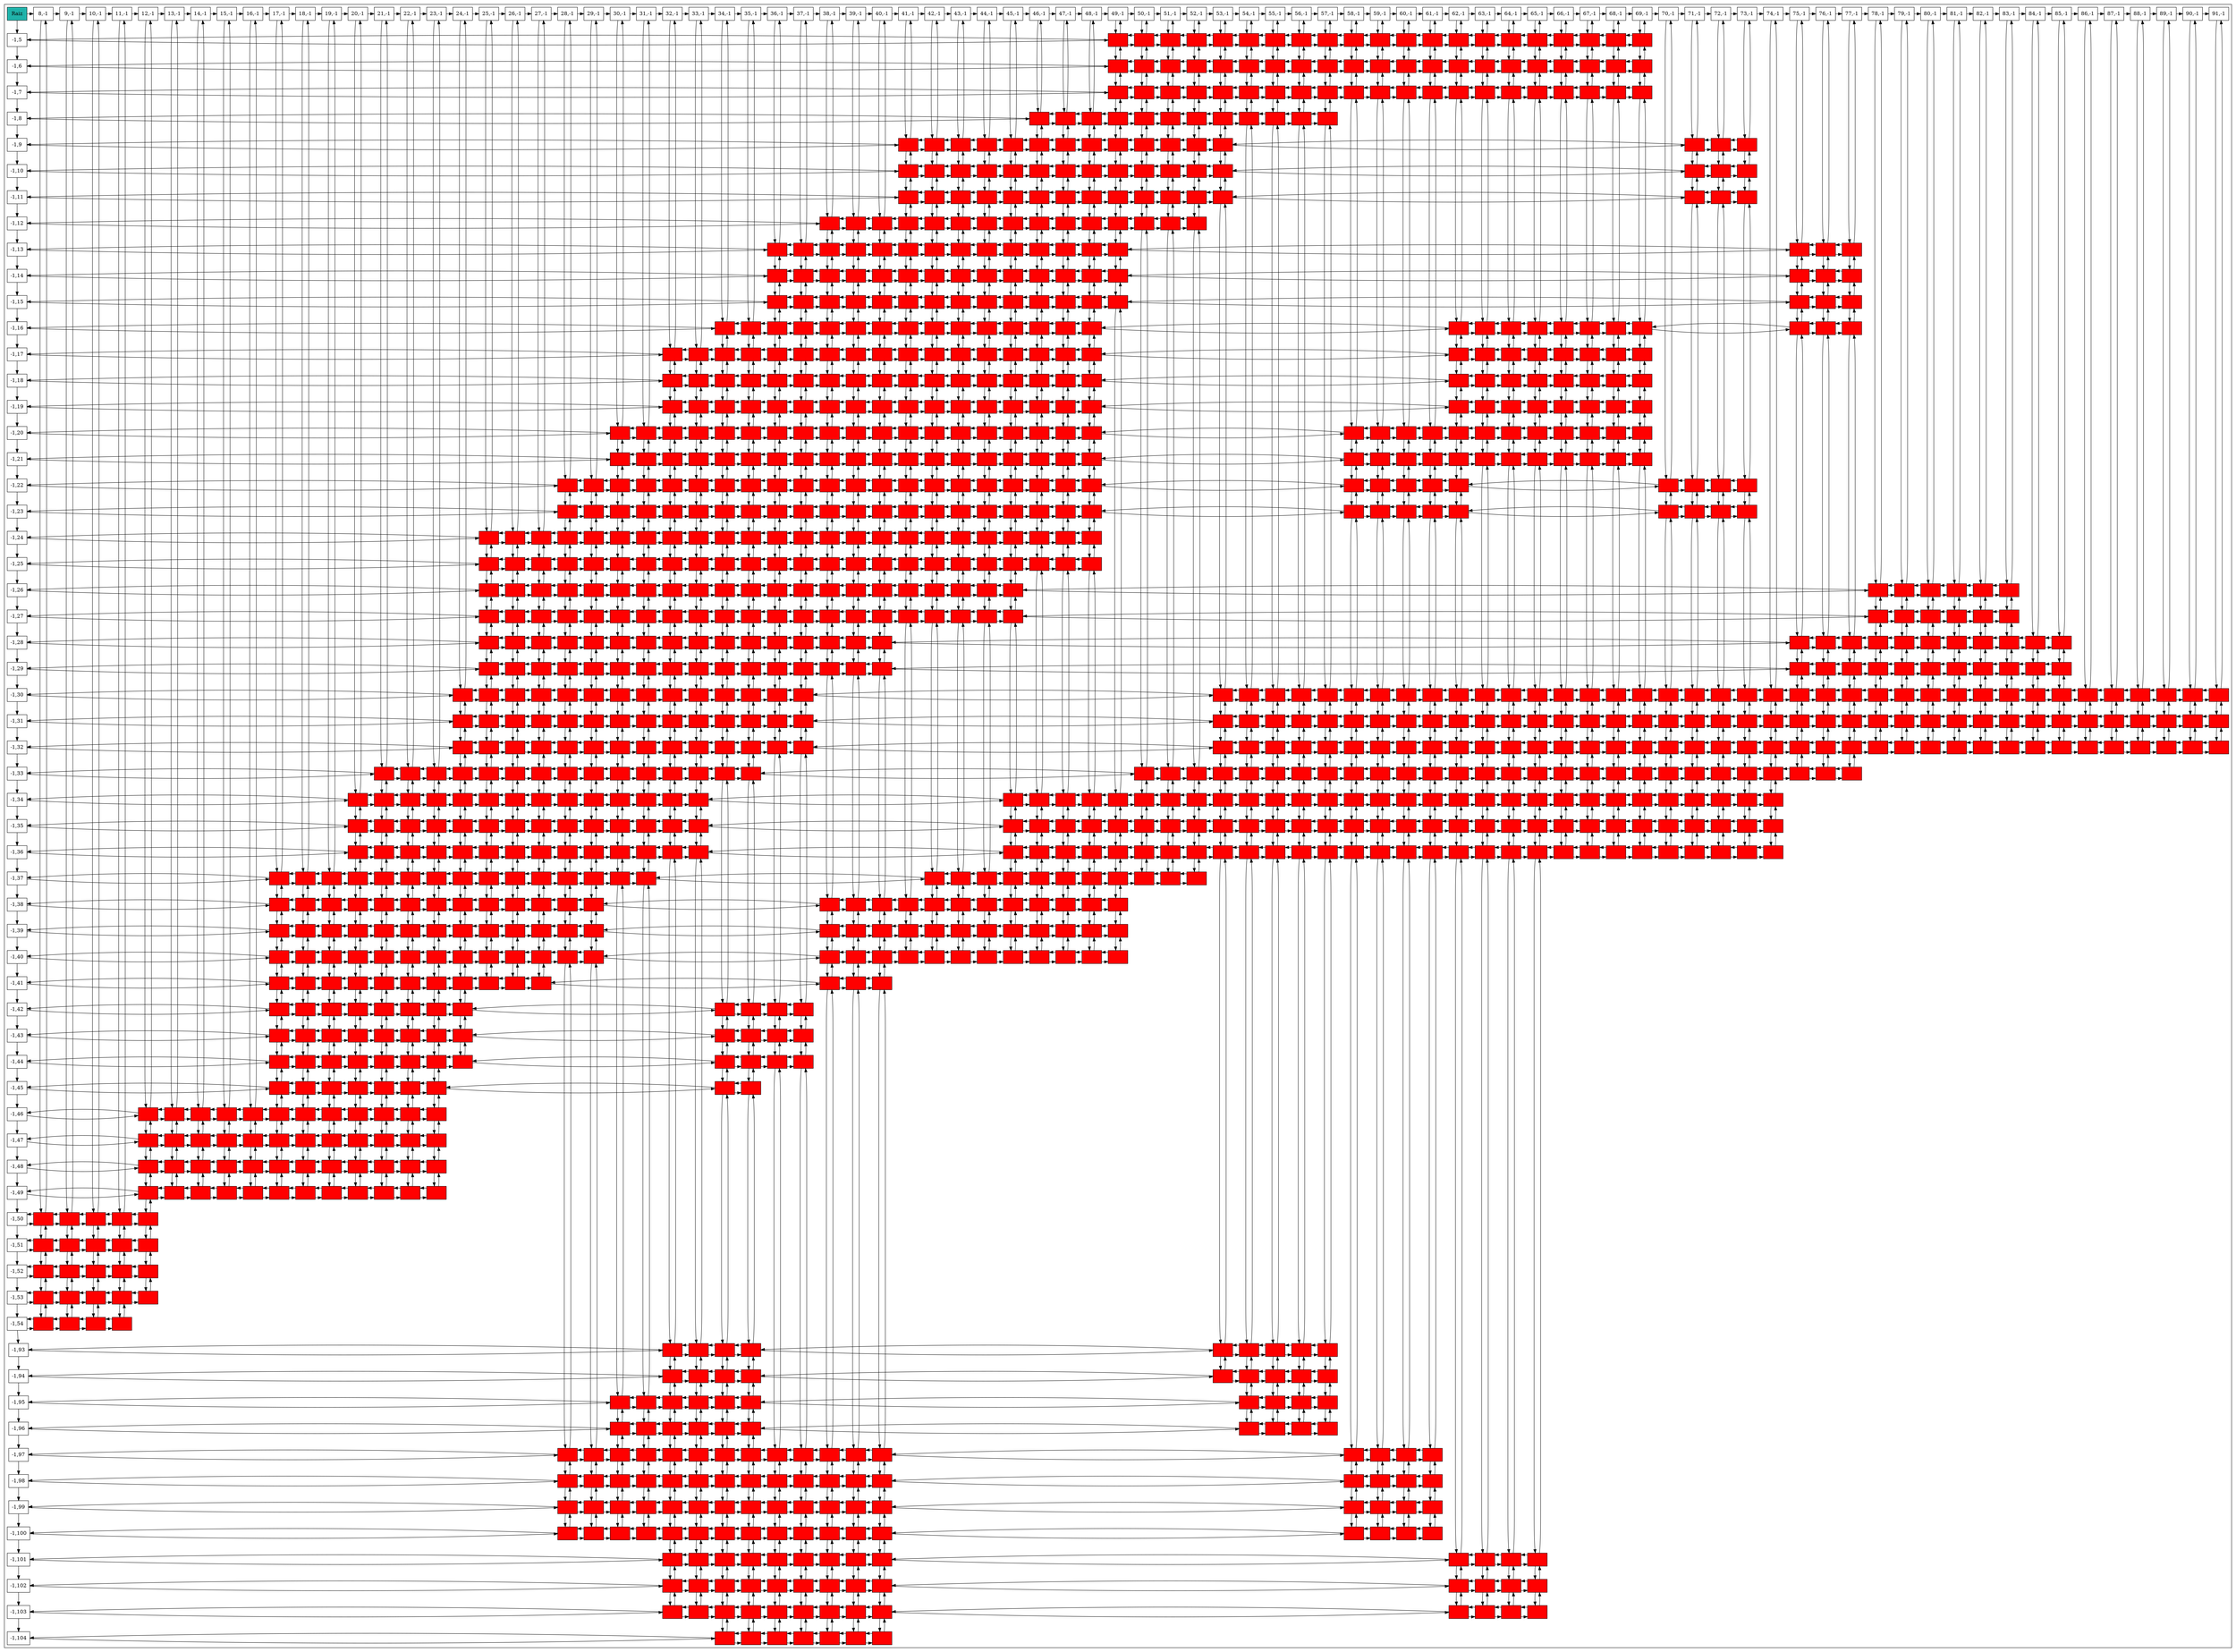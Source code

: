 digraph G {
node[shape=box style=filled];
subgraph cluster_0{
NodoRaiz[label="Raiz" fillcolor=lightseagreen]
Nodo42171331[fillcolor=white label="-1,5" group=1];
Nodo1421849382[fillcolor=white label="-1,6" group=1];
Nodo658089420[fillcolor=white label="-1,7" group=1];
Nodo1893119529[fillcolor=white label="-1,8" group=1];
Nodo1762825875[fillcolor=white label="-1,9" group=1];
Nodo1075658260[fillcolor=white label="-1,10" group=1];
Nodo710992926[fillcolor=white label="-1,11" group=1];
Nodo1866627205[fillcolor=white label="-1,12" group=1];
Nodo303685104[fillcolor=white label="-1,13" group=1];
Nodo995998777[fillcolor=white label="-1,14" group=1];
Nodo372305752[fillcolor=white label="-1,15" group=1];
Nodo1791638347[fillcolor=white label="-1,16" group=1];
Nodo912301503[fillcolor=white label="-1,17" group=1];
Nodo1611289406[fillcolor=white label="-1,18" group=1];
Nodo1909533256[fillcolor=white label="-1,19" group=1];
Nodo1257920346[fillcolor=white label="-1,20" group=1];
Nodo2017834719[fillcolor=white label="-1,21" group=1];
Nodo1248102730[fillcolor=white label="-1,22" group=1];
Nodo840923428[fillcolor=white label="-1,23" group=1];
Nodo717732026[fillcolor=white label="-1,24" group=1];
Nodo2137067635[fillcolor=white label="-1,25" group=1];
Nodo295827468[fillcolor=white label="-1,26" group=1];
Nodo1488876869[fillcolor=white label="-1,27" group=1];
Nodo1328219264[fillcolor=white label="-1,28" group=1];
Nodo943613854[fillcolor=white label="-1,29" group=1];
Nodo641829133[fillcolor=white label="-1,30" group=1];
Nodo226415837[fillcolor=white label="-1,31" group=1];
Nodo442945270[fillcolor=white label="-1,32" group=1];
Nodo1362053299[fillcolor=white label="-1,33" group=1];
Nodo2072820346[fillcolor=white label="-1,34" group=1];
Nodo3101162[fillcolor=white label="-1,35" group=1];
Nodo747781735[fillcolor=white label="-1,36" group=1];
Nodo122917270[fillcolor=white label="-1,37" group=1];
Nodo420652140[fillcolor=white label="-1,38" group=1];
Nodo1674053285[fillcolor=white label="-1,39" group=1];
Nodo1586785725[fillcolor=white label="-1,40" group=1];
Nodo1171298520[fillcolor=white label="-1,41" group=1];
Nodo1231910346[fillcolor=white label="-1,42" group=1];
Nodo1790160748[fillcolor=white label="-1,43" group=1];
Nodo397925890[fillcolor=white label="-1,44" group=1];
Nodo1457554036[fillcolor=white label="-1,45" group=1];
Nodo1946254919[fillcolor=white label="-1,46" group=1];
Nodo54421348[fillcolor=white label="-1,47" group=1];
Nodo709947087[fillcolor=white label="-1,48" group=1];
Nodo2020686547[fillcolor=white label="-1,49" group=1];
Nodo125669596[fillcolor=white label="-1,50" group=1];
Nodo2005455376[fillcolor=white label="-1,51" group=1];
Nodo1510177976[fillcolor=white label="-1,52" group=1];
Nodo735408777[fillcolor=white label="-1,53" group=1];
Nodo1086717023[fillcolor=white label="-1,54" group=1];
Nodo1902947845[fillcolor=white label="-1,93" group=1];
Nodo818674220[fillcolor=white label="-1,94" group=1];
Nodo805996422[fillcolor=white label="-1,95" group=1];
Nodo1606595292[fillcolor=white label="-1,96" group=1];
Nodo1271538599[fillcolor=white label="-1,97" group=1];
Nodo616540776[fillcolor=white label="-1,98" group=1];
Nodo1080897486[fillcolor=white label="-1,99" group=1];
Nodo175321421[fillcolor=white label="-1,100" group=1];
Nodo280947903[fillcolor=white label="-1,101" group=1];
Nodo1233909802[fillcolor=white label="-1,102" group=1];
Nodo1613872522[fillcolor=white label="-1,103" group=1];
Nodo1943732632[fillcolor=white label="-1,104" group=1];
Nodo342347848[fillcolor=white label="8,-1" group=10];
Nodo37429318[fillcolor=white label="9,-1" group=11];
Nodo1871380582[fillcolor=white label="10,-1" group=12];
Nodo1148652494[fillcolor=white label="11,-1" group=13];
Nodo1849190040[fillcolor=white label="12,-1" group=14];
Nodo895107593[fillcolor=white label="13,-1" group=15];
Nodo40238324[fillcolor=white label="14,-1" group=16];
Nodo2117123597[fillcolor=white label="15,-1" group=17];
Nodo1402014709[fillcolor=white label="16,-1" group=18];
Nodo876364164[fillcolor=white label="17,-1" group=19];
Nodo420710827[fillcolor=white label="18,-1" group=20];
Nodo1655217234[fillcolor=white label="19,-1" group=21];
Nodo968752465[fillcolor=white label="20,-1" group=22];
Nodo1876671363[fillcolor=white label="21,-1" group=23];
Nodo1778395394[fillcolor=white label="22,-1" group=24];
Nodo1282171420[fillcolor=white label="23,-1" group=25];
Nodo443369909[fillcolor=white label="24,-1" group=26];
Nodo676916952[fillcolor=white label="25,-1" group=27];
Nodo1132174056[fillcolor=white label="26,-1" group=28];
Nodo1814588441[fillcolor=white label="27,-1" group=29];
Nodo477667528[fillcolor=white label="28,-1" group=30];
Nodo1941545905[fillcolor=white label="29,-1" group=31];
Nodo1821035508[fillcolor=white label="30,-1" group=32];
Nodo1139616472[fillcolor=white label="31,-1" group=33];
Nodo441105549[fillcolor=white label="32,-1" group=34];
Nodo617619550[fillcolor=white label="33,-1" group=35];
Nodo507480667[fillcolor=white label="34,-1" group=36];
Nodo883869870[fillcolor=white label="35,-1" group=37];
Nodo2077205602[fillcolor=white label="36,-1" group=38];
Nodo1580771733[fillcolor=white label="37,-1" group=39];
Nodo1010277723[fillcolor=white label="38,-1" group=40];
Nodo2115946955[fillcolor=white label="39,-1" group=41];
Nodo2029293278[fillcolor=white label="40,-1" group=42];
Nodo1662772308[fillcolor=white label="41,-1" group=43];
Nodo1665560617[fillcolor=white label="42,-1" group=44];
Nodo1797172507[fillcolor=white label="43,-1" group=45];
Nodo935349464[fillcolor=white label="44,-1" group=46];
Nodo189081392[fillcolor=white label="45,-1" group=47];
Nodo1532156233[fillcolor=white label="46,-1" group=48];
Nodo1161478477[fillcolor=white label="47,-1" group=49];
Nodo1881797566[fillcolor=white label="48,-1" group=50];
Nodo1383540268[fillcolor=white label="49,-1" group=51];
Nodo530720186[fillcolor=white label="50,-1" group=52];
Nodo209829802[fillcolor=white label="51,-1" group=53];
Nodo856295815[fillcolor=white label="52,-1" group=54];
Nodo1487343500[fillcolor=white label="53,-1" group=55];
Nodo1445359319[fillcolor=white label="54,-1" group=56];
Nodo1465640790[fillcolor=white label="55,-1" group=57];
Nodo880708107[fillcolor=white label="56,-1" group=58];
Nodo1413818471[fillcolor=white label="57,-1" group=59];
Nodo837854446[fillcolor=white label="58,-1" group=60];
Nodo966362321[fillcolor=white label="59,-1" group=61];
Nodo2046259003[fillcolor=white label="60,-1" group=62];
Nodo76310130[fillcolor=white label="61,-1" group=63];
Nodo812611033[fillcolor=white label="62,-1" group=64];
Nodo1168494601[fillcolor=white label="63,-1" group=65];
Nodo124383537[fillcolor=white label="64,-1" group=66];
Nodo1613867096[fillcolor=white label="65,-1" group=67];
Nodo725342266[fillcolor=white label="66,-1" group=68];
Nodo1089827020[fillcolor=white label="67,-1" group=69];
Nodo148758938[fillcolor=white label="68,-1" group=70];
Nodo1698950065[fillcolor=white label="69,-1" group=71];
Nodo281810219[fillcolor=white label="70,-1" group=72];
Nodo2069132526[fillcolor=white label="71,-1" group=73];
Nodo484608815[fillcolor=white label="72,-1" group=74];
Nodo1720116577[fillcolor=white label="73,-1" group=75];
Nodo378786263[fillcolor=white label="74,-1" group=76];
Nodo1312306415[fillcolor=white label="75,-1" group=77];
Nodo1175152116[fillcolor=white label="76,-1" group=78];
Nodo393686457[fillcolor=white label="77,-1" group=79];
Nodo526535657[fillcolor=white label="78,-1" group=80];
Nodo284330918[fillcolor=white label="79,-1" group=81];
Nodo231438473[fillcolor=white label="80,-1" group=82];
Nodo603952748[fillcolor=white label="81,-1" group=83];
Nodo776977657[fillcolor=white label="82,-1" group=84];
Nodo719629613[fillcolor=white label="83,-1" group=85];
Nodo2084411336[fillcolor=white label="84,-1" group=86];
Nodo590230229[fillcolor=white label="85,-1" group=87];
Nodo1893071421[fillcolor=white label="86,-1" group=88];
Nodo2136452303[fillcolor=white label="87,-1" group=89];
Nodo1875175226[fillcolor=white label="88,-1" group=90];
Nodo1034868877[fillcolor=white label="89,-1" group=91];
Nodo1660274967[fillcolor=white label="90,-1" group=92];
Nodo545661010[fillcolor=white label="91,-1" group=93];
Nodo42171331->Nodo1421849382;
Nodo1421849382->Nodo658089420;
Nodo658089420->Nodo1893119529;
Nodo1893119529->Nodo1762825875;
Nodo1762825875->Nodo1075658260;
Nodo1075658260->Nodo710992926;
Nodo710992926->Nodo1866627205;
Nodo1866627205->Nodo303685104;
Nodo303685104->Nodo995998777;
Nodo995998777->Nodo372305752;
Nodo372305752->Nodo1791638347;
Nodo1791638347->Nodo912301503;
Nodo912301503->Nodo1611289406;
Nodo1611289406->Nodo1909533256;
Nodo1909533256->Nodo1257920346;
Nodo1257920346->Nodo2017834719;
Nodo2017834719->Nodo1248102730;
Nodo1248102730->Nodo840923428;
Nodo840923428->Nodo717732026;
Nodo717732026->Nodo2137067635;
Nodo2137067635->Nodo295827468;
Nodo295827468->Nodo1488876869;
Nodo1488876869->Nodo1328219264;
Nodo1328219264->Nodo943613854;
Nodo943613854->Nodo641829133;
Nodo641829133->Nodo226415837;
Nodo226415837->Nodo442945270;
Nodo442945270->Nodo1362053299;
Nodo1362053299->Nodo2072820346;
Nodo2072820346->Nodo3101162;
Nodo3101162->Nodo747781735;
Nodo747781735->Nodo122917270;
Nodo122917270->Nodo420652140;
Nodo420652140->Nodo1674053285;
Nodo1674053285->Nodo1586785725;
Nodo1586785725->Nodo1171298520;
Nodo1171298520->Nodo1231910346;
Nodo1231910346->Nodo1790160748;
Nodo1790160748->Nodo397925890;
Nodo397925890->Nodo1457554036;
Nodo1457554036->Nodo1946254919;
Nodo1946254919->Nodo54421348;
Nodo54421348->Nodo709947087;
Nodo709947087->Nodo2020686547;
Nodo2020686547->Nodo125669596;
Nodo125669596->Nodo2005455376;
Nodo2005455376->Nodo1510177976;
Nodo1510177976->Nodo735408777;
Nodo735408777->Nodo1086717023;
Nodo1086717023->Nodo1902947845;
Nodo1902947845->Nodo818674220;
Nodo818674220->Nodo805996422;
Nodo805996422->Nodo1606595292;
Nodo1606595292->Nodo1271538599;
Nodo1271538599->Nodo616540776;
Nodo616540776->Nodo1080897486;
Nodo1080897486->Nodo175321421;
Nodo175321421->Nodo280947903;
Nodo280947903->Nodo1233909802;
Nodo1233909802->Nodo1613872522;
Nodo1613872522->Nodo1943732632;
Nodo342347848->Nodo37429318
Nodo37429318->Nodo1871380582
Nodo1871380582->Nodo1148652494
Nodo1148652494->Nodo1849190040
Nodo1849190040->Nodo895107593
Nodo895107593->Nodo40238324
Nodo40238324->Nodo2117123597
Nodo2117123597->Nodo1402014709
Nodo1402014709->Nodo876364164
Nodo876364164->Nodo420710827
Nodo420710827->Nodo1655217234
Nodo1655217234->Nodo968752465
Nodo968752465->Nodo1876671363
Nodo1876671363->Nodo1778395394
Nodo1778395394->Nodo1282171420
Nodo1282171420->Nodo443369909
Nodo443369909->Nodo676916952
Nodo676916952->Nodo1132174056
Nodo1132174056->Nodo1814588441
Nodo1814588441->Nodo477667528
Nodo477667528->Nodo1941545905
Nodo1941545905->Nodo1821035508
Nodo1821035508->Nodo1139616472
Nodo1139616472->Nodo441105549
Nodo441105549->Nodo617619550
Nodo617619550->Nodo507480667
Nodo507480667->Nodo883869870
Nodo883869870->Nodo2077205602
Nodo2077205602->Nodo1580771733
Nodo1580771733->Nodo1010277723
Nodo1010277723->Nodo2115946955
Nodo2115946955->Nodo2029293278
Nodo2029293278->Nodo1662772308
Nodo1662772308->Nodo1665560617
Nodo1665560617->Nodo1797172507
Nodo1797172507->Nodo935349464
Nodo935349464->Nodo189081392
Nodo189081392->Nodo1532156233
Nodo1532156233->Nodo1161478477
Nodo1161478477->Nodo1881797566
Nodo1881797566->Nodo1383540268
Nodo1383540268->Nodo530720186
Nodo530720186->Nodo209829802
Nodo209829802->Nodo856295815
Nodo856295815->Nodo1487343500
Nodo1487343500->Nodo1445359319
Nodo1445359319->Nodo1465640790
Nodo1465640790->Nodo880708107
Nodo880708107->Nodo1413818471
Nodo1413818471->Nodo837854446
Nodo837854446->Nodo966362321
Nodo966362321->Nodo2046259003
Nodo2046259003->Nodo76310130
Nodo76310130->Nodo812611033
Nodo812611033->Nodo1168494601
Nodo1168494601->Nodo124383537
Nodo124383537->Nodo1613867096
Nodo1613867096->Nodo725342266
Nodo725342266->Nodo1089827020
Nodo1089827020->Nodo148758938
Nodo148758938->Nodo1698950065
Nodo1698950065->Nodo281810219
Nodo281810219->Nodo2069132526
Nodo2069132526->Nodo484608815
Nodo484608815->Nodo1720116577
Nodo1720116577->Nodo378786263
Nodo378786263->Nodo1312306415
Nodo1312306415->Nodo1175152116
Nodo1175152116->Nodo393686457
Nodo393686457->Nodo526535657
Nodo526535657->Nodo284330918
Nodo284330918->Nodo231438473
Nodo231438473->Nodo603952748
Nodo603952748->Nodo776977657
Nodo776977657->Nodo719629613
Nodo719629613->Nodo2084411336
Nodo2084411336->Nodo590230229
Nodo590230229->Nodo1893071421
Nodo1893071421->Nodo2136452303
Nodo2136452303->Nodo1875175226
Nodo1875175226->Nodo1034868877
Nodo1034868877->Nodo1660274967
Nodo1660274967->Nodo545661010
NodoRaiz->Nodo42171331;
NodoRaiz->Nodo342347848;
{rank=same;NodoRaiz;Nodo342347848;Nodo37429318;Nodo1871380582;Nodo1148652494;Nodo1849190040;Nodo895107593;Nodo40238324;Nodo2117123597;Nodo1402014709;Nodo876364164;Nodo420710827;Nodo1655217234;Nodo968752465;Nodo1876671363;Nodo1778395394;Nodo1282171420;Nodo443369909;Nodo676916952;Nodo1132174056;Nodo1814588441;Nodo477667528;Nodo1941545905;Nodo1821035508;Nodo1139616472;Nodo441105549;Nodo617619550;Nodo507480667;Nodo883869870;Nodo2077205602;Nodo1580771733;Nodo1010277723;Nodo2115946955;Nodo2029293278;Nodo1662772308;Nodo1665560617;Nodo1797172507;Nodo935349464;Nodo189081392;Nodo1532156233;Nodo1161478477;Nodo1881797566;Nodo1383540268;Nodo530720186;Nodo209829802;Nodo856295815;Nodo1487343500;Nodo1445359319;Nodo1465640790;Nodo880708107;Nodo1413818471;Nodo837854446;Nodo966362321;Nodo2046259003;Nodo76310130;Nodo812611033;Nodo1168494601;Nodo124383537;Nodo1613867096;Nodo725342266;Nodo1089827020;Nodo148758938;Nodo1698950065;Nodo281810219;Nodo2069132526;Nodo484608815;Nodo1720116577;Nodo378786263;Nodo1312306415;Nodo1175152116;Nodo393686457;Nodo526535657;Nodo284330918;Nodo231438473;Nodo603952748;Nodo776977657;Nodo719629613;Nodo2084411336;Nodo590230229;Nodo1893071421;Nodo2136452303;Nodo1875175226;Nodo1034868877;Nodo1660274967;Nodo545661010}
Nodo8857037[label="" fillcolor="#FF0000"group=51];
Nodo56634191[label="" fillcolor="#FF0000"group=52];
Nodo1833888165[label="" fillcolor="#FF0000"group=53];
Nodo1594997792[label="" fillcolor="#FF0000"group=54];
Nodo1719751490[label="" fillcolor="#FF0000"group=55];
Nodo1689859726[label="" fillcolor="#FF0000"group=56];
Nodo2124478589[label="" fillcolor="#FF0000"group=57];
Nodo746765109[label="" fillcolor="#FF0000"group=58];
Nodo1089861284[label="" fillcolor="#FF0000"group=59];
Nodo1834329458[label="" fillcolor="#FF0000"group=60];
Nodo340777909[label="" fillcolor="#FF0000"group=61];
Nodo766349594[label="" fillcolor="#FF0000"group=62];
Nodo1115820765[label="" fillcolor="#FF0000"group=63];
Nodo37503434[label="" fillcolor="#FF0000"group=64];
Nodo1757716555[label="" fillcolor="#FF0000"group=65];
Nodo690014472[label="" fillcolor="#FF0000"group=66];
Nodo2078683659[label="" fillcolor="#FF0000"group=67];
Nodo456400556[label="" fillcolor="#FF0000"group=68];
Nodo1455371129[label="" fillcolor="#FF0000"group=69];
Nodo2037958703[label="" fillcolor="#FF0000"group=70];
Nodo860150625[label="" fillcolor="#FF0000"group=71];
Nodo1880427689[label="" fillcolor="#FF0000"group=51];
Nodo1652385824[label="" fillcolor="#FF0000"group=52];
Nodo2017111091[label="" fillcolor="#FF0000"group=53];
Nodo1514083810[label="" fillcolor="#FF0000"group=54];
Nodo35076680[label="" fillcolor="#FF0000"group=55];
Nodo195198530[label="" fillcolor="#FF0000"group=56];
Nodo651431985[label="" fillcolor="#FF0000"group=57];
Nodo73826572[label="" fillcolor="#FF0000"group=58];
Nodo1066942130[label="" fillcolor="#FF0000"group=59];
Nodo667944813[label="" fillcolor="#FF0000"group=60];
Nodo553897534[label="" fillcolor="#FF0000"group=61];
Nodo291329523[label="" fillcolor="#FF0000"group=62];
Nodo1875805380[label="" fillcolor="#FF0000"group=63];
Nodo1216482623[label="" fillcolor="#FF0000"group=64];
Nodo2001688623[label="" fillcolor="#FF0000"group=65];
Nodo214329848[label="" fillcolor="#FF0000"group=66];
Nodo389358592[label="" fillcolor="#FF0000"group=67];
Nodo1325807660[label="" fillcolor="#FF0000"group=68];
Nodo1116049347[label="" fillcolor="#FF0000"group=69];
Nodo2100541378[label="" fillcolor="#FF0000"group=70];
Nodo1134074176[label="" fillcolor="#FF0000"group=71];
Nodo1033965127[label="" fillcolor="#FF0000"group=51];
Nodo1404335527[label="" fillcolor="#FF0000"group=52];
Nodo861492660[label="" fillcolor="#FF0000"group=53];
Nodo881629190[label="" fillcolor="#FF0000"group=54];
Nodo32140262[label="" fillcolor="#FF0000"group=55];
Nodo1896038193[label="" fillcolor="#FF0000"group=56];
Nodo135143504[label="" fillcolor="#FF0000"group=57];
Nodo1486013951[label="" fillcolor="#FF0000"group=58];
Nodo175452240[label="" fillcolor="#FF0000"group=59];
Nodo1650945176[label="" fillcolor="#FF0000"group=60];
Nodo454216740[label="" fillcolor="#FF0000"group=61];
Nodo1440829316[label="" fillcolor="#FF0000"group=62];
Nodo1983185624[label="" fillcolor="#FF0000"group=63];
Nodo795845418[label="" fillcolor="#FF0000"group=64];
Nodo579942671[label="" fillcolor="#FF0000"group=65];
Nodo2102648758[label="" fillcolor="#FF0000"group=66];
Nodo598614278[label="" fillcolor="#FF0000"group=67];
Nodo1904910506[label="" fillcolor="#FF0000"group=68];
Nodo1526249173[label="" fillcolor="#FF0000"group=69];
Nodo959806547[label="" fillcolor="#FF0000"group=70];
Nodo1807862882[label="" fillcolor="#FF0000"group=71];
Nodo985082488[label="" fillcolor="#FF0000"group=48];
Nodo1800446468[label="" fillcolor="#FF0000"group=49];
Nodo495320345[label="" fillcolor="#FF0000"group=50];
Nodo1332395584[label="" fillcolor="#FF0000"group=51];
Nodo1354491750[label="" fillcolor="#FF0000"group=52];
Nodo1123995334[label="" fillcolor="#FF0000"group=53];
Nodo658094119[label="" fillcolor="#FF0000"group=54];
Nodo1035704894[label="" fillcolor="#FF0000"group=55];
Nodo842320440[label="" fillcolor="#FF0000"group=56];
Nodo101235270[label="" fillcolor="#FF0000"group=57];
Nodo1813697056[label="" fillcolor="#FF0000"group=58];
Nodo227663863[label="" fillcolor="#FF0000"group=59];
Nodo1612741201[label="" fillcolor="#FF0000"group=43];
Nodo2090970036[label="" fillcolor="#FF0000"group=44];
Nodo540946691[label="" fillcolor="#FF0000"group=45];
Nodo682348822[label="" fillcolor="#FF0000"group=46];
Nodo1262142624[label="" fillcolor="#FF0000"group=47];
Nodo1974545042[label="" fillcolor="#FF0000"group=48];
Nodo1849199079[label="" fillcolor="#FF0000"group=49];
Nodo361617075[label="" fillcolor="#FF0000"group=50];
Nodo14874605[label="" fillcolor="#FF0000"group=51];
Nodo2096867545[label="" fillcolor="#FF0000"group=52];
Nodo1453748496[label="" fillcolor="#FF0000"group=53];
Nodo769989945[label="" fillcolor="#FF0000"group=54];
Nodo984599287[label="" fillcolor="#FF0000"group=55];
Nodo666221646[label="" fillcolor="#FF0000"group=73];
Nodo406008103[label="" fillcolor="#FF0000"group=74];
Nodo230256275[label="" fillcolor="#FF0000"group=75];
Nodo1014850414[label="" fillcolor="#FF0000"group=43];
Nodo72995921[label="" fillcolor="#FF0000"group=44];
Nodo2005795351[label="" fillcolor="#FF0000"group=45];
Nodo619349005[label="" fillcolor="#FF0000"group=46];
Nodo1935402477[label="" fillcolor="#FF0000"group=47];
Nodo971656331[label="" fillcolor="#FF0000"group=48];
Nodo1056141083[label="" fillcolor="#FF0000"group=49];
Nodo1321819684[label="" fillcolor="#FF0000"group=50];
Nodo1645325981[label="" fillcolor="#FF0000"group=51];
Nodo166996032[label="" fillcolor="#FF0000"group=52];
Nodo744097234[label="" fillcolor="#FF0000"group=53];
Nodo677795331[label="" fillcolor="#FF0000"group=54];
Nodo1198285012[label="" fillcolor="#FF0000"group=55];
Nodo1878189649[label="" fillcolor="#FF0000"group=73];
Nodo335157992[label="" fillcolor="#FF0000"group=74];
Nodo162959578[label="" fillcolor="#FF0000"group=75];
Nodo762854392[label="" fillcolor="#FF0000"group=43];
Nodo1438679144[label="" fillcolor="#FF0000"group=44];
Nodo380562786[label="" fillcolor="#FF0000"group=45];
Nodo723750701[label="" fillcolor="#FF0000"group=46];
Nodo1206441546[label="" fillcolor="#FF0000"group=47];
Nodo385539359[label="" fillcolor="#FF0000"group=48];
Nodo2011101023[label="" fillcolor="#FF0000"group=49];
Nodo1085490286[label="" fillcolor="#FF0000"group=50];
Nodo1105760436[label="" fillcolor="#FF0000"group=51];
Nodo29011891[label="" fillcolor="#FF0000"group=52];
Nodo22987988[label="" fillcolor="#FF0000"group=53];
Nodo1528066213[label="" fillcolor="#FF0000"group=54];
Nodo1585194563[label="" fillcolor="#FF0000"group=55];
Nodo175103240[label="" fillcolor="#FF0000"group=73];
Nodo2103496949[label="" fillcolor="#FF0000"group=74];
Nodo84477604[label="" fillcolor="#FF0000"group=75];
Nodo1591232673[label="" fillcolor="#FF0000"group=40];
Nodo2142535413[label="" fillcolor="#FF0000"group=41];
Nodo1024897403[label="" fillcolor="#FF0000"group=42];
Nodo989361784[label="" fillcolor="#FF0000"group=43];
Nodo1317764018[label="" fillcolor="#FF0000"group=44];
Nodo899149294[label="" fillcolor="#FF0000"group=45];
Nodo2028397022[label="" fillcolor="#FF0000"group=46];
Nodo30671628[label="" fillcolor="#FF0000"group=47];
Nodo345484911[label="" fillcolor="#FF0000"group=48];
Nodo509991310[label="" fillcolor="#FF0000"group=49];
Nodo1363293069[label="" fillcolor="#FF0000"group=50];
Nodo1890555594[label="" fillcolor="#FF0000"group=51];
Nodo1499638374[label="" fillcolor="#FF0000"group=52];
Nodo1769709933[label="" fillcolor="#FF0000"group=53];
Nodo702888340[label="" fillcolor="#FF0000"group=54];
Nodo1902534872[label="" fillcolor="#FF0000"group=38];
Nodo1805045695[label="" fillcolor="#FF0000"group=39];
Nodo2133849628[label="" fillcolor="#FF0000"group=40];
Nodo2084990819[label="" fillcolor="#FF0000"group=41];
Nodo1851689704[label="" fillcolor="#FF0000"group=42];
Nodo830440095[label="" fillcolor="#FF0000"group=43];
Nodo836767162[label="" fillcolor="#FF0000"group=44];
Nodo2115125650[label="" fillcolor="#FF0000"group=45];
Nodo1686216050[label="" fillcolor="#FF0000"group=46];
Nodo690454535[label="" fillcolor="#FF0000"group=47];
Nodo412861764[label="" fillcolor="#FF0000"group=48];
Nodo1961433364[label="" fillcolor="#FF0000"group=49];
Nodo485187830[label="" fillcolor="#FF0000"group=50];
Nodo156888276[label="" fillcolor="#FF0000"group=51];
Nodo2084042778[label="" fillcolor="#FF0000"group=77];
Nodo2106348722[label="" fillcolor="#FF0000"group=78];
Nodo990343270[label="" fillcolor="#FF0000"group=79];
Nodo1927380829[label="" fillcolor="#FF0000"group=38];
Nodo1220496406[label="" fillcolor="#FF0000"group=39];
Nodo581320223[label="" fillcolor="#FF0000"group=40];
Nodo1444436535[label="" fillcolor="#FF0000"group=41];
Nodo804969534[label="" fillcolor="#FF0000"group=42];
Nodo488106539[label="" fillcolor="#FF0000"group=43];
Nodo248670544[label="" fillcolor="#FF0000"group=44];
Nodo445596511[label="" fillcolor="#FF0000"group=45];
Nodo1676502812[label="" fillcolor="#FF0000"group=46];
Nodo1099534328[label="" fillcolor="#FF0000"group=47];
Nodo1552737904[label="" fillcolor="#FF0000"group=48];
Nodo1023001349[label="" fillcolor="#FF0000"group=49];
Nodo883197441[label="" fillcolor="#FF0000"group=50];
Nodo970930466[label="" fillcolor="#FF0000"group=51];
Nodo39581455[label="" fillcolor="#FF0000"group=77];
Nodo1892216234[label="" fillcolor="#FF0000"group=78];
Nodo1615653180[label="" fillcolor="#FF0000"group=79];
Nodo538626622[label="" fillcolor="#FF0000"group=38];
Nodo2107945661[label="" fillcolor="#FF0000"group=39];
Nodo1253487902[label="" fillcolor="#FF0000"group=40];
Nodo1295298685[label="" fillcolor="#FF0000"group=41];
Nodo990501087[label="" fillcolor="#FF0000"group=42];
Nodo1675666521[label="" fillcolor="#FF0000"group=43];
Nodo469889918[label="" fillcolor="#FF0000"group=44];
Nodo1960710107[label="" fillcolor="#FF0000"group=45];
Nodo31784639[label="" fillcolor="#FF0000"group=46];
Nodo1732268214[label="" fillcolor="#FF0000"group=47];
Nodo1950991651[label="" fillcolor="#FF0000"group=48];
Nodo1894624422[label="" fillcolor="#FF0000"group=49];
Nodo1457169666[label="" fillcolor="#FF0000"group=50];
Nodo863672975[label="" fillcolor="#FF0000"group=51];
Nodo161493278[label="" fillcolor="#FF0000"group=77];
Nodo347415568[label="" fillcolor="#FF0000"group=78];
Nodo390361393[label="" fillcolor="#FF0000"group=79];
Nodo691247389[label="" fillcolor="#FF0000"group=36];
Nodo1427019887[label="" fillcolor="#FF0000"group=37];
Nodo1888300980[label="" fillcolor="#FF0000"group=38];
Nodo2024659066[label="" fillcolor="#FF0000"group=39];
Nodo1158018779[label="" fillcolor="#FF0000"group=40];
Nodo1904007859[label="" fillcolor="#FF0000"group=41];
Nodo1746250663[label="" fillcolor="#FF0000"group=42];
Nodo2129514711[label="" fillcolor="#FF0000"group=43];
Nodo347357951[label="" fillcolor="#FF0000"group=44];
Nodo59423640[label="" fillcolor="#FF0000"group=45];
Nodo1183277277[label="" fillcolor="#FF0000"group=46];
Nodo1459383218[label="" fillcolor="#FF0000"group=47];
Nodo1617524776[label="" fillcolor="#FF0000"group=48];
Nodo912873926[label="" fillcolor="#FF0000"group=49];
Nodo1268078174[label="" fillcolor="#FF0000"group=50];
Nodo2136132537[label="" fillcolor="#FF0000"group=64];
Nodo1789551502[label="" fillcolor="#FF0000"group=65];
Nodo1330005777[label="" fillcolor="#FF0000"group=66];
Nodo25226087[label="" fillcolor="#FF0000"group=67];
Nodo1751574509[label="" fillcolor="#FF0000"group=68];
Nodo1374248828[label="" fillcolor="#FF0000"group=69];
Nodo753595551[label="" fillcolor="#FF0000"group=70];
Nodo708307382[label="" fillcolor="#FF0000"group=71];
Nodo1426229925[label="" fillcolor="#FF0000"group=77];
Nodo702111402[label="" fillcolor="#FF0000"group=78];
Nodo1210042985[label="" fillcolor="#FF0000"group=79];
Nodo1866034872[label="" fillcolor="#FF0000"group=34];
Nodo683039632[label="" fillcolor="#FF0000"group=35];
Nodo1044595746[label="" fillcolor="#FF0000"group=36];
Nodo2144708333[label="" fillcolor="#FF0000"group=37];
Nodo479890355[label="" fillcolor="#FF0000"group=38];
Nodo710952651[label="" fillcolor="#FF0000"group=39];
Nodo245786097[label="" fillcolor="#FF0000"group=40];
Nodo1553352710[label="" fillcolor="#FF0000"group=41];
Nodo345605940[label="" fillcolor="#FF0000"group=42];
Nodo1013435762[label="" fillcolor="#FF0000"group=43];
Nodo30654178[label="" fillcolor="#FF0000"group=44];
Nodo1869283494[label="" fillcolor="#FF0000"group=45];
Nodo924031576[label="" fillcolor="#FF0000"group=46];
Nodo899534229[label="" fillcolor="#FF0000"group=47];
Nodo698700138[label="" fillcolor="#FF0000"group=48];
Nodo511449800[label="" fillcolor="#FF0000"group=49];
Nodo890667525[label="" fillcolor="#FF0000"group=50];
Nodo1857814615[label="" fillcolor="#FF0000"group=64];
Nodo1829843691[label="" fillcolor="#FF0000"group=65];
Nodo323342299[label="" fillcolor="#FF0000"group=66];
Nodo306344220[label="" fillcolor="#FF0000"group=67];
Nodo485647803[label="" fillcolor="#FF0000"group=68];
Nodo2022742692[label="" fillcolor="#FF0000"group=69];
Nodo1159117178[label="" fillcolor="#FF0000"group=70];
Nodo1147009621[label="" fillcolor="#FF0000"group=71];
Nodo1824326070[label="" fillcolor="#FF0000"group=34];
Nodo1267816361[label="" fillcolor="#FF0000"group=35];
Nodo1602519474[label="" fillcolor="#FF0000"group=36];
Nodo1446438356[label="" fillcolor="#FF0000"group=37];
Nodo1375923733[label="" fillcolor="#FF0000"group=38];
Nodo334481379[label="" fillcolor="#FF0000"group=39];
Nodo1746754877[label="" fillcolor="#FF0000"group=40];
Nodo165940655[label="" fillcolor="#FF0000"group=41];
Nodo1280518336[label="" fillcolor="#FF0000"group=42];
Nodo569257590[label="" fillcolor="#FF0000"group=43];
Nodo597191619[label="" fillcolor="#FF0000"group=44];
Nodo179864426[label="" fillcolor="#FF0000"group=45];
Nodo1601748949[label="" fillcolor="#FF0000"group=46];
Nodo263563218[label="" fillcolor="#FF0000"group=47];
Nodo1863517076[label="" fillcolor="#FF0000"group=48];
Nodo561934031[label="" fillcolor="#FF0000"group=49];
Nodo1004731170[label="" fillcolor="#FF0000"group=50];
Nodo424362171[label="" fillcolor="#FF0000"group=64];
Nodo1848897445[label="" fillcolor="#FF0000"group=65];
Nodo1021967546[label="" fillcolor="#FF0000"group=66];
Nodo285096942[label="" fillcolor="#FF0000"group=67];
Nodo1408499666[label="" fillcolor="#FF0000"group=68];
Nodo575433934[label="" fillcolor="#FF0000"group=69];
Nodo1370703889[label="" fillcolor="#FF0000"group=70];
Nodo821246082[label="" fillcolor="#FF0000"group=71];
Nodo2092059681[label="" fillcolor="#FF0000"group=34];
Nodo1037657445[label="" fillcolor="#FF0000"group=35];
Nodo1986085135[label="" fillcolor="#FF0000"group=36];
Nodo1602175081[label="" fillcolor="#FF0000"group=37];
Nodo834850019[label="" fillcolor="#FF0000"group=38];
Nodo1195795955[label="" fillcolor="#FF0000"group=39];
Nodo1003695405[label="" fillcolor="#FF0000"group=40];
Nodo512384566[label="" fillcolor="#FF0000"group=41];
Nodo965225680[label="" fillcolor="#FF0000"group=42];
Nodo1293266927[label="" fillcolor="#FF0000"group=43];
Nodo1863145765[label="" fillcolor="#FF0000"group=44];
Nodo591057180[label="" fillcolor="#FF0000"group=45];
Nodo1529644807[label="" fillcolor="#FF0000"group=46];
Nodo1000747354[label="" fillcolor="#FF0000"group=47];
Nodo1055363962[label="" fillcolor="#FF0000"group=48];
Nodo1260394379[label="" fillcolor="#FF0000"group=49];
Nodo1946924375[label="" fillcolor="#FF0000"group=50];
Nodo2125297261[label="" fillcolor="#FF0000"group=64];
Nodo2094225025[label="" fillcolor="#FF0000"group=65];
Nodo923048671[label="" fillcolor="#FF0000"group=66];
Nodo512499813[label="" fillcolor="#FF0000"group=67];
Nodo185021383[label="" fillcolor="#FF0000"group=68];
Nodo1829112696[label="" fillcolor="#FF0000"group=69];
Nodo2118628965[label="" fillcolor="#FF0000"group=70];
Nodo20393664[label="" fillcolor="#FF0000"group=71];
Nodo1436189656[label="" fillcolor="#FF0000"group=32];
Nodo380456337[label="" fillcolor="#FF0000"group=33];
Nodo865909802[label="" fillcolor="#FF0000"group=34];
Nodo1855728874[label="" fillcolor="#FF0000"group=35];
Nodo766200770[label="" fillcolor="#FF0000"group=36];
Nodo357708185[label="" fillcolor="#FF0000"group=37];
Nodo1140433653[label="" fillcolor="#FF0000"group=38];
Nodo1284324636[label="" fillcolor="#FF0000"group=39];
Nodo999266836[label="" fillcolor="#FF0000"group=40];
Nodo1070967301[label="" fillcolor="#FF0000"group=41];
Nodo825575680[label="" fillcolor="#FF0000"group=42];
Nodo343275495[label="" fillcolor="#FF0000"group=43];
Nodo1408077895[label="" fillcolor="#FF0000"group=44];
Nodo1106939325[label="" fillcolor="#FF0000"group=45];
Nodo1511829963[label="" fillcolor="#FF0000"group=46];
Nodo1634578336[label="" fillcolor="#FF0000"group=47];
Nodo1589470306[label="" fillcolor="#FF0000"group=48];
Nodo1270844781[label="" fillcolor="#FF0000"group=49];
Nodo1947402040[label="" fillcolor="#FF0000"group=50];
Nodo425763191[label="" fillcolor="#FF0000"group=60];
Nodo1517941399[label="" fillcolor="#FF0000"group=61];
Nodo1615376426[label="" fillcolor="#FF0000"group=62];
Nodo1663415731[label="" fillcolor="#FF0000"group=63];
Nodo2014203573[label="" fillcolor="#FF0000"group=64];
Nodo1302703010[label="" fillcolor="#FF0000"group=65];
Nodo2059834270[label="" fillcolor="#FF0000"group=66];
Nodo432953537[label="" fillcolor="#FF0000"group=67];
Nodo331335339[label="" fillcolor="#FF0000"group=68];
Nodo1931970501[label="" fillcolor="#FF0000"group=69];
Nodo1035186268[label="" fillcolor="#FF0000"group=70];
Nodo1456537467[label="" fillcolor="#FF0000"group=71];
Nodo1001910676[label="" fillcolor="#FF0000"group=32];
Nodo1960919176[label="" fillcolor="#FF0000"group=33];
Nodo1425026840[label="" fillcolor="#FF0000"group=34];
Nodo92940762[label="" fillcolor="#FF0000"group=35];
Nodo20267950[label="" fillcolor="#FF0000"group=36];
Nodo2142156288[label="" fillcolor="#FF0000"group=37];
Nodo720621058[label="" fillcolor="#FF0000"group=38];
Nodo2120480383[label="" fillcolor="#FF0000"group=39];
Nodo1432412718[label="" fillcolor="#FF0000"group=40];
Nodo1609842740[label="" fillcolor="#FF0000"group=41];
Nodo1807943190[label="" fillcolor="#FF0000"group=42];
Nodo175297823[label="" fillcolor="#FF0000"group=43];
Nodo1481717741[label="" fillcolor="#FF0000"group=44];
Nodo634988851[label="" fillcolor="#FF0000"group=45];
Nodo1448699944[label="" fillcolor="#FF0000"group=46];
Nodo1243583953[label="" fillcolor="#FF0000"group=47];
Nodo455097632[label="" fillcolor="#FF0000"group=48];
Nodo2002526150[label="" fillcolor="#FF0000"group=49];
Nodo1792618797[label="" fillcolor="#FF0000"group=50];
Nodo1549701306[label="" fillcolor="#FF0000"group=60];
Nodo1183674156[label="" fillcolor="#FF0000"group=61];
Nodo1362684436[label="" fillcolor="#FF0000"group=62];
Nodo1925966151[label="" fillcolor="#FF0000"group=63];
Nodo1522035940[label="" fillcolor="#FF0000"group=64];
Nodo2002885776[label="" fillcolor="#FF0000"group=65];
Nodo1637855266[label="" fillcolor="#FF0000"group=66];
Nodo1286864007[label="" fillcolor="#FF0000"group=67];
Nodo1442145977[label="" fillcolor="#FF0000"group=68];
Nodo772531595[label="" fillcolor="#FF0000"group=69];
Nodo839470792[label="" fillcolor="#FF0000"group=70];
Nodo1636682698[label="" fillcolor="#FF0000"group=71];
Nodo520936480[label="" fillcolor="#FF0000"group=30];
Nodo797776047[label="" fillcolor="#FF0000"group=31];
Nodo523479532[label="" fillcolor="#FF0000"group=32];
Nodo1860513852[label="" fillcolor="#FF0000"group=33];
Nodo375544870[label="" fillcolor="#FF0000"group=34];
Nodo431888059[label="" fillcolor="#FF0000"group=35];
Nodo457220265[label="" fillcolor="#FF0000"group=36];
Nodo1558382381[label="" fillcolor="#FF0000"group=37];
Nodo1483006971[label="" fillcolor="#FF0000"group=38];
Nodo830877058[label="" fillcolor="#FF0000"group=39];
Nodo794662643[label="" fillcolor="#FF0000"group=40];
Nodo1807951450[label="" fillcolor="#FF0000"group=41];
Nodo348613602[label="" fillcolor="#FF0000"group=42];
Nodo346930885[label="" fillcolor="#FF0000"group=43];
Nodo1468287149[label="" fillcolor="#FF0000"group=44];
Nodo621233649[label="" fillcolor="#FF0000"group=45];
Nodo179348168[label="" fillcolor="#FF0000"group=46];
Nodo1930587853[label="" fillcolor="#FF0000"group=47];
Nodo111579426[label="" fillcolor="#FF0000"group=48];
Nodo428958922[label="" fillcolor="#FF0000"group=49];
Nodo381170642[label="" fillcolor="#FF0000"group=50];
Nodo1992053710[label="" fillcolor="#FF0000"group=60];
Nodo1143075770[label="" fillcolor="#FF0000"group=61];
Nodo1451518144[label="" fillcolor="#FF0000"group=62];
Nodo24508257[label="" fillcolor="#FF0000"group=63];
Nodo365164194[label="" fillcolor="#FF0000"group=64];
Nodo146694875[label="" fillcolor="#FF0000"group=72];
Nodo1770867942[label="" fillcolor="#FF0000"group=73];
Nodo1573513331[label="" fillcolor="#FF0000"group=74];
Nodo1566589895[label="" fillcolor="#FF0000"group=75];
Nodo696136863[label="" fillcolor="#FF0000"group=30];
Nodo141703276[label="" fillcolor="#FF0000"group=31];
Nodo392498616[label="" fillcolor="#FF0000"group=32];
Nodo1497818043[label="" fillcolor="#FF0000"group=33];
Nodo29683392[label="" fillcolor="#FF0000"group=34];
Nodo409737164[label="" fillcolor="#FF0000"group=35];
Nodo660324788[label="" fillcolor="#FF0000"group=36];
Nodo1240380895[label="" fillcolor="#FF0000"group=37];
Nodo1878712524[label="" fillcolor="#FF0000"group=38];
Nodo399530120[label="" fillcolor="#FF0000"group=39];
Nodo1862233511[label="" fillcolor="#FF0000"group=40];
Nodo1384345066[label="" fillcolor="#FF0000"group=41];
Nodo1783045110[label="" fillcolor="#FF0000"group=42];
Nodo2143689262[label="" fillcolor="#FF0000"group=43];
Nodo1791083044[label="" fillcolor="#FF0000"group=44];
Nodo593764011[label="" fillcolor="#FF0000"group=45];
Nodo1907239322[label="" fillcolor="#FF0000"group=46];
Nodo1047943915[label="" fillcolor="#FF0000"group=47];
Nodo1522696163[label="" fillcolor="#FF0000"group=48];
Nodo1498461014[label="" fillcolor="#FF0000"group=49];
Nodo1504883487[label="" fillcolor="#FF0000"group=50];
Nodo1428097984[label="" fillcolor="#FF0000"group=60];
Nodo485182439[label="" fillcolor="#FF0000"group=61];
Nodo1081966895[label="" fillcolor="#FF0000"group=62];
Nodo203155572[label="" fillcolor="#FF0000"group=63];
Nodo561488700[label="" fillcolor="#FF0000"group=64];
Nodo1736794246[label="" fillcolor="#FF0000"group=72];
Nodo1264443808[label="" fillcolor="#FF0000"group=73];
Nodo416737527[label="" fillcolor="#FF0000"group=74];
Nodo69518994[label="" fillcolor="#FF0000"group=75];
Nodo428160664[label="" fillcolor="#FF0000"group=27];
Nodo1278659429[label="" fillcolor="#FF0000"group=28];
Nodo1895198810[label="" fillcolor="#FF0000"group=29];
Nodo1223231424[label="" fillcolor="#FF0000"group=30];
Nodo1822273436[label="" fillcolor="#FF0000"group=31];
Nodo1134785448[label="" fillcolor="#FF0000"group=32];
Nodo1628519704[label="" fillcolor="#FF0000"group=33];
Nodo1632039421[label="" fillcolor="#FF0000"group=34];
Nodo1621512966[label="" fillcolor="#FF0000"group=35];
Nodo952128137[label="" fillcolor="#FF0000"group=36];
Nodo1347506548[label="" fillcolor="#FF0000"group=37];
Nodo114199450[label="" fillcolor="#FF0000"group=38];
Nodo1419957798[label="" fillcolor="#FF0000"group=39];
Nodo1858900513[label="" fillcolor="#FF0000"group=40];
Nodo885830781[label="" fillcolor="#FF0000"group=41];
Nodo1177316133[label="" fillcolor="#FF0000"group=42];
Nodo75335200[label="" fillcolor="#FF0000"group=43];
Nodo237654292[label="" fillcolor="#FF0000"group=44];
Nodo1603564528[label="" fillcolor="#FF0000"group=45];
Nodo2051296868[label="" fillcolor="#FF0000"group=46];
Nodo308321162[label="" fillcolor="#FF0000"group=47];
Nodo1310644771[label="" fillcolor="#FF0000"group=48];
Nodo854141923[label="" fillcolor="#FF0000"group=49];
Nodo1778803892[label="" fillcolor="#FF0000"group=50];
Nodo2037910065[label="" fillcolor="#FF0000"group=27];
Nodo1608357201[label="" fillcolor="#FF0000"group=28];
Nodo1993783143[label="" fillcolor="#FF0000"group=29];
Nodo26072659[label="" fillcolor="#FF0000"group=30];
Nodo949841361[label="" fillcolor="#FF0000"group=31];
Nodo198774926[label="" fillcolor="#FF0000"group=32];
Nodo1215816477[label="" fillcolor="#FF0000"group=33];
Nodo665295630[label="" fillcolor="#FF0000"group=34];
Nodo1946655182[label="" fillcolor="#FF0000"group=35];
Nodo924433056[label="" fillcolor="#FF0000"group=36];
Nodo1082247253[label="" fillcolor="#FF0000"group=37];
Nodo1533367456[label="" fillcolor="#FF0000"group=38];
Nodo325349355[label="" fillcolor="#FF0000"group=39];
Nodo1775377309[label="" fillcolor="#FF0000"group=40];
Nodo660583826[label="" fillcolor="#FF0000"group=41];
Nodo1450059149[label="" fillcolor="#FF0000"group=42];
Nodo1715803036[label="" fillcolor="#FF0000"group=43];
Nodo531821114[label="" fillcolor="#FF0000"group=44];
Nodo1167796091[label="" fillcolor="#FF0000"group=45];
Nodo1652437000[label="" fillcolor="#FF0000"group=46];
Nodo745084456[label="" fillcolor="#FF0000"group=47];
Nodo616694461[label="" fillcolor="#FF0000"group=48];
Nodo947804577[label="" fillcolor="#FF0000"group=49];
Nodo722718934[label="" fillcolor="#FF0000"group=50];
Nodo1328499658[label="" fillcolor="#FF0000"group=27];
Nodo2076999544[label="" fillcolor="#FF0000"group=28];
Nodo833983217[label="" fillcolor="#FF0000"group=29];
Nodo68514161[label="" fillcolor="#FF0000"group=30];
Nodo827394850[label="" fillcolor="#FF0000"group=31];
Nodo696161743[label="" fillcolor="#FF0000"group=32];
Nodo876722187[label="" fillcolor="#FF0000"group=33];
Nodo468764939[label="" fillcolor="#FF0000"group=34];
Nodo583125324[label="" fillcolor="#FF0000"group=35];
Nodo2135744566[label="" fillcolor="#FF0000"group=36];
Nodo1182047796[label="" fillcolor="#FF0000"group=37];
Nodo1540472672[label="" fillcolor="#FF0000"group=38];
Nodo2012649215[label="" fillcolor="#FF0000"group=39];
Nodo1864602983[label="" fillcolor="#FF0000"group=40];
Nodo222569353[label="" fillcolor="#FF0000"group=41];
Nodo1538828286[label="" fillcolor="#FF0000"group=42];
Nodo414876440[label="" fillcolor="#FF0000"group=43];
Nodo1799464389[label="" fillcolor="#FF0000"group=44];
Nodo1203084111[label="" fillcolor="#FF0000"group=45];
Nodo1504465680[label="" fillcolor="#FF0000"group=46];
Nodo365083006[label="" fillcolor="#FF0000"group=47];
Nodo513974790[label="" fillcolor="#FF0000"group=80];
Nodo1561751264[label="" fillcolor="#FF0000"group=81];
Nodo1117820980[label="" fillcolor="#FF0000"group=82];
Nodo1118065734[label="" fillcolor="#FF0000"group=83];
Nodo1235053702[label="" fillcolor="#FF0000"group=84];
Nodo663906875[label="" fillcolor="#FF0000"group=85];
Nodo592018382[label="" fillcolor="#FF0000"group=27];
Nodo174571792[label="" fillcolor="#FF0000"group=28];
Nodo1821689348[label="" fillcolor="#FF0000"group=29];
Nodo1317687344[label="" fillcolor="#FF0000"group=30];
Nodo645256484[label="" fillcolor="#FF0000"group=31];
Nodo313454523[label="" fillcolor="#FF0000"group=32];
Nodo1489022732[label="" fillcolor="#FF0000"group=33];
Nodo1146580980[label="" fillcolor="#FF0000"group=34];
Nodo1283673775[label="" fillcolor="#FF0000"group=35];
Nodo691381171[label="" fillcolor="#FF0000"group=36];
Nodo1951453526[label="" fillcolor="#FF0000"group=37];
Nodo193407207[label="" fillcolor="#FF0000"group=38];
Nodo1562896654[label="" fillcolor="#FF0000"group=39];
Nodo1502343458[label="" fillcolor="#FF0000"group=40];
Nodo723734820[label="" fillcolor="#FF0000"group=41];
Nodo433165495[label="" fillcolor="#FF0000"group=42];
Nodo2078044442[label="" fillcolor="#FF0000"group=43];
Nodo2102955426[label="" fillcolor="#FF0000"group=44];
Nodo1279482204[label="" fillcolor="#FF0000"group=45];
Nodo1495406671[label="" fillcolor="#FF0000"group=46];
Nodo1097791184[label="" fillcolor="#FF0000"group=47];
Nodo2028095170[label="" fillcolor="#FF0000"group=80];
Nodo784169275[label="" fillcolor="#FF0000"group=81];
Nodo1737813187[label="" fillcolor="#FF0000"group=82];
Nodo1375358615[label="" fillcolor="#FF0000"group=83];
Nodo994367036[label="" fillcolor="#FF0000"group=84];
Nodo2121602254[label="" fillcolor="#FF0000"group=85];
Nodo1044843831[label="" fillcolor="#FF0000"group=27];
Nodo1036677790[label="" fillcolor="#FF0000"group=28];
Nodo547534381[label="" fillcolor="#FF0000"group=29];
Nodo1982272915[label="" fillcolor="#FF0000"group=30];
Nodo1880068309[label="" fillcolor="#FF0000"group=31];
Nodo507466440[label="" fillcolor="#FF0000"group=32];
Nodo731483388[label="" fillcolor="#FF0000"group=33];
Nodo1708953489[label="" fillcolor="#FF0000"group=34];
Nodo1775837895[label="" fillcolor="#FF0000"group=35];
Nodo219452454[label="" fillcolor="#FF0000"group=36];
Nodo1779238676[label="" fillcolor="#FF0000"group=37];
Nodo1806482883[label="" fillcolor="#FF0000"group=38];
Nodo1271100779[label="" fillcolor="#FF0000"group=39];
Nodo1658809745[label="" fillcolor="#FF0000"group=40];
Nodo1617486713[label="" fillcolor="#FF0000"group=41];
Nodo1856243730[label="" fillcolor="#FF0000"group=42];
Nodo1267568856[label="" fillcolor="#FF0000"group=77];
Nodo926181047[label="" fillcolor="#FF0000"group=78];
Nodo1201259586[label="" fillcolor="#FF0000"group=79];
Nodo94692419[label="" fillcolor="#FF0000"group=80];
Nodo397979553[label="" fillcolor="#FF0000"group=81];
Nodo410510554[label="" fillcolor="#FF0000"group=82];
Nodo1770679240[label="" fillcolor="#FF0000"group=83];
Nodo1261308998[label="" fillcolor="#FF0000"group=84];
Nodo431585061[label="" fillcolor="#FF0000"group=85];
Nodo1639266245[label="" fillcolor="#FF0000"group=86];
Nodo22239697[label="" fillcolor="#FF0000"group=87];
Nodo1053753852[label="" fillcolor="#FF0000"group=27];
Nodo77720006[label="" fillcolor="#FF0000"group=28];
Nodo1062639912[label="" fillcolor="#FF0000"group=29];
Nodo1829032376[label="" fillcolor="#FF0000"group=30];
Nodo721612037[label="" fillcolor="#FF0000"group=31];
Nodo552001146[label="" fillcolor="#FF0000"group=32];
Nodo728931479[label="" fillcolor="#FF0000"group=33];
Nodo1613758800[label="" fillcolor="#FF0000"group=34];
Nodo1550234262[label="" fillcolor="#FF0000"group=35];
Nodo1248178798[label="" fillcolor="#FF0000"group=36];
Nodo1967921553[label="" fillcolor="#FF0000"group=37];
Nodo353807593[label="" fillcolor="#FF0000"group=38];
Nodo2081251039[label="" fillcolor="#FF0000"group=39];
Nodo454850034[label="" fillcolor="#FF0000"group=40];
Nodo243885969[label="" fillcolor="#FF0000"group=41];
Nodo777581389[label="" fillcolor="#FF0000"group=42];
Nodo943045631[label="" fillcolor="#FF0000"group=77];
Nodo1082059502[label="" fillcolor="#FF0000"group=78];
Nodo93235359[label="" fillcolor="#FF0000"group=79];
Nodo1814422008[label="" fillcolor="#FF0000"group=80];
Nodo2035963328[label="" fillcolor="#FF0000"group=81];
Nodo1313139103[label="" fillcolor="#FF0000"group=82];
Nodo1048476312[label="" fillcolor="#FF0000"group=83];
Nodo2107074190[label="" fillcolor="#FF0000"group=84];
Nodo1455999145[label="" fillcolor="#FF0000"group=85];
Nodo1068092414[label="" fillcolor="#FF0000"group=86];
Nodo1917766697[label="" fillcolor="#FF0000"group=87];
Nodo854310851[label="" fillcolor="#FF0000"group=26];
Nodo875259896[label="" fillcolor="#FF0000"group=27];
Nodo607546452[label="" fillcolor="#FF0000"group=28];
Nodo1429320983[label="" fillcolor="#FF0000"group=29];
Nodo1369052188[label="" fillcolor="#FF0000"group=30];
Nodo1054981488[label="" fillcolor="#FF0000"group=31];
Nodo698495540[label="" fillcolor="#FF0000"group=32];
Nodo1910747930[label="" fillcolor="#FF0000"group=33];
Nodo1893233614[label="" fillcolor="#FF0000"group=34];
Nodo1130449560[label="" fillcolor="#FF0000"group=35];
Nodo2078995282[label="" fillcolor="#FF0000"group=36];
Nodo402515030[label="" fillcolor="#FF0000"group=37];
Nodo604545892[label="" fillcolor="#FF0000"group=38];
Nodo1844709623[label="" fillcolor="#FF0000"group=39];
Nodo636548004[label="" fillcolor="#FF0000"group=55];
Nodo456327195[label="" fillcolor="#FF0000"group=56];
Nodo2130234524[label="" fillcolor="#FF0000"group=57];
Nodo2071009967[label="" fillcolor="#FF0000"group=58];
Nodo1062047556[label="" fillcolor="#FF0000"group=59];
Nodo2083266229[label="" fillcolor="#FF0000"group=60];
Nodo1146817745[label="" fillcolor="#FF0000"group=61];
Nodo1058439562[label="" fillcolor="#FF0000"group=62];
Nodo1718382872[label="" fillcolor="#FF0000"group=63];
Nodo2049508054[label="" fillcolor="#FF0000"group=64];
Nodo1588886403[label="" fillcolor="#FF0000"group=65];
Nodo730061565[label="" fillcolor="#FF0000"group=66];
Nodo98827795[label="" fillcolor="#FF0000"group=67];
Nodo253718251[label="" fillcolor="#FF0000"group=68];
Nodo1921676520[label="" fillcolor="#FF0000"group=69];
Nodo1198201974[label="" fillcolor="#FF0000"group=70];
Nodo1566732782[label="" fillcolor="#FF0000"group=71];
Nodo1720235206[label="" fillcolor="#FF0000"group=72];
Nodo1838768972[label="" fillcolor="#FF0000"group=73];
Nodo1761094486[label="" fillcolor="#FF0000"group=74];
Nodo1526049581[label="" fillcolor="#FF0000"group=75];
Nodo1995074885[label="" fillcolor="#FF0000"group=76];
Nodo352525009[label="" fillcolor="#FF0000"group=77];
Nodo337233375[label="" fillcolor="#FF0000"group=78];
Nodo1375281150[label="" fillcolor="#FF0000"group=79];
Nodo1637885570[label="" fillcolor="#FF0000"group=80];
Nodo1828224501[label="" fillcolor="#FF0000"group=81];
Nodo915765896[label="" fillcolor="#FF0000"group=82];
Nodo789222731[label="" fillcolor="#FF0000"group=83];
Nodo1333666334[label="" fillcolor="#FF0000"group=84];
Nodo1623648721[label="" fillcolor="#FF0000"group=85];
Nodo2098892411[label="" fillcolor="#FF0000"group=86];
Nodo104983646[label="" fillcolor="#FF0000"group=87];
Nodo587787297[label="" fillcolor="#FF0000"group=88];
Nodo394238409[label="" fillcolor="#FF0000"group=89];
Nodo1606197244[label="" fillcolor="#FF0000"group=90];
Nodo1144707083[label="" fillcolor="#FF0000"group=91];
Nodo540499273[label="" fillcolor="#FF0000"group=92];
Nodo1273837911[label="" fillcolor="#FF0000"group=93];
Nodo949043290[label="" fillcolor="#FF0000"group=26];
Nodo1875816184[label="" fillcolor="#FF0000"group=27];
Nodo1175358508[label="" fillcolor="#FF0000"group=28];
Nodo1336196015[label="" fillcolor="#FF0000"group=29];
Nodo2105909649[label="" fillcolor="#FF0000"group=30];
Nodo1738963383[label="" fillcolor="#FF0000"group=31];
Nodo1442571907[label="" fillcolor="#FF0000"group=32];
Nodo1063798352[label="" fillcolor="#FF0000"group=33];
Nodo1873928453[label="" fillcolor="#FF0000"group=34];
Nodo990791301[label="" fillcolor="#FF0000"group=35];
Nodo835412121[label="" fillcolor="#FF0000"group=36];
Nodo1290594870[label="" fillcolor="#FF0000"group=37];
Nodo750093159[label="" fillcolor="#FF0000"group=38];
Nodo1699140122[label="" fillcolor="#FF0000"group=39];
Nodo258189699[label="" fillcolor="#FF0000"group=55];
Nodo611667715[label="" fillcolor="#FF0000"group=56];
Nodo609963601[label="" fillcolor="#FF0000"group=57];
Nodo2002689730[label="" fillcolor="#FF0000"group=58];
Nodo1700994587[label="" fillcolor="#FF0000"group=59];
Nodo1801476323[label="" fillcolor="#FF0000"group=60];
Nodo364358168[label="" fillcolor="#FF0000"group=61];
Nodo370970338[label="" fillcolor="#FF0000"group=62];
Nodo1802689020[label="" fillcolor="#FF0000"group=63];
Nodo37495601[label="" fillcolor="#FF0000"group=64];
Nodo712224260[label="" fillcolor="#FF0000"group=65];
Nodo1491750454[label="" fillcolor="#FF0000"group=66];
Nodo623559150[label="" fillcolor="#FF0000"group=67];
Nodo1189891025[label="" fillcolor="#FF0000"group=68];
Nodo1910038150[label="" fillcolor="#FF0000"group=69];
Nodo2068424053[label="" fillcolor="#FF0000"group=70];
Nodo136261187[label="" fillcolor="#FF0000"group=71];
Nodo738807378[label="" fillcolor="#FF0000"group=72];
Nodo454199739[label="" fillcolor="#FF0000"group=73];
Nodo768009633[label="" fillcolor="#FF0000"group=74];
Nodo1557834604[label="" fillcolor="#FF0000"group=75];
Nodo986125691[label="" fillcolor="#FF0000"group=76];
Nodo890703049[label="" fillcolor="#FF0000"group=77];
Nodo795216935[label="" fillcolor="#FF0000"group=78];
Nodo653153132[label="" fillcolor="#FF0000"group=79];
Nodo604038663[label="" fillcolor="#FF0000"group=80];
Nodo704435978[label="" fillcolor="#FF0000"group=81];
Nodo912584998[label="" fillcolor="#FF0000"group=82];
Nodo1657123253[label="" fillcolor="#FF0000"group=83];
Nodo1104560948[label="" fillcolor="#FF0000"group=84];
Nodo249403523[label="" fillcolor="#FF0000"group=85];
Nodo522298815[label="" fillcolor="#FF0000"group=86];
Nodo1353115639[label="" fillcolor="#FF0000"group=87];
Nodo588955956[label="" fillcolor="#FF0000"group=88];
Nodo1096899668[label="" fillcolor="#FF0000"group=89];
Nodo1409222042[label="" fillcolor="#FF0000"group=90];
Nodo872536397[label="" fillcolor="#FF0000"group=91];
Nodo1105706392[label="" fillcolor="#FF0000"group=92];
Nodo170904076[label="" fillcolor="#FF0000"group=93];
Nodo567790854[label="" fillcolor="#FF0000"group=26];
Nodo463909824[label="" fillcolor="#FF0000"group=27];
Nodo1741805137[label="" fillcolor="#FF0000"group=28];
Nodo333061901[label="" fillcolor="#FF0000"group=29];
Nodo217730957[label="" fillcolor="#FF0000"group=30];
Nodo577553761[label="" fillcolor="#FF0000"group=31];
Nodo1265036323[label="" fillcolor="#FF0000"group=32];
Nodo134717493[label="" fillcolor="#FF0000"group=33];
Nodo1449070751[label="" fillcolor="#FF0000"group=34];
Nodo316444920[label="" fillcolor="#FF0000"group=35];
Nodo1848078708[label="" fillcolor="#FF0000"group=36];
Nodo1536455309[label="" fillcolor="#FF0000"group=37];
Nodo1977703048[label="" fillcolor="#FF0000"group=38];
Nodo63725468[label="" fillcolor="#FF0000"group=39];
Nodo1446322752[label="" fillcolor="#FF0000"group=55];
Nodo776811025[label="" fillcolor="#FF0000"group=56];
Nodo1359419466[label="" fillcolor="#FF0000"group=57];
Nodo810982729[label="" fillcolor="#FF0000"group=58];
Nodo1334746657[label="" fillcolor="#FF0000"group=59];
Nodo135585915[label="" fillcolor="#FF0000"group=60];
Nodo1639480443[label="" fillcolor="#FF0000"group=61];
Nodo1702889936[label="" fillcolor="#FF0000"group=62];
Nodo1581575383[label="" fillcolor="#FF0000"group=63];
Nodo1904007260[label="" fillcolor="#FF0000"group=64];
Nodo1392851372[label="" fillcolor="#FF0000"group=65];
Nodo917398677[label="" fillcolor="#FF0000"group=66];
Nodo1333068995[label="" fillcolor="#FF0000"group=67];
Nodo1490848585[label="" fillcolor="#FF0000"group=68];
Nodo586027431[label="" fillcolor="#FF0000"group=69];
Nodo1738621859[label="" fillcolor="#FF0000"group=70];
Nodo1376392[label="" fillcolor="#FF0000"group=71];
Nodo1009734912[label="" fillcolor="#FF0000"group=72];
Nodo1855854603[label="" fillcolor="#FF0000"group=73];
Nodo55566880[label="" fillcolor="#FF0000"group=74];
Nodo729195393[label="" fillcolor="#FF0000"group=75];
Nodo1840735418[label="" fillcolor="#FF0000"group=76];
Nodo1945593671[label="" fillcolor="#FF0000"group=77];
Nodo257279483[label="" fillcolor="#FF0000"group=78];
Nodo287376699[label="" fillcolor="#FF0000"group=79];
Nodo1206198545[label="" fillcolor="#FF0000"group=80];
Nodo257997813[label="" fillcolor="#FF0000"group=81];
Nodo784063999[label="" fillcolor="#FF0000"group=82];
Nodo933895630[label="" fillcolor="#FF0000"group=83];
Nodo1495879555[label="" fillcolor="#FF0000"group=84];
Nodo1402796096[label="" fillcolor="#FF0000"group=85];
Nodo599299049[label="" fillcolor="#FF0000"group=86];
Nodo1142664765[label="" fillcolor="#FF0000"group=87];
Nodo1474143338[label="" fillcolor="#FF0000"group=88];
Nodo1672943657[label="" fillcolor="#FF0000"group=89];
Nodo83359853[label="" fillcolor="#FF0000"group=90];
Nodo486851720[label="" fillcolor="#FF0000"group=91];
Nodo666946998[label="" fillcolor="#FF0000"group=92];
Nodo2095968055[label="" fillcolor="#FF0000"group=93];
Nodo848509660[label="" fillcolor="#FF0000"group=23];
Nodo1423974597[label="" fillcolor="#FF0000"group=24];
Nodo1741383399[label="" fillcolor="#FF0000"group=25];
Nodo1206010967[label="" fillcolor="#FF0000"group=26];
Nodo2096752807[label="" fillcolor="#FF0000"group=27];
Nodo1567963123[label="" fillcolor="#FF0000"group=28];
Nodo1324547901[label="" fillcolor="#FF0000"group=29];
Nodo459786824[label="" fillcolor="#FF0000"group=30];
Nodo677946707[label="" fillcolor="#FF0000"group=31];
Nodo1549194498[label="" fillcolor="#FF0000"group=32];
Nodo92586658[label="" fillcolor="#FF0000"group=33];
Nodo546598352[label="" fillcolor="#FF0000"group=34];
Nodo1295713964[label="" fillcolor="#FF0000"group=35];
Nodo657405132[label="" fillcolor="#FF0000"group=36];
Nodo69034841[label="" fillcolor="#FF0000"group=37];
Nodo1336850782[label="" fillcolor="#FF0000"group=52];
Nodo1932732422[label="" fillcolor="#FF0000"group=53];
Nodo873990726[label="" fillcolor="#FF0000"group=54];
Nodo1277743878[label="" fillcolor="#FF0000"group=55];
Nodo599815793[label="" fillcolor="#FF0000"group=56];
Nodo128413090[label="" fillcolor="#FF0000"group=57];
Nodo1834250259[label="" fillcolor="#FF0000"group=58];
Nodo1743666780[label="" fillcolor="#FF0000"group=59];
Nodo1195224878[label="" fillcolor="#FF0000"group=60];
Nodo2068516886[label="" fillcolor="#FF0000"group=61];
Nodo902902660[label="" fillcolor="#FF0000"group=62];
Nodo593225660[label="" fillcolor="#FF0000"group=63];
Nodo162887718[label="" fillcolor="#FF0000"group=64];
Nodo719127206[label="" fillcolor="#FF0000"group=65];
Nodo380393834[label="" fillcolor="#FF0000"group=66];
Nodo1781938692[label="" fillcolor="#FF0000"group=67];
Nodo1214257964[label="" fillcolor="#FF0000"group=68];
Nodo174782644[label="" fillcolor="#FF0000"group=69];
Nodo2121897882[label="" fillcolor="#FF0000"group=70];
Nodo633627723[label="" fillcolor="#FF0000"group=71];
Nodo1840620196[label="" fillcolor="#FF0000"group=72];
Nodo809978110[label="" fillcolor="#FF0000"group=73];
Nodo36756523[label="" fillcolor="#FF0000"group=74];
Nodo80741914[label="" fillcolor="#FF0000"group=75];
Nodo1144005798[label="" fillcolor="#FF0000"group=76];
Nodo1320850534[label="" fillcolor="#FF0000"group=77];
Nodo1257232414[label="" fillcolor="#FF0000"group=78];
Nodo1317791631[label="" fillcolor="#FF0000"group=79];
Nodo1135790333[label="" fillcolor="#FF0000"group=22];
Nodo190578668[label="" fillcolor="#FF0000"group=23];
Nodo290997061[label="" fillcolor="#FF0000"group=24];
Nodo625165912[label="" fillcolor="#FF0000"group=25];
Nodo879061728[label="" fillcolor="#FF0000"group=26];
Nodo1612007199[label="" fillcolor="#FF0000"group=27];
Nodo864313907[label="" fillcolor="#FF0000"group=28];
Nodo214598557[label="" fillcolor="#FF0000"group=29];
Nodo325569166[label="" fillcolor="#FF0000"group=30];
Nodo1501583938[label="" fillcolor="#FF0000"group=31];
Nodo1233465019[label="" fillcolor="#FF0000"group=32];
Nodo294361725[label="" fillcolor="#FF0000"group=33];
Nodo1016398200[label="" fillcolor="#FF0000"group=34];
Nodo1729892066[label="" fillcolor="#FF0000"group=35];
Nodo302805004[label="" fillcolor="#FF0000"group=47];
Nodo1942702478[label="" fillcolor="#FF0000"group=48];
Nodo416275291[label="" fillcolor="#FF0000"group=49];
Nodo599797633[label="" fillcolor="#FF0000"group=50];
Nodo2122384741[label="" fillcolor="#FF0000"group=51];
Nodo1586718792[label="" fillcolor="#FF0000"group=52];
Nodo1501496934[label="" fillcolor="#FF0000"group=53];
Nodo1052165985[label="" fillcolor="#FF0000"group=54];
Nodo1037636283[label="" fillcolor="#FF0000"group=55];
Nodo2018372704[label="" fillcolor="#FF0000"group=56];
Nodo1503697209[label="" fillcolor="#FF0000"group=57];
Nodo1369817251[label="" fillcolor="#FF0000"group=58];
Nodo605834470[label="" fillcolor="#FF0000"group=59];
Nodo858102505[label="" fillcolor="#FF0000"group=60];
Nodo1855042789[label="" fillcolor="#FF0000"group=61];
Nodo290373964[label="" fillcolor="#FF0000"group=62];
Nodo1467204863[label="" fillcolor="#FF0000"group=63];
Nodo1209986602[label="" fillcolor="#FF0000"group=64];
Nodo734747984[label="" fillcolor="#FF0000"group=65];
Nodo1290321348[label="" fillcolor="#FF0000"group=66];
Nodo91610266[label="" fillcolor="#FF0000"group=67];
Nodo975510944[label="" fillcolor="#FF0000"group=68];
Nodo1266021993[label="" fillcolor="#FF0000"group=69];
Nodo1115321438[label="" fillcolor="#FF0000"group=70];
Nodo1774252423[label="" fillcolor="#FF0000"group=71];
Nodo2073704706[label="" fillcolor="#FF0000"group=72];
Nodo523783846[label="" fillcolor="#FF0000"group=73];
Nodo250679707[label="" fillcolor="#FF0000"group=74];
Nodo1616090379[label="" fillcolor="#FF0000"group=75];
Nodo1252782634[label="" fillcolor="#FF0000"group=76];
Nodo389793959[label="" fillcolor="#FF0000"group=22];
Nodo297823762[label="" fillcolor="#FF0000"group=23];
Nodo1833392876[label="" fillcolor="#FF0000"group=24];
Nodo2020134860[label="" fillcolor="#FF0000"group=25];
Nodo828329622[label="" fillcolor="#FF0000"group=26];
Nodo603784785[label="" fillcolor="#FF0000"group=27];
Nodo1950001400[label="" fillcolor="#FF0000"group=28];
Nodo1242701596[label="" fillcolor="#FF0000"group=29];
Nodo32686902[label="" fillcolor="#FF0000"group=30];
Nodo1257673431[label="" fillcolor="#FF0000"group=31];
Nodo1797951001[label="" fillcolor="#FF0000"group=32];
Nodo823821983[label="" fillcolor="#FF0000"group=33];
Nodo652613881[label="" fillcolor="#FF0000"group=34];
Nodo1484281560[label="" fillcolor="#FF0000"group=35];
Nodo1738363272[label="" fillcolor="#FF0000"group=47];
Nodo39194010[label="" fillcolor="#FF0000"group=48];
Nodo341961977[label="" fillcolor="#FF0000"group=49];
Nodo246785595[label="" fillcolor="#FF0000"group=50];
Nodo53065588[label="" fillcolor="#FF0000"group=51];
Nodo824266838[label="" fillcolor="#FF0000"group=52];
Nodo716993711[label="" fillcolor="#FF0000"group=53];
Nodo152804285[label="" fillcolor="#FF0000"group=54];
Nodo1204228093[label="" fillcolor="#FF0000"group=55];
Nodo2086622387[label="" fillcolor="#FF0000"group=56];
Nodo890199707[label="" fillcolor="#FF0000"group=57];
Nodo1620901364[label="" fillcolor="#FF0000"group=58];
Nodo534494973[label="" fillcolor="#FF0000"group=59];
Nodo422022009[label="" fillcolor="#FF0000"group=60];
Nodo1444148544[label="" fillcolor="#FF0000"group=61];
Nodo1365754155[label="" fillcolor="#FF0000"group=62];
Nodo327786924[label="" fillcolor="#FF0000"group=63];
Nodo919641319[label="" fillcolor="#FF0000"group=64];
Nodo2132858504[label="" fillcolor="#FF0000"group=65];
Nodo278998750[label="" fillcolor="#FF0000"group=66];
Nodo1316714919[label="" fillcolor="#FF0000"group=67];
Nodo2097083179[label="" fillcolor="#FF0000"group=68];
Nodo85196458[label="" fillcolor="#FF0000"group=69];
Nodo475920136[label="" fillcolor="#FF0000"group=70];
Nodo167646053[label="" fillcolor="#FF0000"group=71];
Nodo34787034[label="" fillcolor="#FF0000"group=72];
Nodo409896604[label="" fillcolor="#FF0000"group=73];
Nodo1811466030[label="" fillcolor="#FF0000"group=74];
Nodo316965903[label="" fillcolor="#FF0000"group=75];
Nodo102034583[label="" fillcolor="#FF0000"group=76];
Nodo1789055151[label="" fillcolor="#FF0000"group=22];
Nodo1196342114[label="" fillcolor="#FF0000"group=23];
Nodo1899797368[label="" fillcolor="#FF0000"group=24];
Nodo1357754780[label="" fillcolor="#FF0000"group=25];
Nodo741745798[label="" fillcolor="#FF0000"group=26];
Nodo504438729[label="" fillcolor="#FF0000"group=27];
Nodo191082536[label="" fillcolor="#FF0000"group=28];
Nodo918520201[label="" fillcolor="#FF0000"group=29];
Nodo724603340[label="" fillcolor="#FF0000"group=30];
Nodo1036594228[label="" fillcolor="#FF0000"group=31];
Nodo725432661[label="" fillcolor="#FF0000"group=32];
Nodo1640253042[label="" fillcolor="#FF0000"group=33];
Nodo1322583415[label="" fillcolor="#FF0000"group=34];
Nodo973682709[label="" fillcolor="#FF0000"group=35];
Nodo2017216912[label="" fillcolor="#FF0000"group=47];
Nodo998795059[label="" fillcolor="#FF0000"group=48];
Nodo1561338760[label="" fillcolor="#FF0000"group=49];
Nodo774533551[label="" fillcolor="#FF0000"group=50];
Nodo885054771[label="" fillcolor="#FF0000"group=51];
Nodo1275696487[label="" fillcolor="#FF0000"group=52];
Nodo282718989[label="" fillcolor="#FF0000"group=53];
Nodo1837322160[label="" fillcolor="#FF0000"group=54];
Nodo1603808886[label="" fillcolor="#FF0000"group=55];
Nodo1597647439[label="" fillcolor="#FF0000"group=56];
Nodo2423614[label="" fillcolor="#FF0000"group=57];
Nodo2007878213[label="" fillcolor="#FF0000"group=58];
Nodo1775808856[label="" fillcolor="#FF0000"group=59];
Nodo1732155006[label="" fillcolor="#FF0000"group=60];
Nodo1088711852[label="" fillcolor="#FF0000"group=61];
Nodo1493334295[label="" fillcolor="#FF0000"group=62];
Nodo1971081502[label="" fillcolor="#FF0000"group=63];
Nodo1717744809[label="" fillcolor="#FF0000"group=64];
Nodo92284357[label="" fillcolor="#FF0000"group=65];
Nodo1325416099[label="" fillcolor="#FF0000"group=66];
Nodo1482912508[label="" fillcolor="#FF0000"group=67];
Nodo727138981[label="" fillcolor="#FF0000"group=68];
Nodo796783623[label="" fillcolor="#FF0000"group=69];
Nodo1631986285[label="" fillcolor="#FF0000"group=70];
Nodo586242091[label="" fillcolor="#FF0000"group=71];
Nodo866280634[label="" fillcolor="#FF0000"group=72];
Nodo1941922565[label="" fillcolor="#FF0000"group=73];
Nodo591032917[label="" fillcolor="#FF0000"group=74];
Nodo186799641[label="" fillcolor="#FF0000"group=75];
Nodo721777779[label="" fillcolor="#FF0000"group=76];
Nodo1875100285[label="" fillcolor="#FF0000"group=19];
Nodo1054542290[label="" fillcolor="#FF0000"group=20];
Nodo1262421226[label="" fillcolor="#FF0000"group=21];
Nodo589995357[label="" fillcolor="#FF0000"group=22];
Nodo1408433079[label="" fillcolor="#FF0000"group=23];
Nodo1257893198[label="" fillcolor="#FF0000"group=24];
Nodo1247784590[label="" fillcolor="#FF0000"group=25];
Nodo1030230765[label="" fillcolor="#FF0000"group=26];
Nodo2030266804[label="" fillcolor="#FF0000"group=27];
Nodo2081781831[label="" fillcolor="#FF0000"group=28];
Nodo1267303061[label="" fillcolor="#FF0000"group=29];
Nodo915086963[label="" fillcolor="#FF0000"group=30];
Nodo1411882975[label="" fillcolor="#FF0000"group=31];
Nodo52892252[label="" fillcolor="#FF0000"group=32];
Nodo71148935[label="" fillcolor="#FF0000"group=33];
Nodo657854759[label="" fillcolor="#FF0000"group=44];
Nodo6446483[label="" fillcolor="#FF0000"group=45];
Nodo1313354005[label="" fillcolor="#FF0000"group=46];
Nodo966045669[label="" fillcolor="#FF0000"group=47];
Nodo1357653197[label="" fillcolor="#FF0000"group=48];
Nodo1613281734[label="" fillcolor="#FF0000"group=49];
Nodo900159331[label="" fillcolor="#FF0000"group=50];
Nodo701513141[label="" fillcolor="#FF0000"group=51];
Nodo405515790[label="" fillcolor="#FF0000"group=52];
Nodo1030279748[label="" fillcolor="#FF0000"group=53];
Nodo846956229[label="" fillcolor="#FF0000"group=54];
Nodo623709517[label="" fillcolor="#FF0000"group=19];
Nodo618928269[label="" fillcolor="#FF0000"group=20];
Nodo671190260[label="" fillcolor="#FF0000"group=21];
Nodo70176883[label="" fillcolor="#FF0000"group=22];
Nodo1227158238[label="" fillcolor="#FF0000"group=23];
Nodo1300278023[label="" fillcolor="#FF0000"group=24];
Nodo1765996655[label="" fillcolor="#FF0000"group=25];
Nodo463278204[label="" fillcolor="#FF0000"group=26];
Nodo1967236051[label="" fillcolor="#FF0000"group=27];
Nodo1028777711[label="" fillcolor="#FF0000"group=28];
Nodo1135538346[label="" fillcolor="#FF0000"group=29];
Nodo809698899[label="" fillcolor="#FF0000"group=30];
Nodo1214538931[label="" fillcolor="#FF0000"group=31];
Nodo1101534840[label="" fillcolor="#FF0000"group=40];
Nodo965711183[label="" fillcolor="#FF0000"group=41];
Nodo1484591769[label="" fillcolor="#FF0000"group=42];
Nodo1050431616[label="" fillcolor="#FF0000"group=43];
Nodo1727457178[label="" fillcolor="#FF0000"group=44];
Nodo232539659[label="" fillcolor="#FF0000"group=45];
Nodo1941712027[label="" fillcolor="#FF0000"group=46];
Nodo1160314991[label="" fillcolor="#FF0000"group=47];
Nodo347268455[label="" fillcolor="#FF0000"group=48];
Nodo2066810340[label="" fillcolor="#FF0000"group=49];
Nodo1769682669[label="" fillcolor="#FF0000"group=50];
Nodo1692166613[label="" fillcolor="#FF0000"group=51];
Nodo1732653556[label="" fillcolor="#FF0000"group=19];
Nodo338368221[label="" fillcolor="#FF0000"group=20];
Nodo609720043[label="" fillcolor="#FF0000"group=21];
Nodo599966069[label="" fillcolor="#FF0000"group=22];
Nodo1977458024[label="" fillcolor="#FF0000"group=23];
Nodo965533936[label="" fillcolor="#FF0000"group=24];
Nodo569690596[label="" fillcolor="#FF0000"group=25];
Nodo336100806[label="" fillcolor="#FF0000"group=26];
Nodo220693746[label="" fillcolor="#FF0000"group=27];
Nodo1408401094[label="" fillcolor="#FF0000"group=28];
Nodo1414411957[label="" fillcolor="#FF0000"group=29];
Nodo58689463[label="" fillcolor="#FF0000"group=30];
Nodo852398910[label="" fillcolor="#FF0000"group=31];
Nodo1921699823[label="" fillcolor="#FF0000"group=40];
Nodo1473557653[label="" fillcolor="#FF0000"group=41];
Nodo678020071[label="" fillcolor="#FF0000"group=42];
Nodo1861804727[label="" fillcolor="#FF0000"group=43];
Nodo1252633904[label="" fillcolor="#FF0000"group=44];
Nodo942397676[label="" fillcolor="#FF0000"group=45];
Nodo1589334773[label="" fillcolor="#FF0000"group=46];
Nodo2013265615[label="" fillcolor="#FF0000"group=47];
Nodo1891114285[label="" fillcolor="#FF0000"group=48];
Nodo372397934[label="" fillcolor="#FF0000"group=49];
Nodo303731623[label="" fillcolor="#FF0000"group=50];
Nodo446369453[label="" fillcolor="#FF0000"group=51];
Nodo721037734[label="" fillcolor="#FF0000"group=19];
Nodo779584176[label="" fillcolor="#FF0000"group=20];
Nodo1756801906[label="" fillcolor="#FF0000"group=21];
Nodo714747567[label="" fillcolor="#FF0000"group=22];
Nodo1373017411[label="" fillcolor="#FF0000"group=23];
Nodo1126629323[label="" fillcolor="#FF0000"group=24];
Nodo504771046[label="" fillcolor="#FF0000"group=25];
Nodo1703054301[label="" fillcolor="#FF0000"group=26];
Nodo1799843[label="" fillcolor="#FF0000"group=27];
Nodo1949768140[label="" fillcolor="#FF0000"group=28];
Nodo1526828973[label="" fillcolor="#FF0000"group=29];
Nodo715926387[label="" fillcolor="#FF0000"group=30];
Nodo1901723371[label="" fillcolor="#FF0000"group=31];
Nodo1030512757[label="" fillcolor="#FF0000"group=40];
Nodo1791491218[label="" fillcolor="#FF0000"group=41];
Nodo570139914[label="" fillcolor="#FF0000"group=42];
Nodo527149432[label="" fillcolor="#FF0000"group=43];
Nodo1096420648[label="" fillcolor="#FF0000"group=44];
Nodo346835709[label="" fillcolor="#FF0000"group=45];
Nodo1753448087[label="" fillcolor="#FF0000"group=46];
Nodo719403670[label="" fillcolor="#FF0000"group=47];
Nodo994263471[label="" fillcolor="#FF0000"group=48];
Nodo1296961432[label="" fillcolor="#FF0000"group=49];
Nodo1045084000[label="" fillcolor="#FF0000"group=50];
Nodo492572597[label="" fillcolor="#FF0000"group=51];
Nodo1018395528[label="" fillcolor="#FF0000"group=19];
Nodo29135177[label="" fillcolor="#FF0000"group=20];
Nodo1780926377[label="" fillcolor="#FF0000"group=21];
Nodo402283775[label="" fillcolor="#FF0000"group=22];
Nodo816974515[label="" fillcolor="#FF0000"group=23];
Nodo1440867125[label="" fillcolor="#FF0000"group=24];
Nodo153517487[label="" fillcolor="#FF0000"group=25];
Nodo1291769296[label="" fillcolor="#FF0000"group=26];
Nodo1824106862[label="" fillcolor="#FF0000"group=27];
Nodo907741063[label="" fillcolor="#FF0000"group=28];
Nodo208330734[label="" fillcolor="#FF0000"group=29];
Nodo2031807699[label="" fillcolor="#FF0000"group=40];
Nodo601213361[label="" fillcolor="#FF0000"group=41];
Nodo322595270[label="" fillcolor="#FF0000"group=42];
Nodo458613454[label="" fillcolor="#FF0000"group=19];
Nodo889710851[label="" fillcolor="#FF0000"group=20];
Nodo949106259[label="" fillcolor="#FF0000"group=21];
Nodo2015763678[label="" fillcolor="#FF0000"group=22];
Nodo1288819334[label="" fillcolor="#FF0000"group=23];
Nodo1184130542[label="" fillcolor="#FF0000"group=24];
Nodo1864229825[label="" fillcolor="#FF0000"group=25];
Nodo655741456[label="" fillcolor="#FF0000"group=26];
Nodo126616652[label="" fillcolor="#FF0000"group=36];
Nodo1243164338[label="" fillcolor="#FF0000"group=37];
Nodo132412647[label="" fillcolor="#FF0000"group=38];
Nodo310320337[label="" fillcolor="#FF0000"group=39];
Nodo163839159[label="" fillcolor="#FF0000"group=19];
Nodo2141926104[label="" fillcolor="#FF0000"group=20];
Nodo421512393[label="" fillcolor="#FF0000"group=21];
Nodo1626737741[label="" fillcolor="#FF0000"group=22];
Nodo1984328352[label="" fillcolor="#FF0000"group=23];
Nodo1356706626[label="" fillcolor="#FF0000"group=24];
Nodo931339292[label="" fillcolor="#FF0000"group=25];
Nodo1732770501[label="" fillcolor="#FF0000"group=26];
Nodo584140799[label="" fillcolor="#FF0000"group=36];
Nodo531347268[label="" fillcolor="#FF0000"group=37];
Nodo812071761[label="" fillcolor="#FF0000"group=38];
Nodo1747877450[label="" fillcolor="#FF0000"group=39];
Nodo1088958991[label="" fillcolor="#FF0000"group=19];
Nodo37465281[label="" fillcolor="#FF0000"group=20];
Nodo193962596[label="" fillcolor="#FF0000"group=21];
Nodo281563505[label="" fillcolor="#FF0000"group=22];
Nodo288452909[label="" fillcolor="#FF0000"group=23];
Nodo1320389230[label="" fillcolor="#FF0000"group=24];
Nodo945392990[label="" fillcolor="#FF0000"group=25];
Nodo1791492349[label="" fillcolor="#FF0000"group=26];
Nodo1894427792[label="" fillcolor="#FF0000"group=36];
Nodo576235545[label="" fillcolor="#FF0000"group=37];
Nodo1444934257[label="" fillcolor="#FF0000"group=38];
Nodo2096811943[label="" fillcolor="#FF0000"group=39];
Nodo1506898564[label="" fillcolor="#FF0000"group=19];
Nodo1051591111[label="" fillcolor="#FF0000"group=20];
Nodo386658329[label="" fillcolor="#FF0000"group=21];
Nodo1034322600[label="" fillcolor="#FF0000"group=22];
Nodo1865519818[label="" fillcolor="#FF0000"group=23];
Nodo568268498[label="" fillcolor="#FF0000"group=24];
Nodo1763488200[label="" fillcolor="#FF0000"group=25];
Nodo1621548417[label="" fillcolor="#FF0000"group=36];
Nodo56796317[label="" fillcolor="#FF0000"group=37];
Nodo163614841[label="" fillcolor="#FF0000"group=14];
Nodo992690476[label="" fillcolor="#FF0000"group=15];
Nodo1261657928[label="" fillcolor="#FF0000"group=16];
Nodo63888376[label="" fillcolor="#FF0000"group=17];
Nodo243323040[label="" fillcolor="#FF0000"group=18];
Nodo5285467[label="" fillcolor="#FF0000"group=19];
Nodo377531520[label="" fillcolor="#FF0000"group=20];
Nodo1581728390[label="" fillcolor="#FF0000"group=21];
Nodo1763842059[label="" fillcolor="#FF0000"group=22];
Nodo1824852234[label="" fillcolor="#FF0000"group=23];
Nodo2142395582[label="" fillcolor="#FF0000"group=24];
Nodo453341884[label="" fillcolor="#FF0000"group=25];
Nodo1265497183[label="" fillcolor="#FF0000"group=14];
Nodo2068705052[label="" fillcolor="#FF0000"group=15];
Nodo1876629913[label="" fillcolor="#FF0000"group=16];
Nodo1909337158[label="" fillcolor="#FF0000"group=17];
Nodo1436938540[label="" fillcolor="#FF0000"group=18];
Nodo1099219339[label="" fillcolor="#FF0000"group=19];
Nodo1982074867[label="" fillcolor="#FF0000"group=20];
Nodo1980277101[label="" fillcolor="#FF0000"group=21];
Nodo207491601[label="" fillcolor="#FF0000"group=22];
Nodo1806762632[label="" fillcolor="#FF0000"group=23];
Nodo1027392410[label="" fillcolor="#FF0000"group=24];
Nodo235675289[label="" fillcolor="#FF0000"group=25];
Nodo1916689363[label="" fillcolor="#FF0000"group=14];
Nodo293122654[label="" fillcolor="#FF0000"group=15];
Nodo1241748472[label="" fillcolor="#FF0000"group=16];
Nodo605398263[label="" fillcolor="#FF0000"group=17];
Nodo611681125[label="" fillcolor="#FF0000"group=18];
Nodo1892368375[label="" fillcolor="#FF0000"group=19];
Nodo646049349[label="" fillcolor="#FF0000"group=20];
Nodo792380542[label="" fillcolor="#FF0000"group=21];
Nodo660345943[label="" fillcolor="#FF0000"group=22];
Nodo247575500[label="" fillcolor="#FF0000"group=23];
Nodo656115607[label="" fillcolor="#FF0000"group=24];
Nodo1585163838[label="" fillcolor="#FF0000"group=25];
Nodo432207626[label="" fillcolor="#FF0000"group=14];
Nodo446593069[label="" fillcolor="#FF0000"group=15];
Nodo1631740886[label="" fillcolor="#FF0000"group=16];
Nodo1657482142[label="" fillcolor="#FF0000"group=17];
Nodo1824520810[label="" fillcolor="#FF0000"group=18];
Nodo84523200[label="" fillcolor="#FF0000"group=19];
Nodo2007443300[label="" fillcolor="#FF0000"group=20];
Nodo1275815381[label="" fillcolor="#FF0000"group=21];
Nodo1609869972[label="" fillcolor="#FF0000"group=22];
Nodo401851922[label="" fillcolor="#FF0000"group=23];
Nodo1495359375[label="" fillcolor="#FF0000"group=24];
Nodo1309916339[label="" fillcolor="#FF0000"group=25];
Nodo1756622415[label="" fillcolor="#FF0000"group=10];
Nodo596781412[label="" fillcolor="#FF0000"group=11];
Nodo1877209456[label="" fillcolor="#FF0000"group=12];
Nodo2121713774[label="" fillcolor="#FF0000"group=13];
Nodo885596143[label="" fillcolor="#FF0000"group=14];
Nodo1032031282[label="" fillcolor="#FF0000"group=10];
Nodo1846370602[label="" fillcolor="#FF0000"group=11];
Nodo1026076284[label="" fillcolor="#FF0000"group=12];
Nodo1097005137[label="" fillcolor="#FF0000"group=13];
Nodo1612779091[label="" fillcolor="#FF0000"group=14];
Nodo1704994636[label="" fillcolor="#FF0000"group=10];
Nodo495140554[label="" fillcolor="#FF0000"group=11];
Nodo1266019675[label="" fillcolor="#FF0000"group=12];
Nodo600711664[label="" fillcolor="#FF0000"group=13];
Nodo1194387586[label="" fillcolor="#FF0000"group=14];
Nodo1128393664[label="" fillcolor="#FF0000"group=10];
Nodo666556870[label="" fillcolor="#FF0000"group=11];
Nodo1974058336[label="" fillcolor="#FF0000"group=12];
Nodo899493807[label="" fillcolor="#FF0000"group=13];
Nodo2035207479[label="" fillcolor="#FF0000"group=14];
Nodo147545905[label="" fillcolor="#FF0000"group=10];
Nodo808563189[label="" fillcolor="#FF0000"group=11];
Nodo1821179915[label="" fillcolor="#FF0000"group=12];
Nodo1671782360[label="" fillcolor="#FF0000"group=13];
Nodo1781222389[label="" fillcolor="#FF0000"group=34];
Nodo35317768[label="" fillcolor="#FF0000"group=35];
Nodo1654571927[label="" fillcolor="#FF0000"group=36];
Nodo651627415[label="" fillcolor="#FF0000"group=37];
Nodo443426986[label="" fillcolor="#FF0000"group=55];
Nodo1609608759[label="" fillcolor="#FF0000"group=56];
Nodo611433855[label="" fillcolor="#FF0000"group=57];
Nodo1255295642[label="" fillcolor="#FF0000"group=58];
Nodo563220498[label="" fillcolor="#FF0000"group=59];
Nodo826652234[label="" fillcolor="#FF0000"group=34];
Nodo205916046[label="" fillcolor="#FF0000"group=35];
Nodo147837781[label="" fillcolor="#FF0000"group=36];
Nodo1105008139[label="" fillcolor="#FF0000"group=37];
Nodo1572212636[label="" fillcolor="#FF0000"group=55];
Nodo1643125203[label="" fillcolor="#FF0000"group=56];
Nodo399715267[label="" fillcolor="#FF0000"group=57];
Nodo1041701500[label="" fillcolor="#FF0000"group=58];
Nodo1404057805[label="" fillcolor="#FF0000"group=59];
Nodo2050004430[label="" fillcolor="#FF0000"group=32];
Nodo1320096130[label="" fillcolor="#FF0000"group=33];
Nodo854560233[label="" fillcolor="#FF0000"group=34];
Nodo1013724484[label="" fillcolor="#FF0000"group=35];
Nodo976096335[label="" fillcolor="#FF0000"group=36];
Nodo1753890199[label="" fillcolor="#FF0000"group=37];
Nodo642020778[label="" fillcolor="#FF0000"group=56];
Nodo2078253619[label="" fillcolor="#FF0000"group=57];
Nodo827954547[label="" fillcolor="#FF0000"group=58];
Nodo134635594[label="" fillcolor="#FF0000"group=59];
Nodo233487813[label="" fillcolor="#FF0000"group=32];
Nodo195188849[label="" fillcolor="#FF0000"group=33];
Nodo1982703227[label="" fillcolor="#FF0000"group=34];
Nodo1301454020[label="" fillcolor="#FF0000"group=35];
Nodo357438502[label="" fillcolor="#FF0000"group=36];
Nodo204908334[label="" fillcolor="#FF0000"group=37];
Nodo389269165[label="" fillcolor="#FF0000"group=56];
Nodo1310592051[label="" fillcolor="#FF0000"group=57];
Nodo731172594[label="" fillcolor="#FF0000"group=58];
Nodo304223097[label="" fillcolor="#FF0000"group=59];
Nodo914414566[label="" fillcolor="#FF0000"group=30];
Nodo391374465[label="" fillcolor="#FF0000"group=31];
Nodo464365886[label="" fillcolor="#FF0000"group=32];
Nodo627851756[label="" fillcolor="#FF0000"group=33];
Nodo671279341[label="" fillcolor="#FF0000"group=34];
Nodo708415311[label="" fillcolor="#FF0000"group=35];
Nodo1554720623[label="" fillcolor="#FF0000"group=36];
Nodo454000183[label="" fillcolor="#FF0000"group=37];
Nodo1515346853[label="" fillcolor="#FF0000"group=38];
Nodo1456219094[label="" fillcolor="#FF0000"group=39];
Nodo1704096150[label="" fillcolor="#FF0000"group=40];
Nodo13419487[label="" fillcolor="#FF0000"group=41];
Nodo13577196[label="" fillcolor="#FF0000"group=42];
Nodo2068415233[label="" fillcolor="#FF0000"group=60];
Nodo1392137042[label="" fillcolor="#FF0000"group=61];
Nodo178537741[label="" fillcolor="#FF0000"group=62];
Nodo990365387[label="" fillcolor="#FF0000"group=63];
Nodo611694651[label="" fillcolor="#FF0000"group=30];
Nodo1112541197[label="" fillcolor="#FF0000"group=31];
Nodo1195757431[label="" fillcolor="#FF0000"group=32];
Nodo668725102[label="" fillcolor="#FF0000"group=33];
Nodo786837454[label="" fillcolor="#FF0000"group=34];
Nodo1815370367[label="" fillcolor="#FF0000"group=35];
Nodo98766585[label="" fillcolor="#FF0000"group=36];
Nodo2101031348[label="" fillcolor="#FF0000"group=37];
Nodo1656551810[label="" fillcolor="#FF0000"group=38];
Nodo739618824[label="" fillcolor="#FF0000"group=39];
Nodo832366517[label="" fillcolor="#FF0000"group=40];
Nodo361678499[label="" fillcolor="#FF0000"group=41];
Nodo276516217[label="" fillcolor="#FF0000"group=42];
Nodo292498062[label="" fillcolor="#FF0000"group=60];
Nodo1192810073[label="" fillcolor="#FF0000"group=61];
Nodo608222151[label="" fillcolor="#FF0000"group=62];
Nodo1855601331[label="" fillcolor="#FF0000"group=63];
Nodo105469620[label="" fillcolor="#FF0000"group=30];
Nodo123925050[label="" fillcolor="#FF0000"group=31];
Nodo643690386[label="" fillcolor="#FF0000"group=32];
Nodo430773832[label="" fillcolor="#FF0000"group=33];
Nodo1436360511[label="" fillcolor="#FF0000"group=34];
Nodo1165939860[label="" fillcolor="#FF0000"group=35];
Nodo202805974[label="" fillcolor="#FF0000"group=36];
Nodo2105068106[label="" fillcolor="#FF0000"group=37];
Nodo1075926589[label="" fillcolor="#FF0000"group=38];
Nodo1942544601[label="" fillcolor="#FF0000"group=39];
Nodo1265654868[label="" fillcolor="#FF0000"group=40];
Nodo1885468138[label="" fillcolor="#FF0000"group=41];
Nodo976995685[label="" fillcolor="#FF0000"group=42];
Nodo239150291[label="" fillcolor="#FF0000"group=60];
Nodo1201298355[label="" fillcolor="#FF0000"group=61];
Nodo950741007[label="" fillcolor="#FF0000"group=62];
Nodo1549783698[label="" fillcolor="#FF0000"group=63];
Nodo1539248758[label="" fillcolor="#FF0000"group=30];
Nodo1324195185[label="" fillcolor="#FF0000"group=31];
Nodo795291635[label="" fillcolor="#FF0000"group=32];
Nodo227451855[label="" fillcolor="#FF0000"group=33];
Nodo771828906[label="" fillcolor="#FF0000"group=34];
Nodo203762190[label="" fillcolor="#FF0000"group=35];
Nodo439063758[label="" fillcolor="#FF0000"group=36];
Nodo1656999071[label="" fillcolor="#FF0000"group=37];
Nodo1157679121[label="" fillcolor="#FF0000"group=38];
Nodo1624305637[label="" fillcolor="#FF0000"group=39];
Nodo647731925[label="" fillcolor="#FF0000"group=40];
Nodo1522535853[label="" fillcolor="#FF0000"group=41];
Nodo432215716[label="" fillcolor="#FF0000"group=42];
Nodo2114678206[label="" fillcolor="#FF0000"group=60];
Nodo79433112[label="" fillcolor="#FF0000"group=61];
Nodo1590412743[label="" fillcolor="#FF0000"group=62];
Nodo1597808268[label="" fillcolor="#FF0000"group=63];
Nodo2063560264[label="" fillcolor="#FF0000"group=34];
Nodo516648002[label="" fillcolor="#FF0000"group=35];
Nodo514750369[label="" fillcolor="#FF0000"group=36];
Nodo635261446[label="" fillcolor="#FF0000"group=37];
Nodo609351131[label="" fillcolor="#FF0000"group=38];
Nodo1639785583[label="" fillcolor="#FF0000"group=39];
Nodo205735046[label="" fillcolor="#FF0000"group=40];
Nodo1136753258[label="" fillcolor="#FF0000"group=41];
Nodo1754636516[label="" fillcolor="#FF0000"group=42];
Nodo207690529[label="" fillcolor="#FF0000"group=64];
Nodo209828156[label="" fillcolor="#FF0000"group=65];
Nodo614795660[label="" fillcolor="#FF0000"group=66];
Nodo563192397[label="" fillcolor="#FF0000"group=67];
Nodo1619230661[label="" fillcolor="#FF0000"group=34];
Nodo1987207207[label="" fillcolor="#FF0000"group=35];
Nodo1042826921[label="" fillcolor="#FF0000"group=36];
Nodo2080326408[label="" fillcolor="#FF0000"group=37];
Nodo16348901[label="" fillcolor="#FF0000"group=38];
Nodo1710181765[label="" fillcolor="#FF0000"group=39];
Nodo420364959[label="" fillcolor="#FF0000"group=40];
Nodo417899957[label="" fillcolor="#FF0000"group=41];
Nodo1408087571[label="" fillcolor="#FF0000"group=42];
Nodo1290885774[label="" fillcolor="#FF0000"group=64];
Nodo662758197[label="" fillcolor="#FF0000"group=65];
Nodo2048409469[label="" fillcolor="#FF0000"group=66];
Nodo1148932867[label="" fillcolor="#FF0000"group=67];
Nodo35144744[label="" fillcolor="#FF0000"group=34];
Nodo572622357[label="" fillcolor="#FF0000"group=35];
Nodo435795707[label="" fillcolor="#FF0000"group=36];
Nodo117710220[label="" fillcolor="#FF0000"group=37];
Nodo1199382592[label="" fillcolor="#FF0000"group=38];
Nodo1765939092[label="" fillcolor="#FF0000"group=39];
Nodo1037580841[label="" fillcolor="#FF0000"group=40];
Nodo437762147[label="" fillcolor="#FF0000"group=41];
Nodo885453889[label="" fillcolor="#FF0000"group=42];
Nodo1296153594[label="" fillcolor="#FF0000"group=64];
Nodo825542921[label="" fillcolor="#FF0000"group=65];
Nodo382188524[label="" fillcolor="#FF0000"group=66];
Nodo362815881[label="" fillcolor="#FF0000"group=67];
Nodo1434375852[label="" fillcolor="#FF0000"group=36];
Nodo1117069707[label="" fillcolor="#FF0000"group=37];
Nodo1772550894[label="" fillcolor="#FF0000"group=38];
Nodo2099126842[label="" fillcolor="#FF0000"group=39];
Nodo1584808067[label="" fillcolor="#FF0000"group=40];
Nodo897887167[label="" fillcolor="#FF0000"group=41];
Nodo1798002283[label="" fillcolor="#FF0000"group=42];
{rank=same}
Nodo42171331->Nodo8857037;
Nodo42171331->Nodo8857037[dir=back];
Nodo8857037->Nodo56634191;
Nodo8857037->Nodo56634191[dir=back];
Nodo56634191->Nodo1833888165;
Nodo56634191->Nodo1833888165[dir=back];
Nodo1833888165->Nodo1594997792;
Nodo1833888165->Nodo1594997792[dir=back];
Nodo1594997792->Nodo1719751490;
Nodo1594997792->Nodo1719751490[dir=back];
Nodo1719751490->Nodo1689859726;
Nodo1719751490->Nodo1689859726[dir=back];
Nodo1689859726->Nodo2124478589;
Nodo1689859726->Nodo2124478589[dir=back];
Nodo2124478589->Nodo746765109;
Nodo2124478589->Nodo746765109[dir=back];
Nodo746765109->Nodo1089861284;
Nodo746765109->Nodo1089861284[dir=back];
Nodo1089861284->Nodo1834329458;
Nodo1089861284->Nodo1834329458[dir=back];
Nodo1834329458->Nodo340777909;
Nodo1834329458->Nodo340777909[dir=back];
Nodo340777909->Nodo766349594;
Nodo340777909->Nodo766349594[dir=back];
Nodo766349594->Nodo1115820765;
Nodo766349594->Nodo1115820765[dir=back];
Nodo1115820765->Nodo37503434;
Nodo1115820765->Nodo37503434[dir=back];
Nodo37503434->Nodo1757716555;
Nodo37503434->Nodo1757716555[dir=back];
Nodo1757716555->Nodo690014472;
Nodo1757716555->Nodo690014472[dir=back];
Nodo690014472->Nodo2078683659;
Nodo690014472->Nodo2078683659[dir=back];
Nodo2078683659->Nodo456400556;
Nodo2078683659->Nodo456400556[dir=back];
Nodo456400556->Nodo1455371129;
Nodo456400556->Nodo1455371129[dir=back];
Nodo1455371129->Nodo2037958703;
Nodo1455371129->Nodo2037958703[dir=back];
Nodo2037958703->Nodo860150625;
Nodo2037958703->Nodo860150625[dir=back];
{rank=same;Nodo42171331;Nodo8857037;Nodo56634191;Nodo1833888165;Nodo1594997792;Nodo1719751490;Nodo1689859726;Nodo2124478589;Nodo746765109;Nodo1089861284;Nodo1834329458;Nodo340777909;Nodo766349594;Nodo1115820765;Nodo37503434;Nodo1757716555;Nodo690014472;Nodo2078683659;Nodo456400556;Nodo1455371129;Nodo2037958703;Nodo860150625}
Nodo1421849382->Nodo1880427689;
Nodo1421849382->Nodo1880427689[dir=back];
Nodo1880427689->Nodo1652385824;
Nodo1880427689->Nodo1652385824[dir=back];
Nodo1652385824->Nodo2017111091;
Nodo1652385824->Nodo2017111091[dir=back];
Nodo2017111091->Nodo1514083810;
Nodo2017111091->Nodo1514083810[dir=back];
Nodo1514083810->Nodo35076680;
Nodo1514083810->Nodo35076680[dir=back];
Nodo35076680->Nodo195198530;
Nodo35076680->Nodo195198530[dir=back];
Nodo195198530->Nodo651431985;
Nodo195198530->Nodo651431985[dir=back];
Nodo651431985->Nodo73826572;
Nodo651431985->Nodo73826572[dir=back];
Nodo73826572->Nodo1066942130;
Nodo73826572->Nodo1066942130[dir=back];
Nodo1066942130->Nodo667944813;
Nodo1066942130->Nodo667944813[dir=back];
Nodo667944813->Nodo553897534;
Nodo667944813->Nodo553897534[dir=back];
Nodo553897534->Nodo291329523;
Nodo553897534->Nodo291329523[dir=back];
Nodo291329523->Nodo1875805380;
Nodo291329523->Nodo1875805380[dir=back];
Nodo1875805380->Nodo1216482623;
Nodo1875805380->Nodo1216482623[dir=back];
Nodo1216482623->Nodo2001688623;
Nodo1216482623->Nodo2001688623[dir=back];
Nodo2001688623->Nodo214329848;
Nodo2001688623->Nodo214329848[dir=back];
Nodo214329848->Nodo389358592;
Nodo214329848->Nodo389358592[dir=back];
Nodo389358592->Nodo1325807660;
Nodo389358592->Nodo1325807660[dir=back];
Nodo1325807660->Nodo1116049347;
Nodo1325807660->Nodo1116049347[dir=back];
Nodo1116049347->Nodo2100541378;
Nodo1116049347->Nodo2100541378[dir=back];
Nodo2100541378->Nodo1134074176;
Nodo2100541378->Nodo1134074176[dir=back];
{rank=same;Nodo1421849382;Nodo1880427689;Nodo1652385824;Nodo2017111091;Nodo1514083810;Nodo35076680;Nodo195198530;Nodo651431985;Nodo73826572;Nodo1066942130;Nodo667944813;Nodo553897534;Nodo291329523;Nodo1875805380;Nodo1216482623;Nodo2001688623;Nodo214329848;Nodo389358592;Nodo1325807660;Nodo1116049347;Nodo2100541378;Nodo1134074176}
Nodo658089420->Nodo1033965127;
Nodo658089420->Nodo1033965127[dir=back];
Nodo1033965127->Nodo1404335527;
Nodo1033965127->Nodo1404335527[dir=back];
Nodo1404335527->Nodo861492660;
Nodo1404335527->Nodo861492660[dir=back];
Nodo861492660->Nodo881629190;
Nodo861492660->Nodo881629190[dir=back];
Nodo881629190->Nodo32140262;
Nodo881629190->Nodo32140262[dir=back];
Nodo32140262->Nodo1896038193;
Nodo32140262->Nodo1896038193[dir=back];
Nodo1896038193->Nodo135143504;
Nodo1896038193->Nodo135143504[dir=back];
Nodo135143504->Nodo1486013951;
Nodo135143504->Nodo1486013951[dir=back];
Nodo1486013951->Nodo175452240;
Nodo1486013951->Nodo175452240[dir=back];
Nodo175452240->Nodo1650945176;
Nodo175452240->Nodo1650945176[dir=back];
Nodo1650945176->Nodo454216740;
Nodo1650945176->Nodo454216740[dir=back];
Nodo454216740->Nodo1440829316;
Nodo454216740->Nodo1440829316[dir=back];
Nodo1440829316->Nodo1983185624;
Nodo1440829316->Nodo1983185624[dir=back];
Nodo1983185624->Nodo795845418;
Nodo1983185624->Nodo795845418[dir=back];
Nodo795845418->Nodo579942671;
Nodo795845418->Nodo579942671[dir=back];
Nodo579942671->Nodo2102648758;
Nodo579942671->Nodo2102648758[dir=back];
Nodo2102648758->Nodo598614278;
Nodo2102648758->Nodo598614278[dir=back];
Nodo598614278->Nodo1904910506;
Nodo598614278->Nodo1904910506[dir=back];
Nodo1904910506->Nodo1526249173;
Nodo1904910506->Nodo1526249173[dir=back];
Nodo1526249173->Nodo959806547;
Nodo1526249173->Nodo959806547[dir=back];
Nodo959806547->Nodo1807862882;
Nodo959806547->Nodo1807862882[dir=back];
{rank=same;Nodo658089420;Nodo1033965127;Nodo1404335527;Nodo861492660;Nodo881629190;Nodo32140262;Nodo1896038193;Nodo135143504;Nodo1486013951;Nodo175452240;Nodo1650945176;Nodo454216740;Nodo1440829316;Nodo1983185624;Nodo795845418;Nodo579942671;Nodo2102648758;Nodo598614278;Nodo1904910506;Nodo1526249173;Nodo959806547;Nodo1807862882}
Nodo1893119529->Nodo985082488;
Nodo1893119529->Nodo985082488[dir=back];
Nodo985082488->Nodo1800446468;
Nodo985082488->Nodo1800446468[dir=back];
Nodo1800446468->Nodo495320345;
Nodo1800446468->Nodo495320345[dir=back];
Nodo495320345->Nodo1332395584;
Nodo495320345->Nodo1332395584[dir=back];
Nodo1332395584->Nodo1354491750;
Nodo1332395584->Nodo1354491750[dir=back];
Nodo1354491750->Nodo1123995334;
Nodo1354491750->Nodo1123995334[dir=back];
Nodo1123995334->Nodo658094119;
Nodo1123995334->Nodo658094119[dir=back];
Nodo658094119->Nodo1035704894;
Nodo658094119->Nodo1035704894[dir=back];
Nodo1035704894->Nodo842320440;
Nodo1035704894->Nodo842320440[dir=back];
Nodo842320440->Nodo101235270;
Nodo842320440->Nodo101235270[dir=back];
Nodo101235270->Nodo1813697056;
Nodo101235270->Nodo1813697056[dir=back];
Nodo1813697056->Nodo227663863;
Nodo1813697056->Nodo227663863[dir=back];
{rank=same;Nodo1893119529;Nodo985082488;Nodo1800446468;Nodo495320345;Nodo1332395584;Nodo1354491750;Nodo1123995334;Nodo658094119;Nodo1035704894;Nodo842320440;Nodo101235270;Nodo1813697056;Nodo227663863}
Nodo1762825875->Nodo1612741201;
Nodo1762825875->Nodo1612741201[dir=back];
Nodo1612741201->Nodo2090970036;
Nodo1612741201->Nodo2090970036[dir=back];
Nodo2090970036->Nodo540946691;
Nodo2090970036->Nodo540946691[dir=back];
Nodo540946691->Nodo682348822;
Nodo540946691->Nodo682348822[dir=back];
Nodo682348822->Nodo1262142624;
Nodo682348822->Nodo1262142624[dir=back];
Nodo1262142624->Nodo1974545042;
Nodo1262142624->Nodo1974545042[dir=back];
Nodo1974545042->Nodo1849199079;
Nodo1974545042->Nodo1849199079[dir=back];
Nodo1849199079->Nodo361617075;
Nodo1849199079->Nodo361617075[dir=back];
Nodo361617075->Nodo14874605;
Nodo361617075->Nodo14874605[dir=back];
Nodo14874605->Nodo2096867545;
Nodo14874605->Nodo2096867545[dir=back];
Nodo2096867545->Nodo1453748496;
Nodo2096867545->Nodo1453748496[dir=back];
Nodo1453748496->Nodo769989945;
Nodo1453748496->Nodo769989945[dir=back];
Nodo769989945->Nodo984599287;
Nodo769989945->Nodo984599287[dir=back];
Nodo984599287->Nodo666221646;
Nodo984599287->Nodo666221646[dir=back];
Nodo666221646->Nodo406008103;
Nodo666221646->Nodo406008103[dir=back];
Nodo406008103->Nodo230256275;
Nodo406008103->Nodo230256275[dir=back];
{rank=same;Nodo1762825875;Nodo1612741201;Nodo2090970036;Nodo540946691;Nodo682348822;Nodo1262142624;Nodo1974545042;Nodo1849199079;Nodo361617075;Nodo14874605;Nodo2096867545;Nodo1453748496;Nodo769989945;Nodo984599287;Nodo666221646;Nodo406008103;Nodo230256275}
Nodo1075658260->Nodo1014850414;
Nodo1075658260->Nodo1014850414[dir=back];
Nodo1014850414->Nodo72995921;
Nodo1014850414->Nodo72995921[dir=back];
Nodo72995921->Nodo2005795351;
Nodo72995921->Nodo2005795351[dir=back];
Nodo2005795351->Nodo619349005;
Nodo2005795351->Nodo619349005[dir=back];
Nodo619349005->Nodo1935402477;
Nodo619349005->Nodo1935402477[dir=back];
Nodo1935402477->Nodo971656331;
Nodo1935402477->Nodo971656331[dir=back];
Nodo971656331->Nodo1056141083;
Nodo971656331->Nodo1056141083[dir=back];
Nodo1056141083->Nodo1321819684;
Nodo1056141083->Nodo1321819684[dir=back];
Nodo1321819684->Nodo1645325981;
Nodo1321819684->Nodo1645325981[dir=back];
Nodo1645325981->Nodo166996032;
Nodo1645325981->Nodo166996032[dir=back];
Nodo166996032->Nodo744097234;
Nodo166996032->Nodo744097234[dir=back];
Nodo744097234->Nodo677795331;
Nodo744097234->Nodo677795331[dir=back];
Nodo677795331->Nodo1198285012;
Nodo677795331->Nodo1198285012[dir=back];
Nodo1198285012->Nodo1878189649;
Nodo1198285012->Nodo1878189649[dir=back];
Nodo1878189649->Nodo335157992;
Nodo1878189649->Nodo335157992[dir=back];
Nodo335157992->Nodo162959578;
Nodo335157992->Nodo162959578[dir=back];
{rank=same;Nodo1075658260;Nodo1014850414;Nodo72995921;Nodo2005795351;Nodo619349005;Nodo1935402477;Nodo971656331;Nodo1056141083;Nodo1321819684;Nodo1645325981;Nodo166996032;Nodo744097234;Nodo677795331;Nodo1198285012;Nodo1878189649;Nodo335157992;Nodo162959578}
Nodo710992926->Nodo762854392;
Nodo710992926->Nodo762854392[dir=back];
Nodo762854392->Nodo1438679144;
Nodo762854392->Nodo1438679144[dir=back];
Nodo1438679144->Nodo380562786;
Nodo1438679144->Nodo380562786[dir=back];
Nodo380562786->Nodo723750701;
Nodo380562786->Nodo723750701[dir=back];
Nodo723750701->Nodo1206441546;
Nodo723750701->Nodo1206441546[dir=back];
Nodo1206441546->Nodo385539359;
Nodo1206441546->Nodo385539359[dir=back];
Nodo385539359->Nodo2011101023;
Nodo385539359->Nodo2011101023[dir=back];
Nodo2011101023->Nodo1085490286;
Nodo2011101023->Nodo1085490286[dir=back];
Nodo1085490286->Nodo1105760436;
Nodo1085490286->Nodo1105760436[dir=back];
Nodo1105760436->Nodo29011891;
Nodo1105760436->Nodo29011891[dir=back];
Nodo29011891->Nodo22987988;
Nodo29011891->Nodo22987988[dir=back];
Nodo22987988->Nodo1528066213;
Nodo22987988->Nodo1528066213[dir=back];
Nodo1528066213->Nodo1585194563;
Nodo1528066213->Nodo1585194563[dir=back];
Nodo1585194563->Nodo175103240;
Nodo1585194563->Nodo175103240[dir=back];
Nodo175103240->Nodo2103496949;
Nodo175103240->Nodo2103496949[dir=back];
Nodo2103496949->Nodo84477604;
Nodo2103496949->Nodo84477604[dir=back];
{rank=same;Nodo710992926;Nodo762854392;Nodo1438679144;Nodo380562786;Nodo723750701;Nodo1206441546;Nodo385539359;Nodo2011101023;Nodo1085490286;Nodo1105760436;Nodo29011891;Nodo22987988;Nodo1528066213;Nodo1585194563;Nodo175103240;Nodo2103496949;Nodo84477604}
Nodo1866627205->Nodo1591232673;
Nodo1866627205->Nodo1591232673[dir=back];
Nodo1591232673->Nodo2142535413;
Nodo1591232673->Nodo2142535413[dir=back];
Nodo2142535413->Nodo1024897403;
Nodo2142535413->Nodo1024897403[dir=back];
Nodo1024897403->Nodo989361784;
Nodo1024897403->Nodo989361784[dir=back];
Nodo989361784->Nodo1317764018;
Nodo989361784->Nodo1317764018[dir=back];
Nodo1317764018->Nodo899149294;
Nodo1317764018->Nodo899149294[dir=back];
Nodo899149294->Nodo2028397022;
Nodo899149294->Nodo2028397022[dir=back];
Nodo2028397022->Nodo30671628;
Nodo2028397022->Nodo30671628[dir=back];
Nodo30671628->Nodo345484911;
Nodo30671628->Nodo345484911[dir=back];
Nodo345484911->Nodo509991310;
Nodo345484911->Nodo509991310[dir=back];
Nodo509991310->Nodo1363293069;
Nodo509991310->Nodo1363293069[dir=back];
Nodo1363293069->Nodo1890555594;
Nodo1363293069->Nodo1890555594[dir=back];
Nodo1890555594->Nodo1499638374;
Nodo1890555594->Nodo1499638374[dir=back];
Nodo1499638374->Nodo1769709933;
Nodo1499638374->Nodo1769709933[dir=back];
Nodo1769709933->Nodo702888340;
Nodo1769709933->Nodo702888340[dir=back];
{rank=same;Nodo1866627205;Nodo1591232673;Nodo2142535413;Nodo1024897403;Nodo989361784;Nodo1317764018;Nodo899149294;Nodo2028397022;Nodo30671628;Nodo345484911;Nodo509991310;Nodo1363293069;Nodo1890555594;Nodo1499638374;Nodo1769709933;Nodo702888340}
Nodo303685104->Nodo1902534872;
Nodo303685104->Nodo1902534872[dir=back];
Nodo1902534872->Nodo1805045695;
Nodo1902534872->Nodo1805045695[dir=back];
Nodo1805045695->Nodo2133849628;
Nodo1805045695->Nodo2133849628[dir=back];
Nodo2133849628->Nodo2084990819;
Nodo2133849628->Nodo2084990819[dir=back];
Nodo2084990819->Nodo1851689704;
Nodo2084990819->Nodo1851689704[dir=back];
Nodo1851689704->Nodo830440095;
Nodo1851689704->Nodo830440095[dir=back];
Nodo830440095->Nodo836767162;
Nodo830440095->Nodo836767162[dir=back];
Nodo836767162->Nodo2115125650;
Nodo836767162->Nodo2115125650[dir=back];
Nodo2115125650->Nodo1686216050;
Nodo2115125650->Nodo1686216050[dir=back];
Nodo1686216050->Nodo690454535;
Nodo1686216050->Nodo690454535[dir=back];
Nodo690454535->Nodo412861764;
Nodo690454535->Nodo412861764[dir=back];
Nodo412861764->Nodo1961433364;
Nodo412861764->Nodo1961433364[dir=back];
Nodo1961433364->Nodo485187830;
Nodo1961433364->Nodo485187830[dir=back];
Nodo485187830->Nodo156888276;
Nodo485187830->Nodo156888276[dir=back];
Nodo156888276->Nodo2084042778;
Nodo156888276->Nodo2084042778[dir=back];
Nodo2084042778->Nodo2106348722;
Nodo2084042778->Nodo2106348722[dir=back];
Nodo2106348722->Nodo990343270;
Nodo2106348722->Nodo990343270[dir=back];
{rank=same;Nodo303685104;Nodo1902534872;Nodo1805045695;Nodo2133849628;Nodo2084990819;Nodo1851689704;Nodo830440095;Nodo836767162;Nodo2115125650;Nodo1686216050;Nodo690454535;Nodo412861764;Nodo1961433364;Nodo485187830;Nodo156888276;Nodo2084042778;Nodo2106348722;Nodo990343270}
Nodo995998777->Nodo1927380829;
Nodo995998777->Nodo1927380829[dir=back];
Nodo1927380829->Nodo1220496406;
Nodo1927380829->Nodo1220496406[dir=back];
Nodo1220496406->Nodo581320223;
Nodo1220496406->Nodo581320223[dir=back];
Nodo581320223->Nodo1444436535;
Nodo581320223->Nodo1444436535[dir=back];
Nodo1444436535->Nodo804969534;
Nodo1444436535->Nodo804969534[dir=back];
Nodo804969534->Nodo488106539;
Nodo804969534->Nodo488106539[dir=back];
Nodo488106539->Nodo248670544;
Nodo488106539->Nodo248670544[dir=back];
Nodo248670544->Nodo445596511;
Nodo248670544->Nodo445596511[dir=back];
Nodo445596511->Nodo1676502812;
Nodo445596511->Nodo1676502812[dir=back];
Nodo1676502812->Nodo1099534328;
Nodo1676502812->Nodo1099534328[dir=back];
Nodo1099534328->Nodo1552737904;
Nodo1099534328->Nodo1552737904[dir=back];
Nodo1552737904->Nodo1023001349;
Nodo1552737904->Nodo1023001349[dir=back];
Nodo1023001349->Nodo883197441;
Nodo1023001349->Nodo883197441[dir=back];
Nodo883197441->Nodo970930466;
Nodo883197441->Nodo970930466[dir=back];
Nodo970930466->Nodo39581455;
Nodo970930466->Nodo39581455[dir=back];
Nodo39581455->Nodo1892216234;
Nodo39581455->Nodo1892216234[dir=back];
Nodo1892216234->Nodo1615653180;
Nodo1892216234->Nodo1615653180[dir=back];
{rank=same;Nodo995998777;Nodo1927380829;Nodo1220496406;Nodo581320223;Nodo1444436535;Nodo804969534;Nodo488106539;Nodo248670544;Nodo445596511;Nodo1676502812;Nodo1099534328;Nodo1552737904;Nodo1023001349;Nodo883197441;Nodo970930466;Nodo39581455;Nodo1892216234;Nodo1615653180}
Nodo372305752->Nodo538626622;
Nodo372305752->Nodo538626622[dir=back];
Nodo538626622->Nodo2107945661;
Nodo538626622->Nodo2107945661[dir=back];
Nodo2107945661->Nodo1253487902;
Nodo2107945661->Nodo1253487902[dir=back];
Nodo1253487902->Nodo1295298685;
Nodo1253487902->Nodo1295298685[dir=back];
Nodo1295298685->Nodo990501087;
Nodo1295298685->Nodo990501087[dir=back];
Nodo990501087->Nodo1675666521;
Nodo990501087->Nodo1675666521[dir=back];
Nodo1675666521->Nodo469889918;
Nodo1675666521->Nodo469889918[dir=back];
Nodo469889918->Nodo1960710107;
Nodo469889918->Nodo1960710107[dir=back];
Nodo1960710107->Nodo31784639;
Nodo1960710107->Nodo31784639[dir=back];
Nodo31784639->Nodo1732268214;
Nodo31784639->Nodo1732268214[dir=back];
Nodo1732268214->Nodo1950991651;
Nodo1732268214->Nodo1950991651[dir=back];
Nodo1950991651->Nodo1894624422;
Nodo1950991651->Nodo1894624422[dir=back];
Nodo1894624422->Nodo1457169666;
Nodo1894624422->Nodo1457169666[dir=back];
Nodo1457169666->Nodo863672975;
Nodo1457169666->Nodo863672975[dir=back];
Nodo863672975->Nodo161493278;
Nodo863672975->Nodo161493278[dir=back];
Nodo161493278->Nodo347415568;
Nodo161493278->Nodo347415568[dir=back];
Nodo347415568->Nodo390361393;
Nodo347415568->Nodo390361393[dir=back];
{rank=same;Nodo372305752;Nodo538626622;Nodo2107945661;Nodo1253487902;Nodo1295298685;Nodo990501087;Nodo1675666521;Nodo469889918;Nodo1960710107;Nodo31784639;Nodo1732268214;Nodo1950991651;Nodo1894624422;Nodo1457169666;Nodo863672975;Nodo161493278;Nodo347415568;Nodo390361393}
Nodo1791638347->Nodo691247389;
Nodo1791638347->Nodo691247389[dir=back];
Nodo691247389->Nodo1427019887;
Nodo691247389->Nodo1427019887[dir=back];
Nodo1427019887->Nodo1888300980;
Nodo1427019887->Nodo1888300980[dir=back];
Nodo1888300980->Nodo2024659066;
Nodo1888300980->Nodo2024659066[dir=back];
Nodo2024659066->Nodo1158018779;
Nodo2024659066->Nodo1158018779[dir=back];
Nodo1158018779->Nodo1904007859;
Nodo1158018779->Nodo1904007859[dir=back];
Nodo1904007859->Nodo1746250663;
Nodo1904007859->Nodo1746250663[dir=back];
Nodo1746250663->Nodo2129514711;
Nodo1746250663->Nodo2129514711[dir=back];
Nodo2129514711->Nodo347357951;
Nodo2129514711->Nodo347357951[dir=back];
Nodo347357951->Nodo59423640;
Nodo347357951->Nodo59423640[dir=back];
Nodo59423640->Nodo1183277277;
Nodo59423640->Nodo1183277277[dir=back];
Nodo1183277277->Nodo1459383218;
Nodo1183277277->Nodo1459383218[dir=back];
Nodo1459383218->Nodo1617524776;
Nodo1459383218->Nodo1617524776[dir=back];
Nodo1617524776->Nodo912873926;
Nodo1617524776->Nodo912873926[dir=back];
Nodo912873926->Nodo1268078174;
Nodo912873926->Nodo1268078174[dir=back];
Nodo1268078174->Nodo2136132537;
Nodo1268078174->Nodo2136132537[dir=back];
Nodo2136132537->Nodo1789551502;
Nodo2136132537->Nodo1789551502[dir=back];
Nodo1789551502->Nodo1330005777;
Nodo1789551502->Nodo1330005777[dir=back];
Nodo1330005777->Nodo25226087;
Nodo1330005777->Nodo25226087[dir=back];
Nodo25226087->Nodo1751574509;
Nodo25226087->Nodo1751574509[dir=back];
Nodo1751574509->Nodo1374248828;
Nodo1751574509->Nodo1374248828[dir=back];
Nodo1374248828->Nodo753595551;
Nodo1374248828->Nodo753595551[dir=back];
Nodo753595551->Nodo708307382;
Nodo753595551->Nodo708307382[dir=back];
Nodo708307382->Nodo1426229925;
Nodo708307382->Nodo1426229925[dir=back];
Nodo1426229925->Nodo702111402;
Nodo1426229925->Nodo702111402[dir=back];
Nodo702111402->Nodo1210042985;
Nodo702111402->Nodo1210042985[dir=back];
{rank=same;Nodo1791638347;Nodo691247389;Nodo1427019887;Nodo1888300980;Nodo2024659066;Nodo1158018779;Nodo1904007859;Nodo1746250663;Nodo2129514711;Nodo347357951;Nodo59423640;Nodo1183277277;Nodo1459383218;Nodo1617524776;Nodo912873926;Nodo1268078174;Nodo2136132537;Nodo1789551502;Nodo1330005777;Nodo25226087;Nodo1751574509;Nodo1374248828;Nodo753595551;Nodo708307382;Nodo1426229925;Nodo702111402;Nodo1210042985}
Nodo912301503->Nodo1866034872;
Nodo912301503->Nodo1866034872[dir=back];
Nodo1866034872->Nodo683039632;
Nodo1866034872->Nodo683039632[dir=back];
Nodo683039632->Nodo1044595746;
Nodo683039632->Nodo1044595746[dir=back];
Nodo1044595746->Nodo2144708333;
Nodo1044595746->Nodo2144708333[dir=back];
Nodo2144708333->Nodo479890355;
Nodo2144708333->Nodo479890355[dir=back];
Nodo479890355->Nodo710952651;
Nodo479890355->Nodo710952651[dir=back];
Nodo710952651->Nodo245786097;
Nodo710952651->Nodo245786097[dir=back];
Nodo245786097->Nodo1553352710;
Nodo245786097->Nodo1553352710[dir=back];
Nodo1553352710->Nodo345605940;
Nodo1553352710->Nodo345605940[dir=back];
Nodo345605940->Nodo1013435762;
Nodo345605940->Nodo1013435762[dir=back];
Nodo1013435762->Nodo30654178;
Nodo1013435762->Nodo30654178[dir=back];
Nodo30654178->Nodo1869283494;
Nodo30654178->Nodo1869283494[dir=back];
Nodo1869283494->Nodo924031576;
Nodo1869283494->Nodo924031576[dir=back];
Nodo924031576->Nodo899534229;
Nodo924031576->Nodo899534229[dir=back];
Nodo899534229->Nodo698700138;
Nodo899534229->Nodo698700138[dir=back];
Nodo698700138->Nodo511449800;
Nodo698700138->Nodo511449800[dir=back];
Nodo511449800->Nodo890667525;
Nodo511449800->Nodo890667525[dir=back];
Nodo890667525->Nodo1857814615;
Nodo890667525->Nodo1857814615[dir=back];
Nodo1857814615->Nodo1829843691;
Nodo1857814615->Nodo1829843691[dir=back];
Nodo1829843691->Nodo323342299;
Nodo1829843691->Nodo323342299[dir=back];
Nodo323342299->Nodo306344220;
Nodo323342299->Nodo306344220[dir=back];
Nodo306344220->Nodo485647803;
Nodo306344220->Nodo485647803[dir=back];
Nodo485647803->Nodo2022742692;
Nodo485647803->Nodo2022742692[dir=back];
Nodo2022742692->Nodo1159117178;
Nodo2022742692->Nodo1159117178[dir=back];
Nodo1159117178->Nodo1147009621;
Nodo1159117178->Nodo1147009621[dir=back];
{rank=same;Nodo912301503;Nodo1866034872;Nodo683039632;Nodo1044595746;Nodo2144708333;Nodo479890355;Nodo710952651;Nodo245786097;Nodo1553352710;Nodo345605940;Nodo1013435762;Nodo30654178;Nodo1869283494;Nodo924031576;Nodo899534229;Nodo698700138;Nodo511449800;Nodo890667525;Nodo1857814615;Nodo1829843691;Nodo323342299;Nodo306344220;Nodo485647803;Nodo2022742692;Nodo1159117178;Nodo1147009621}
Nodo1611289406->Nodo1824326070;
Nodo1611289406->Nodo1824326070[dir=back];
Nodo1824326070->Nodo1267816361;
Nodo1824326070->Nodo1267816361[dir=back];
Nodo1267816361->Nodo1602519474;
Nodo1267816361->Nodo1602519474[dir=back];
Nodo1602519474->Nodo1446438356;
Nodo1602519474->Nodo1446438356[dir=back];
Nodo1446438356->Nodo1375923733;
Nodo1446438356->Nodo1375923733[dir=back];
Nodo1375923733->Nodo334481379;
Nodo1375923733->Nodo334481379[dir=back];
Nodo334481379->Nodo1746754877;
Nodo334481379->Nodo1746754877[dir=back];
Nodo1746754877->Nodo165940655;
Nodo1746754877->Nodo165940655[dir=back];
Nodo165940655->Nodo1280518336;
Nodo165940655->Nodo1280518336[dir=back];
Nodo1280518336->Nodo569257590;
Nodo1280518336->Nodo569257590[dir=back];
Nodo569257590->Nodo597191619;
Nodo569257590->Nodo597191619[dir=back];
Nodo597191619->Nodo179864426;
Nodo597191619->Nodo179864426[dir=back];
Nodo179864426->Nodo1601748949;
Nodo179864426->Nodo1601748949[dir=back];
Nodo1601748949->Nodo263563218;
Nodo1601748949->Nodo263563218[dir=back];
Nodo263563218->Nodo1863517076;
Nodo263563218->Nodo1863517076[dir=back];
Nodo1863517076->Nodo561934031;
Nodo1863517076->Nodo561934031[dir=back];
Nodo561934031->Nodo1004731170;
Nodo561934031->Nodo1004731170[dir=back];
Nodo1004731170->Nodo424362171;
Nodo1004731170->Nodo424362171[dir=back];
Nodo424362171->Nodo1848897445;
Nodo424362171->Nodo1848897445[dir=back];
Nodo1848897445->Nodo1021967546;
Nodo1848897445->Nodo1021967546[dir=back];
Nodo1021967546->Nodo285096942;
Nodo1021967546->Nodo285096942[dir=back];
Nodo285096942->Nodo1408499666;
Nodo285096942->Nodo1408499666[dir=back];
Nodo1408499666->Nodo575433934;
Nodo1408499666->Nodo575433934[dir=back];
Nodo575433934->Nodo1370703889;
Nodo575433934->Nodo1370703889[dir=back];
Nodo1370703889->Nodo821246082;
Nodo1370703889->Nodo821246082[dir=back];
{rank=same;Nodo1611289406;Nodo1824326070;Nodo1267816361;Nodo1602519474;Nodo1446438356;Nodo1375923733;Nodo334481379;Nodo1746754877;Nodo165940655;Nodo1280518336;Nodo569257590;Nodo597191619;Nodo179864426;Nodo1601748949;Nodo263563218;Nodo1863517076;Nodo561934031;Nodo1004731170;Nodo424362171;Nodo1848897445;Nodo1021967546;Nodo285096942;Nodo1408499666;Nodo575433934;Nodo1370703889;Nodo821246082}
Nodo1909533256->Nodo2092059681;
Nodo1909533256->Nodo2092059681[dir=back];
Nodo2092059681->Nodo1037657445;
Nodo2092059681->Nodo1037657445[dir=back];
Nodo1037657445->Nodo1986085135;
Nodo1037657445->Nodo1986085135[dir=back];
Nodo1986085135->Nodo1602175081;
Nodo1986085135->Nodo1602175081[dir=back];
Nodo1602175081->Nodo834850019;
Nodo1602175081->Nodo834850019[dir=back];
Nodo834850019->Nodo1195795955;
Nodo834850019->Nodo1195795955[dir=back];
Nodo1195795955->Nodo1003695405;
Nodo1195795955->Nodo1003695405[dir=back];
Nodo1003695405->Nodo512384566;
Nodo1003695405->Nodo512384566[dir=back];
Nodo512384566->Nodo965225680;
Nodo512384566->Nodo965225680[dir=back];
Nodo965225680->Nodo1293266927;
Nodo965225680->Nodo1293266927[dir=back];
Nodo1293266927->Nodo1863145765;
Nodo1293266927->Nodo1863145765[dir=back];
Nodo1863145765->Nodo591057180;
Nodo1863145765->Nodo591057180[dir=back];
Nodo591057180->Nodo1529644807;
Nodo591057180->Nodo1529644807[dir=back];
Nodo1529644807->Nodo1000747354;
Nodo1529644807->Nodo1000747354[dir=back];
Nodo1000747354->Nodo1055363962;
Nodo1000747354->Nodo1055363962[dir=back];
Nodo1055363962->Nodo1260394379;
Nodo1055363962->Nodo1260394379[dir=back];
Nodo1260394379->Nodo1946924375;
Nodo1260394379->Nodo1946924375[dir=back];
Nodo1946924375->Nodo2125297261;
Nodo1946924375->Nodo2125297261[dir=back];
Nodo2125297261->Nodo2094225025;
Nodo2125297261->Nodo2094225025[dir=back];
Nodo2094225025->Nodo923048671;
Nodo2094225025->Nodo923048671[dir=back];
Nodo923048671->Nodo512499813;
Nodo923048671->Nodo512499813[dir=back];
Nodo512499813->Nodo185021383;
Nodo512499813->Nodo185021383[dir=back];
Nodo185021383->Nodo1829112696;
Nodo185021383->Nodo1829112696[dir=back];
Nodo1829112696->Nodo2118628965;
Nodo1829112696->Nodo2118628965[dir=back];
Nodo2118628965->Nodo20393664;
Nodo2118628965->Nodo20393664[dir=back];
{rank=same;Nodo1909533256;Nodo2092059681;Nodo1037657445;Nodo1986085135;Nodo1602175081;Nodo834850019;Nodo1195795955;Nodo1003695405;Nodo512384566;Nodo965225680;Nodo1293266927;Nodo1863145765;Nodo591057180;Nodo1529644807;Nodo1000747354;Nodo1055363962;Nodo1260394379;Nodo1946924375;Nodo2125297261;Nodo2094225025;Nodo923048671;Nodo512499813;Nodo185021383;Nodo1829112696;Nodo2118628965;Nodo20393664}
Nodo1257920346->Nodo1436189656;
Nodo1257920346->Nodo1436189656[dir=back];
Nodo1436189656->Nodo380456337;
Nodo1436189656->Nodo380456337[dir=back];
Nodo380456337->Nodo865909802;
Nodo380456337->Nodo865909802[dir=back];
Nodo865909802->Nodo1855728874;
Nodo865909802->Nodo1855728874[dir=back];
Nodo1855728874->Nodo766200770;
Nodo1855728874->Nodo766200770[dir=back];
Nodo766200770->Nodo357708185;
Nodo766200770->Nodo357708185[dir=back];
Nodo357708185->Nodo1140433653;
Nodo357708185->Nodo1140433653[dir=back];
Nodo1140433653->Nodo1284324636;
Nodo1140433653->Nodo1284324636[dir=back];
Nodo1284324636->Nodo999266836;
Nodo1284324636->Nodo999266836[dir=back];
Nodo999266836->Nodo1070967301;
Nodo999266836->Nodo1070967301[dir=back];
Nodo1070967301->Nodo825575680;
Nodo1070967301->Nodo825575680[dir=back];
Nodo825575680->Nodo343275495;
Nodo825575680->Nodo343275495[dir=back];
Nodo343275495->Nodo1408077895;
Nodo343275495->Nodo1408077895[dir=back];
Nodo1408077895->Nodo1106939325;
Nodo1408077895->Nodo1106939325[dir=back];
Nodo1106939325->Nodo1511829963;
Nodo1106939325->Nodo1511829963[dir=back];
Nodo1511829963->Nodo1634578336;
Nodo1511829963->Nodo1634578336[dir=back];
Nodo1634578336->Nodo1589470306;
Nodo1634578336->Nodo1589470306[dir=back];
Nodo1589470306->Nodo1270844781;
Nodo1589470306->Nodo1270844781[dir=back];
Nodo1270844781->Nodo1947402040;
Nodo1270844781->Nodo1947402040[dir=back];
Nodo1947402040->Nodo425763191;
Nodo1947402040->Nodo425763191[dir=back];
Nodo425763191->Nodo1517941399;
Nodo425763191->Nodo1517941399[dir=back];
Nodo1517941399->Nodo1615376426;
Nodo1517941399->Nodo1615376426[dir=back];
Nodo1615376426->Nodo1663415731;
Nodo1615376426->Nodo1663415731[dir=back];
Nodo1663415731->Nodo2014203573;
Nodo1663415731->Nodo2014203573[dir=back];
Nodo2014203573->Nodo1302703010;
Nodo2014203573->Nodo1302703010[dir=back];
Nodo1302703010->Nodo2059834270;
Nodo1302703010->Nodo2059834270[dir=back];
Nodo2059834270->Nodo432953537;
Nodo2059834270->Nodo432953537[dir=back];
Nodo432953537->Nodo331335339;
Nodo432953537->Nodo331335339[dir=back];
Nodo331335339->Nodo1931970501;
Nodo331335339->Nodo1931970501[dir=back];
Nodo1931970501->Nodo1035186268;
Nodo1931970501->Nodo1035186268[dir=back];
Nodo1035186268->Nodo1456537467;
Nodo1035186268->Nodo1456537467[dir=back];
{rank=same;Nodo1257920346;Nodo1436189656;Nodo380456337;Nodo865909802;Nodo1855728874;Nodo766200770;Nodo357708185;Nodo1140433653;Nodo1284324636;Nodo999266836;Nodo1070967301;Nodo825575680;Nodo343275495;Nodo1408077895;Nodo1106939325;Nodo1511829963;Nodo1634578336;Nodo1589470306;Nodo1270844781;Nodo1947402040;Nodo425763191;Nodo1517941399;Nodo1615376426;Nodo1663415731;Nodo2014203573;Nodo1302703010;Nodo2059834270;Nodo432953537;Nodo331335339;Nodo1931970501;Nodo1035186268;Nodo1456537467}
Nodo2017834719->Nodo1001910676;
Nodo2017834719->Nodo1001910676[dir=back];
Nodo1001910676->Nodo1960919176;
Nodo1001910676->Nodo1960919176[dir=back];
Nodo1960919176->Nodo1425026840;
Nodo1960919176->Nodo1425026840[dir=back];
Nodo1425026840->Nodo92940762;
Nodo1425026840->Nodo92940762[dir=back];
Nodo92940762->Nodo20267950;
Nodo92940762->Nodo20267950[dir=back];
Nodo20267950->Nodo2142156288;
Nodo20267950->Nodo2142156288[dir=back];
Nodo2142156288->Nodo720621058;
Nodo2142156288->Nodo720621058[dir=back];
Nodo720621058->Nodo2120480383;
Nodo720621058->Nodo2120480383[dir=back];
Nodo2120480383->Nodo1432412718;
Nodo2120480383->Nodo1432412718[dir=back];
Nodo1432412718->Nodo1609842740;
Nodo1432412718->Nodo1609842740[dir=back];
Nodo1609842740->Nodo1807943190;
Nodo1609842740->Nodo1807943190[dir=back];
Nodo1807943190->Nodo175297823;
Nodo1807943190->Nodo175297823[dir=back];
Nodo175297823->Nodo1481717741;
Nodo175297823->Nodo1481717741[dir=back];
Nodo1481717741->Nodo634988851;
Nodo1481717741->Nodo634988851[dir=back];
Nodo634988851->Nodo1448699944;
Nodo634988851->Nodo1448699944[dir=back];
Nodo1448699944->Nodo1243583953;
Nodo1448699944->Nodo1243583953[dir=back];
Nodo1243583953->Nodo455097632;
Nodo1243583953->Nodo455097632[dir=back];
Nodo455097632->Nodo2002526150;
Nodo455097632->Nodo2002526150[dir=back];
Nodo2002526150->Nodo1792618797;
Nodo2002526150->Nodo1792618797[dir=back];
Nodo1792618797->Nodo1549701306;
Nodo1792618797->Nodo1549701306[dir=back];
Nodo1549701306->Nodo1183674156;
Nodo1549701306->Nodo1183674156[dir=back];
Nodo1183674156->Nodo1362684436;
Nodo1183674156->Nodo1362684436[dir=back];
Nodo1362684436->Nodo1925966151;
Nodo1362684436->Nodo1925966151[dir=back];
Nodo1925966151->Nodo1522035940;
Nodo1925966151->Nodo1522035940[dir=back];
Nodo1522035940->Nodo2002885776;
Nodo1522035940->Nodo2002885776[dir=back];
Nodo2002885776->Nodo1637855266;
Nodo2002885776->Nodo1637855266[dir=back];
Nodo1637855266->Nodo1286864007;
Nodo1637855266->Nodo1286864007[dir=back];
Nodo1286864007->Nodo1442145977;
Nodo1286864007->Nodo1442145977[dir=back];
Nodo1442145977->Nodo772531595;
Nodo1442145977->Nodo772531595[dir=back];
Nodo772531595->Nodo839470792;
Nodo772531595->Nodo839470792[dir=back];
Nodo839470792->Nodo1636682698;
Nodo839470792->Nodo1636682698[dir=back];
{rank=same;Nodo2017834719;Nodo1001910676;Nodo1960919176;Nodo1425026840;Nodo92940762;Nodo20267950;Nodo2142156288;Nodo720621058;Nodo2120480383;Nodo1432412718;Nodo1609842740;Nodo1807943190;Nodo175297823;Nodo1481717741;Nodo634988851;Nodo1448699944;Nodo1243583953;Nodo455097632;Nodo2002526150;Nodo1792618797;Nodo1549701306;Nodo1183674156;Nodo1362684436;Nodo1925966151;Nodo1522035940;Nodo2002885776;Nodo1637855266;Nodo1286864007;Nodo1442145977;Nodo772531595;Nodo839470792;Nodo1636682698}
Nodo1248102730->Nodo520936480;
Nodo1248102730->Nodo520936480[dir=back];
Nodo520936480->Nodo797776047;
Nodo520936480->Nodo797776047[dir=back];
Nodo797776047->Nodo523479532;
Nodo797776047->Nodo523479532[dir=back];
Nodo523479532->Nodo1860513852;
Nodo523479532->Nodo1860513852[dir=back];
Nodo1860513852->Nodo375544870;
Nodo1860513852->Nodo375544870[dir=back];
Nodo375544870->Nodo431888059;
Nodo375544870->Nodo431888059[dir=back];
Nodo431888059->Nodo457220265;
Nodo431888059->Nodo457220265[dir=back];
Nodo457220265->Nodo1558382381;
Nodo457220265->Nodo1558382381[dir=back];
Nodo1558382381->Nodo1483006971;
Nodo1558382381->Nodo1483006971[dir=back];
Nodo1483006971->Nodo830877058;
Nodo1483006971->Nodo830877058[dir=back];
Nodo830877058->Nodo794662643;
Nodo830877058->Nodo794662643[dir=back];
Nodo794662643->Nodo1807951450;
Nodo794662643->Nodo1807951450[dir=back];
Nodo1807951450->Nodo348613602;
Nodo1807951450->Nodo348613602[dir=back];
Nodo348613602->Nodo346930885;
Nodo348613602->Nodo346930885[dir=back];
Nodo346930885->Nodo1468287149;
Nodo346930885->Nodo1468287149[dir=back];
Nodo1468287149->Nodo621233649;
Nodo1468287149->Nodo621233649[dir=back];
Nodo621233649->Nodo179348168;
Nodo621233649->Nodo179348168[dir=back];
Nodo179348168->Nodo1930587853;
Nodo179348168->Nodo1930587853[dir=back];
Nodo1930587853->Nodo111579426;
Nodo1930587853->Nodo111579426[dir=back];
Nodo111579426->Nodo428958922;
Nodo111579426->Nodo428958922[dir=back];
Nodo428958922->Nodo381170642;
Nodo428958922->Nodo381170642[dir=back];
Nodo381170642->Nodo1992053710;
Nodo381170642->Nodo1992053710[dir=back];
Nodo1992053710->Nodo1143075770;
Nodo1992053710->Nodo1143075770[dir=back];
Nodo1143075770->Nodo1451518144;
Nodo1143075770->Nodo1451518144[dir=back];
Nodo1451518144->Nodo24508257;
Nodo1451518144->Nodo24508257[dir=back];
Nodo24508257->Nodo365164194;
Nodo24508257->Nodo365164194[dir=back];
Nodo365164194->Nodo146694875;
Nodo365164194->Nodo146694875[dir=back];
Nodo146694875->Nodo1770867942;
Nodo146694875->Nodo1770867942[dir=back];
Nodo1770867942->Nodo1573513331;
Nodo1770867942->Nodo1573513331[dir=back];
Nodo1573513331->Nodo1566589895;
Nodo1573513331->Nodo1566589895[dir=back];
{rank=same;Nodo1248102730;Nodo520936480;Nodo797776047;Nodo523479532;Nodo1860513852;Nodo375544870;Nodo431888059;Nodo457220265;Nodo1558382381;Nodo1483006971;Nodo830877058;Nodo794662643;Nodo1807951450;Nodo348613602;Nodo346930885;Nodo1468287149;Nodo621233649;Nodo179348168;Nodo1930587853;Nodo111579426;Nodo428958922;Nodo381170642;Nodo1992053710;Nodo1143075770;Nodo1451518144;Nodo24508257;Nodo365164194;Nodo146694875;Nodo1770867942;Nodo1573513331;Nodo1566589895}
Nodo840923428->Nodo696136863;
Nodo840923428->Nodo696136863[dir=back];
Nodo696136863->Nodo141703276;
Nodo696136863->Nodo141703276[dir=back];
Nodo141703276->Nodo392498616;
Nodo141703276->Nodo392498616[dir=back];
Nodo392498616->Nodo1497818043;
Nodo392498616->Nodo1497818043[dir=back];
Nodo1497818043->Nodo29683392;
Nodo1497818043->Nodo29683392[dir=back];
Nodo29683392->Nodo409737164;
Nodo29683392->Nodo409737164[dir=back];
Nodo409737164->Nodo660324788;
Nodo409737164->Nodo660324788[dir=back];
Nodo660324788->Nodo1240380895;
Nodo660324788->Nodo1240380895[dir=back];
Nodo1240380895->Nodo1878712524;
Nodo1240380895->Nodo1878712524[dir=back];
Nodo1878712524->Nodo399530120;
Nodo1878712524->Nodo399530120[dir=back];
Nodo399530120->Nodo1862233511;
Nodo399530120->Nodo1862233511[dir=back];
Nodo1862233511->Nodo1384345066;
Nodo1862233511->Nodo1384345066[dir=back];
Nodo1384345066->Nodo1783045110;
Nodo1384345066->Nodo1783045110[dir=back];
Nodo1783045110->Nodo2143689262;
Nodo1783045110->Nodo2143689262[dir=back];
Nodo2143689262->Nodo1791083044;
Nodo2143689262->Nodo1791083044[dir=back];
Nodo1791083044->Nodo593764011;
Nodo1791083044->Nodo593764011[dir=back];
Nodo593764011->Nodo1907239322;
Nodo593764011->Nodo1907239322[dir=back];
Nodo1907239322->Nodo1047943915;
Nodo1907239322->Nodo1047943915[dir=back];
Nodo1047943915->Nodo1522696163;
Nodo1047943915->Nodo1522696163[dir=back];
Nodo1522696163->Nodo1498461014;
Nodo1522696163->Nodo1498461014[dir=back];
Nodo1498461014->Nodo1504883487;
Nodo1498461014->Nodo1504883487[dir=back];
Nodo1504883487->Nodo1428097984;
Nodo1504883487->Nodo1428097984[dir=back];
Nodo1428097984->Nodo485182439;
Nodo1428097984->Nodo485182439[dir=back];
Nodo485182439->Nodo1081966895;
Nodo485182439->Nodo1081966895[dir=back];
Nodo1081966895->Nodo203155572;
Nodo1081966895->Nodo203155572[dir=back];
Nodo203155572->Nodo561488700;
Nodo203155572->Nodo561488700[dir=back];
Nodo561488700->Nodo1736794246;
Nodo561488700->Nodo1736794246[dir=back];
Nodo1736794246->Nodo1264443808;
Nodo1736794246->Nodo1264443808[dir=back];
Nodo1264443808->Nodo416737527;
Nodo1264443808->Nodo416737527[dir=back];
Nodo416737527->Nodo69518994;
Nodo416737527->Nodo69518994[dir=back];
{rank=same;Nodo840923428;Nodo696136863;Nodo141703276;Nodo392498616;Nodo1497818043;Nodo29683392;Nodo409737164;Nodo660324788;Nodo1240380895;Nodo1878712524;Nodo399530120;Nodo1862233511;Nodo1384345066;Nodo1783045110;Nodo2143689262;Nodo1791083044;Nodo593764011;Nodo1907239322;Nodo1047943915;Nodo1522696163;Nodo1498461014;Nodo1504883487;Nodo1428097984;Nodo485182439;Nodo1081966895;Nodo203155572;Nodo561488700;Nodo1736794246;Nodo1264443808;Nodo416737527;Nodo69518994}
Nodo717732026->Nodo428160664;
Nodo717732026->Nodo428160664[dir=back];
Nodo428160664->Nodo1278659429;
Nodo428160664->Nodo1278659429[dir=back];
Nodo1278659429->Nodo1895198810;
Nodo1278659429->Nodo1895198810[dir=back];
Nodo1895198810->Nodo1223231424;
Nodo1895198810->Nodo1223231424[dir=back];
Nodo1223231424->Nodo1822273436;
Nodo1223231424->Nodo1822273436[dir=back];
Nodo1822273436->Nodo1134785448;
Nodo1822273436->Nodo1134785448[dir=back];
Nodo1134785448->Nodo1628519704;
Nodo1134785448->Nodo1628519704[dir=back];
Nodo1628519704->Nodo1632039421;
Nodo1628519704->Nodo1632039421[dir=back];
Nodo1632039421->Nodo1621512966;
Nodo1632039421->Nodo1621512966[dir=back];
Nodo1621512966->Nodo952128137;
Nodo1621512966->Nodo952128137[dir=back];
Nodo952128137->Nodo1347506548;
Nodo952128137->Nodo1347506548[dir=back];
Nodo1347506548->Nodo114199450;
Nodo1347506548->Nodo114199450[dir=back];
Nodo114199450->Nodo1419957798;
Nodo114199450->Nodo1419957798[dir=back];
Nodo1419957798->Nodo1858900513;
Nodo1419957798->Nodo1858900513[dir=back];
Nodo1858900513->Nodo885830781;
Nodo1858900513->Nodo885830781[dir=back];
Nodo885830781->Nodo1177316133;
Nodo885830781->Nodo1177316133[dir=back];
Nodo1177316133->Nodo75335200;
Nodo1177316133->Nodo75335200[dir=back];
Nodo75335200->Nodo237654292;
Nodo75335200->Nodo237654292[dir=back];
Nodo237654292->Nodo1603564528;
Nodo237654292->Nodo1603564528[dir=back];
Nodo1603564528->Nodo2051296868;
Nodo1603564528->Nodo2051296868[dir=back];
Nodo2051296868->Nodo308321162;
Nodo2051296868->Nodo308321162[dir=back];
Nodo308321162->Nodo1310644771;
Nodo308321162->Nodo1310644771[dir=back];
Nodo1310644771->Nodo854141923;
Nodo1310644771->Nodo854141923[dir=back];
Nodo854141923->Nodo1778803892;
Nodo854141923->Nodo1778803892[dir=back];
{rank=same;Nodo717732026;Nodo428160664;Nodo1278659429;Nodo1895198810;Nodo1223231424;Nodo1822273436;Nodo1134785448;Nodo1628519704;Nodo1632039421;Nodo1621512966;Nodo952128137;Nodo1347506548;Nodo114199450;Nodo1419957798;Nodo1858900513;Nodo885830781;Nodo1177316133;Nodo75335200;Nodo237654292;Nodo1603564528;Nodo2051296868;Nodo308321162;Nodo1310644771;Nodo854141923;Nodo1778803892}
Nodo2137067635->Nodo2037910065;
Nodo2137067635->Nodo2037910065[dir=back];
Nodo2037910065->Nodo1608357201;
Nodo2037910065->Nodo1608357201[dir=back];
Nodo1608357201->Nodo1993783143;
Nodo1608357201->Nodo1993783143[dir=back];
Nodo1993783143->Nodo26072659;
Nodo1993783143->Nodo26072659[dir=back];
Nodo26072659->Nodo949841361;
Nodo26072659->Nodo949841361[dir=back];
Nodo949841361->Nodo198774926;
Nodo949841361->Nodo198774926[dir=back];
Nodo198774926->Nodo1215816477;
Nodo198774926->Nodo1215816477[dir=back];
Nodo1215816477->Nodo665295630;
Nodo1215816477->Nodo665295630[dir=back];
Nodo665295630->Nodo1946655182;
Nodo665295630->Nodo1946655182[dir=back];
Nodo1946655182->Nodo924433056;
Nodo1946655182->Nodo924433056[dir=back];
Nodo924433056->Nodo1082247253;
Nodo924433056->Nodo1082247253[dir=back];
Nodo1082247253->Nodo1533367456;
Nodo1082247253->Nodo1533367456[dir=back];
Nodo1533367456->Nodo325349355;
Nodo1533367456->Nodo325349355[dir=back];
Nodo325349355->Nodo1775377309;
Nodo325349355->Nodo1775377309[dir=back];
Nodo1775377309->Nodo660583826;
Nodo1775377309->Nodo660583826[dir=back];
Nodo660583826->Nodo1450059149;
Nodo660583826->Nodo1450059149[dir=back];
Nodo1450059149->Nodo1715803036;
Nodo1450059149->Nodo1715803036[dir=back];
Nodo1715803036->Nodo531821114;
Nodo1715803036->Nodo531821114[dir=back];
Nodo531821114->Nodo1167796091;
Nodo531821114->Nodo1167796091[dir=back];
Nodo1167796091->Nodo1652437000;
Nodo1167796091->Nodo1652437000[dir=back];
Nodo1652437000->Nodo745084456;
Nodo1652437000->Nodo745084456[dir=back];
Nodo745084456->Nodo616694461;
Nodo745084456->Nodo616694461[dir=back];
Nodo616694461->Nodo947804577;
Nodo616694461->Nodo947804577[dir=back];
Nodo947804577->Nodo722718934;
Nodo947804577->Nodo722718934[dir=back];
{rank=same;Nodo2137067635;Nodo2037910065;Nodo1608357201;Nodo1993783143;Nodo26072659;Nodo949841361;Nodo198774926;Nodo1215816477;Nodo665295630;Nodo1946655182;Nodo924433056;Nodo1082247253;Nodo1533367456;Nodo325349355;Nodo1775377309;Nodo660583826;Nodo1450059149;Nodo1715803036;Nodo531821114;Nodo1167796091;Nodo1652437000;Nodo745084456;Nodo616694461;Nodo947804577;Nodo722718934}
Nodo295827468->Nodo1328499658;
Nodo295827468->Nodo1328499658[dir=back];
Nodo1328499658->Nodo2076999544;
Nodo1328499658->Nodo2076999544[dir=back];
Nodo2076999544->Nodo833983217;
Nodo2076999544->Nodo833983217[dir=back];
Nodo833983217->Nodo68514161;
Nodo833983217->Nodo68514161[dir=back];
Nodo68514161->Nodo827394850;
Nodo68514161->Nodo827394850[dir=back];
Nodo827394850->Nodo696161743;
Nodo827394850->Nodo696161743[dir=back];
Nodo696161743->Nodo876722187;
Nodo696161743->Nodo876722187[dir=back];
Nodo876722187->Nodo468764939;
Nodo876722187->Nodo468764939[dir=back];
Nodo468764939->Nodo583125324;
Nodo468764939->Nodo583125324[dir=back];
Nodo583125324->Nodo2135744566;
Nodo583125324->Nodo2135744566[dir=back];
Nodo2135744566->Nodo1182047796;
Nodo2135744566->Nodo1182047796[dir=back];
Nodo1182047796->Nodo1540472672;
Nodo1182047796->Nodo1540472672[dir=back];
Nodo1540472672->Nodo2012649215;
Nodo1540472672->Nodo2012649215[dir=back];
Nodo2012649215->Nodo1864602983;
Nodo2012649215->Nodo1864602983[dir=back];
Nodo1864602983->Nodo222569353;
Nodo1864602983->Nodo222569353[dir=back];
Nodo222569353->Nodo1538828286;
Nodo222569353->Nodo1538828286[dir=back];
Nodo1538828286->Nodo414876440;
Nodo1538828286->Nodo414876440[dir=back];
Nodo414876440->Nodo1799464389;
Nodo414876440->Nodo1799464389[dir=back];
Nodo1799464389->Nodo1203084111;
Nodo1799464389->Nodo1203084111[dir=back];
Nodo1203084111->Nodo1504465680;
Nodo1203084111->Nodo1504465680[dir=back];
Nodo1504465680->Nodo365083006;
Nodo1504465680->Nodo365083006[dir=back];
Nodo365083006->Nodo513974790;
Nodo365083006->Nodo513974790[dir=back];
Nodo513974790->Nodo1561751264;
Nodo513974790->Nodo1561751264[dir=back];
Nodo1561751264->Nodo1117820980;
Nodo1561751264->Nodo1117820980[dir=back];
Nodo1117820980->Nodo1118065734;
Nodo1117820980->Nodo1118065734[dir=back];
Nodo1118065734->Nodo1235053702;
Nodo1118065734->Nodo1235053702[dir=back];
Nodo1235053702->Nodo663906875;
Nodo1235053702->Nodo663906875[dir=back];
{rank=same;Nodo295827468;Nodo1328499658;Nodo2076999544;Nodo833983217;Nodo68514161;Nodo827394850;Nodo696161743;Nodo876722187;Nodo468764939;Nodo583125324;Nodo2135744566;Nodo1182047796;Nodo1540472672;Nodo2012649215;Nodo1864602983;Nodo222569353;Nodo1538828286;Nodo414876440;Nodo1799464389;Nodo1203084111;Nodo1504465680;Nodo365083006;Nodo513974790;Nodo1561751264;Nodo1117820980;Nodo1118065734;Nodo1235053702;Nodo663906875}
Nodo1488876869->Nodo592018382;
Nodo1488876869->Nodo592018382[dir=back];
Nodo592018382->Nodo174571792;
Nodo592018382->Nodo174571792[dir=back];
Nodo174571792->Nodo1821689348;
Nodo174571792->Nodo1821689348[dir=back];
Nodo1821689348->Nodo1317687344;
Nodo1821689348->Nodo1317687344[dir=back];
Nodo1317687344->Nodo645256484;
Nodo1317687344->Nodo645256484[dir=back];
Nodo645256484->Nodo313454523;
Nodo645256484->Nodo313454523[dir=back];
Nodo313454523->Nodo1489022732;
Nodo313454523->Nodo1489022732[dir=back];
Nodo1489022732->Nodo1146580980;
Nodo1489022732->Nodo1146580980[dir=back];
Nodo1146580980->Nodo1283673775;
Nodo1146580980->Nodo1283673775[dir=back];
Nodo1283673775->Nodo691381171;
Nodo1283673775->Nodo691381171[dir=back];
Nodo691381171->Nodo1951453526;
Nodo691381171->Nodo1951453526[dir=back];
Nodo1951453526->Nodo193407207;
Nodo1951453526->Nodo193407207[dir=back];
Nodo193407207->Nodo1562896654;
Nodo193407207->Nodo1562896654[dir=back];
Nodo1562896654->Nodo1502343458;
Nodo1562896654->Nodo1502343458[dir=back];
Nodo1502343458->Nodo723734820;
Nodo1502343458->Nodo723734820[dir=back];
Nodo723734820->Nodo433165495;
Nodo723734820->Nodo433165495[dir=back];
Nodo433165495->Nodo2078044442;
Nodo433165495->Nodo2078044442[dir=back];
Nodo2078044442->Nodo2102955426;
Nodo2078044442->Nodo2102955426[dir=back];
Nodo2102955426->Nodo1279482204;
Nodo2102955426->Nodo1279482204[dir=back];
Nodo1279482204->Nodo1495406671;
Nodo1279482204->Nodo1495406671[dir=back];
Nodo1495406671->Nodo1097791184;
Nodo1495406671->Nodo1097791184[dir=back];
Nodo1097791184->Nodo2028095170;
Nodo1097791184->Nodo2028095170[dir=back];
Nodo2028095170->Nodo784169275;
Nodo2028095170->Nodo784169275[dir=back];
Nodo784169275->Nodo1737813187;
Nodo784169275->Nodo1737813187[dir=back];
Nodo1737813187->Nodo1375358615;
Nodo1737813187->Nodo1375358615[dir=back];
Nodo1375358615->Nodo994367036;
Nodo1375358615->Nodo994367036[dir=back];
Nodo994367036->Nodo2121602254;
Nodo994367036->Nodo2121602254[dir=back];
{rank=same;Nodo1488876869;Nodo592018382;Nodo174571792;Nodo1821689348;Nodo1317687344;Nodo645256484;Nodo313454523;Nodo1489022732;Nodo1146580980;Nodo1283673775;Nodo691381171;Nodo1951453526;Nodo193407207;Nodo1562896654;Nodo1502343458;Nodo723734820;Nodo433165495;Nodo2078044442;Nodo2102955426;Nodo1279482204;Nodo1495406671;Nodo1097791184;Nodo2028095170;Nodo784169275;Nodo1737813187;Nodo1375358615;Nodo994367036;Nodo2121602254}
Nodo1328219264->Nodo1044843831;
Nodo1328219264->Nodo1044843831[dir=back];
Nodo1044843831->Nodo1036677790;
Nodo1044843831->Nodo1036677790[dir=back];
Nodo1036677790->Nodo547534381;
Nodo1036677790->Nodo547534381[dir=back];
Nodo547534381->Nodo1982272915;
Nodo547534381->Nodo1982272915[dir=back];
Nodo1982272915->Nodo1880068309;
Nodo1982272915->Nodo1880068309[dir=back];
Nodo1880068309->Nodo507466440;
Nodo1880068309->Nodo507466440[dir=back];
Nodo507466440->Nodo731483388;
Nodo507466440->Nodo731483388[dir=back];
Nodo731483388->Nodo1708953489;
Nodo731483388->Nodo1708953489[dir=back];
Nodo1708953489->Nodo1775837895;
Nodo1708953489->Nodo1775837895[dir=back];
Nodo1775837895->Nodo219452454;
Nodo1775837895->Nodo219452454[dir=back];
Nodo219452454->Nodo1779238676;
Nodo219452454->Nodo1779238676[dir=back];
Nodo1779238676->Nodo1806482883;
Nodo1779238676->Nodo1806482883[dir=back];
Nodo1806482883->Nodo1271100779;
Nodo1806482883->Nodo1271100779[dir=back];
Nodo1271100779->Nodo1658809745;
Nodo1271100779->Nodo1658809745[dir=back];
Nodo1658809745->Nodo1617486713;
Nodo1658809745->Nodo1617486713[dir=back];
Nodo1617486713->Nodo1856243730;
Nodo1617486713->Nodo1856243730[dir=back];
Nodo1856243730->Nodo1267568856;
Nodo1856243730->Nodo1267568856[dir=back];
Nodo1267568856->Nodo926181047;
Nodo1267568856->Nodo926181047[dir=back];
Nodo926181047->Nodo1201259586;
Nodo926181047->Nodo1201259586[dir=back];
Nodo1201259586->Nodo94692419;
Nodo1201259586->Nodo94692419[dir=back];
Nodo94692419->Nodo397979553;
Nodo94692419->Nodo397979553[dir=back];
Nodo397979553->Nodo410510554;
Nodo397979553->Nodo410510554[dir=back];
Nodo410510554->Nodo1770679240;
Nodo410510554->Nodo1770679240[dir=back];
Nodo1770679240->Nodo1261308998;
Nodo1770679240->Nodo1261308998[dir=back];
Nodo1261308998->Nodo431585061;
Nodo1261308998->Nodo431585061[dir=back];
Nodo431585061->Nodo1639266245;
Nodo431585061->Nodo1639266245[dir=back];
Nodo1639266245->Nodo22239697;
Nodo1639266245->Nodo22239697[dir=back];
{rank=same;Nodo1328219264;Nodo1044843831;Nodo1036677790;Nodo547534381;Nodo1982272915;Nodo1880068309;Nodo507466440;Nodo731483388;Nodo1708953489;Nodo1775837895;Nodo219452454;Nodo1779238676;Nodo1806482883;Nodo1271100779;Nodo1658809745;Nodo1617486713;Nodo1856243730;Nodo1267568856;Nodo926181047;Nodo1201259586;Nodo94692419;Nodo397979553;Nodo410510554;Nodo1770679240;Nodo1261308998;Nodo431585061;Nodo1639266245;Nodo22239697}
Nodo943613854->Nodo1053753852;
Nodo943613854->Nodo1053753852[dir=back];
Nodo1053753852->Nodo77720006;
Nodo1053753852->Nodo77720006[dir=back];
Nodo77720006->Nodo1062639912;
Nodo77720006->Nodo1062639912[dir=back];
Nodo1062639912->Nodo1829032376;
Nodo1062639912->Nodo1829032376[dir=back];
Nodo1829032376->Nodo721612037;
Nodo1829032376->Nodo721612037[dir=back];
Nodo721612037->Nodo552001146;
Nodo721612037->Nodo552001146[dir=back];
Nodo552001146->Nodo728931479;
Nodo552001146->Nodo728931479[dir=back];
Nodo728931479->Nodo1613758800;
Nodo728931479->Nodo1613758800[dir=back];
Nodo1613758800->Nodo1550234262;
Nodo1613758800->Nodo1550234262[dir=back];
Nodo1550234262->Nodo1248178798;
Nodo1550234262->Nodo1248178798[dir=back];
Nodo1248178798->Nodo1967921553;
Nodo1248178798->Nodo1967921553[dir=back];
Nodo1967921553->Nodo353807593;
Nodo1967921553->Nodo353807593[dir=back];
Nodo353807593->Nodo2081251039;
Nodo353807593->Nodo2081251039[dir=back];
Nodo2081251039->Nodo454850034;
Nodo2081251039->Nodo454850034[dir=back];
Nodo454850034->Nodo243885969;
Nodo454850034->Nodo243885969[dir=back];
Nodo243885969->Nodo777581389;
Nodo243885969->Nodo777581389[dir=back];
Nodo777581389->Nodo943045631;
Nodo777581389->Nodo943045631[dir=back];
Nodo943045631->Nodo1082059502;
Nodo943045631->Nodo1082059502[dir=back];
Nodo1082059502->Nodo93235359;
Nodo1082059502->Nodo93235359[dir=back];
Nodo93235359->Nodo1814422008;
Nodo93235359->Nodo1814422008[dir=back];
Nodo1814422008->Nodo2035963328;
Nodo1814422008->Nodo2035963328[dir=back];
Nodo2035963328->Nodo1313139103;
Nodo2035963328->Nodo1313139103[dir=back];
Nodo1313139103->Nodo1048476312;
Nodo1313139103->Nodo1048476312[dir=back];
Nodo1048476312->Nodo2107074190;
Nodo1048476312->Nodo2107074190[dir=back];
Nodo2107074190->Nodo1455999145;
Nodo2107074190->Nodo1455999145[dir=back];
Nodo1455999145->Nodo1068092414;
Nodo1455999145->Nodo1068092414[dir=back];
Nodo1068092414->Nodo1917766697;
Nodo1068092414->Nodo1917766697[dir=back];
{rank=same;Nodo943613854;Nodo1053753852;Nodo77720006;Nodo1062639912;Nodo1829032376;Nodo721612037;Nodo552001146;Nodo728931479;Nodo1613758800;Nodo1550234262;Nodo1248178798;Nodo1967921553;Nodo353807593;Nodo2081251039;Nodo454850034;Nodo243885969;Nodo777581389;Nodo943045631;Nodo1082059502;Nodo93235359;Nodo1814422008;Nodo2035963328;Nodo1313139103;Nodo1048476312;Nodo2107074190;Nodo1455999145;Nodo1068092414;Nodo1917766697}
Nodo641829133->Nodo854310851;
Nodo641829133->Nodo854310851[dir=back];
Nodo854310851->Nodo875259896;
Nodo854310851->Nodo875259896[dir=back];
Nodo875259896->Nodo607546452;
Nodo875259896->Nodo607546452[dir=back];
Nodo607546452->Nodo1429320983;
Nodo607546452->Nodo1429320983[dir=back];
Nodo1429320983->Nodo1369052188;
Nodo1429320983->Nodo1369052188[dir=back];
Nodo1369052188->Nodo1054981488;
Nodo1369052188->Nodo1054981488[dir=back];
Nodo1054981488->Nodo698495540;
Nodo1054981488->Nodo698495540[dir=back];
Nodo698495540->Nodo1910747930;
Nodo698495540->Nodo1910747930[dir=back];
Nodo1910747930->Nodo1893233614;
Nodo1910747930->Nodo1893233614[dir=back];
Nodo1893233614->Nodo1130449560;
Nodo1893233614->Nodo1130449560[dir=back];
Nodo1130449560->Nodo2078995282;
Nodo1130449560->Nodo2078995282[dir=back];
Nodo2078995282->Nodo402515030;
Nodo2078995282->Nodo402515030[dir=back];
Nodo402515030->Nodo604545892;
Nodo402515030->Nodo604545892[dir=back];
Nodo604545892->Nodo1844709623;
Nodo604545892->Nodo1844709623[dir=back];
Nodo1844709623->Nodo636548004;
Nodo1844709623->Nodo636548004[dir=back];
Nodo636548004->Nodo456327195;
Nodo636548004->Nodo456327195[dir=back];
Nodo456327195->Nodo2130234524;
Nodo456327195->Nodo2130234524[dir=back];
Nodo2130234524->Nodo2071009967;
Nodo2130234524->Nodo2071009967[dir=back];
Nodo2071009967->Nodo1062047556;
Nodo2071009967->Nodo1062047556[dir=back];
Nodo1062047556->Nodo2083266229;
Nodo1062047556->Nodo2083266229[dir=back];
Nodo2083266229->Nodo1146817745;
Nodo2083266229->Nodo1146817745[dir=back];
Nodo1146817745->Nodo1058439562;
Nodo1146817745->Nodo1058439562[dir=back];
Nodo1058439562->Nodo1718382872;
Nodo1058439562->Nodo1718382872[dir=back];
Nodo1718382872->Nodo2049508054;
Nodo1718382872->Nodo2049508054[dir=back];
Nodo2049508054->Nodo1588886403;
Nodo2049508054->Nodo1588886403[dir=back];
Nodo1588886403->Nodo730061565;
Nodo1588886403->Nodo730061565[dir=back];
Nodo730061565->Nodo98827795;
Nodo730061565->Nodo98827795[dir=back];
Nodo98827795->Nodo253718251;
Nodo98827795->Nodo253718251[dir=back];
Nodo253718251->Nodo1921676520;
Nodo253718251->Nodo1921676520[dir=back];
Nodo1921676520->Nodo1198201974;
Nodo1921676520->Nodo1198201974[dir=back];
Nodo1198201974->Nodo1566732782;
Nodo1198201974->Nodo1566732782[dir=back];
Nodo1566732782->Nodo1720235206;
Nodo1566732782->Nodo1720235206[dir=back];
Nodo1720235206->Nodo1838768972;
Nodo1720235206->Nodo1838768972[dir=back];
Nodo1838768972->Nodo1761094486;
Nodo1838768972->Nodo1761094486[dir=back];
Nodo1761094486->Nodo1526049581;
Nodo1761094486->Nodo1526049581[dir=back];
Nodo1526049581->Nodo1995074885;
Nodo1526049581->Nodo1995074885[dir=back];
Nodo1995074885->Nodo352525009;
Nodo1995074885->Nodo352525009[dir=back];
Nodo352525009->Nodo337233375;
Nodo352525009->Nodo337233375[dir=back];
Nodo337233375->Nodo1375281150;
Nodo337233375->Nodo1375281150[dir=back];
Nodo1375281150->Nodo1637885570;
Nodo1375281150->Nodo1637885570[dir=back];
Nodo1637885570->Nodo1828224501;
Nodo1637885570->Nodo1828224501[dir=back];
Nodo1828224501->Nodo915765896;
Nodo1828224501->Nodo915765896[dir=back];
Nodo915765896->Nodo789222731;
Nodo915765896->Nodo789222731[dir=back];
Nodo789222731->Nodo1333666334;
Nodo789222731->Nodo1333666334[dir=back];
Nodo1333666334->Nodo1623648721;
Nodo1333666334->Nodo1623648721[dir=back];
Nodo1623648721->Nodo2098892411;
Nodo1623648721->Nodo2098892411[dir=back];
Nodo2098892411->Nodo104983646;
Nodo2098892411->Nodo104983646[dir=back];
Nodo104983646->Nodo587787297;
Nodo104983646->Nodo587787297[dir=back];
Nodo587787297->Nodo394238409;
Nodo587787297->Nodo394238409[dir=back];
Nodo394238409->Nodo1606197244;
Nodo394238409->Nodo1606197244[dir=back];
Nodo1606197244->Nodo1144707083;
Nodo1606197244->Nodo1144707083[dir=back];
Nodo1144707083->Nodo540499273;
Nodo1144707083->Nodo540499273[dir=back];
Nodo540499273->Nodo1273837911;
Nodo540499273->Nodo1273837911[dir=back];
{rank=same;Nodo641829133;Nodo854310851;Nodo875259896;Nodo607546452;Nodo1429320983;Nodo1369052188;Nodo1054981488;Nodo698495540;Nodo1910747930;Nodo1893233614;Nodo1130449560;Nodo2078995282;Nodo402515030;Nodo604545892;Nodo1844709623;Nodo636548004;Nodo456327195;Nodo2130234524;Nodo2071009967;Nodo1062047556;Nodo2083266229;Nodo1146817745;Nodo1058439562;Nodo1718382872;Nodo2049508054;Nodo1588886403;Nodo730061565;Nodo98827795;Nodo253718251;Nodo1921676520;Nodo1198201974;Nodo1566732782;Nodo1720235206;Nodo1838768972;Nodo1761094486;Nodo1526049581;Nodo1995074885;Nodo352525009;Nodo337233375;Nodo1375281150;Nodo1637885570;Nodo1828224501;Nodo915765896;Nodo789222731;Nodo1333666334;Nodo1623648721;Nodo2098892411;Nodo104983646;Nodo587787297;Nodo394238409;Nodo1606197244;Nodo1144707083;Nodo540499273;Nodo1273837911}
Nodo226415837->Nodo949043290;
Nodo226415837->Nodo949043290[dir=back];
Nodo949043290->Nodo1875816184;
Nodo949043290->Nodo1875816184[dir=back];
Nodo1875816184->Nodo1175358508;
Nodo1875816184->Nodo1175358508[dir=back];
Nodo1175358508->Nodo1336196015;
Nodo1175358508->Nodo1336196015[dir=back];
Nodo1336196015->Nodo2105909649;
Nodo1336196015->Nodo2105909649[dir=back];
Nodo2105909649->Nodo1738963383;
Nodo2105909649->Nodo1738963383[dir=back];
Nodo1738963383->Nodo1442571907;
Nodo1738963383->Nodo1442571907[dir=back];
Nodo1442571907->Nodo1063798352;
Nodo1442571907->Nodo1063798352[dir=back];
Nodo1063798352->Nodo1873928453;
Nodo1063798352->Nodo1873928453[dir=back];
Nodo1873928453->Nodo990791301;
Nodo1873928453->Nodo990791301[dir=back];
Nodo990791301->Nodo835412121;
Nodo990791301->Nodo835412121[dir=back];
Nodo835412121->Nodo1290594870;
Nodo835412121->Nodo1290594870[dir=back];
Nodo1290594870->Nodo750093159;
Nodo1290594870->Nodo750093159[dir=back];
Nodo750093159->Nodo1699140122;
Nodo750093159->Nodo1699140122[dir=back];
Nodo1699140122->Nodo258189699;
Nodo1699140122->Nodo258189699[dir=back];
Nodo258189699->Nodo611667715;
Nodo258189699->Nodo611667715[dir=back];
Nodo611667715->Nodo609963601;
Nodo611667715->Nodo609963601[dir=back];
Nodo609963601->Nodo2002689730;
Nodo609963601->Nodo2002689730[dir=back];
Nodo2002689730->Nodo1700994587;
Nodo2002689730->Nodo1700994587[dir=back];
Nodo1700994587->Nodo1801476323;
Nodo1700994587->Nodo1801476323[dir=back];
Nodo1801476323->Nodo364358168;
Nodo1801476323->Nodo364358168[dir=back];
Nodo364358168->Nodo370970338;
Nodo364358168->Nodo370970338[dir=back];
Nodo370970338->Nodo1802689020;
Nodo370970338->Nodo1802689020[dir=back];
Nodo1802689020->Nodo37495601;
Nodo1802689020->Nodo37495601[dir=back];
Nodo37495601->Nodo712224260;
Nodo37495601->Nodo712224260[dir=back];
Nodo712224260->Nodo1491750454;
Nodo712224260->Nodo1491750454[dir=back];
Nodo1491750454->Nodo623559150;
Nodo1491750454->Nodo623559150[dir=back];
Nodo623559150->Nodo1189891025;
Nodo623559150->Nodo1189891025[dir=back];
Nodo1189891025->Nodo1910038150;
Nodo1189891025->Nodo1910038150[dir=back];
Nodo1910038150->Nodo2068424053;
Nodo1910038150->Nodo2068424053[dir=back];
Nodo2068424053->Nodo136261187;
Nodo2068424053->Nodo136261187[dir=back];
Nodo136261187->Nodo738807378;
Nodo136261187->Nodo738807378[dir=back];
Nodo738807378->Nodo454199739;
Nodo738807378->Nodo454199739[dir=back];
Nodo454199739->Nodo768009633;
Nodo454199739->Nodo768009633[dir=back];
Nodo768009633->Nodo1557834604;
Nodo768009633->Nodo1557834604[dir=back];
Nodo1557834604->Nodo986125691;
Nodo1557834604->Nodo986125691[dir=back];
Nodo986125691->Nodo890703049;
Nodo986125691->Nodo890703049[dir=back];
Nodo890703049->Nodo795216935;
Nodo890703049->Nodo795216935[dir=back];
Nodo795216935->Nodo653153132;
Nodo795216935->Nodo653153132[dir=back];
Nodo653153132->Nodo604038663;
Nodo653153132->Nodo604038663[dir=back];
Nodo604038663->Nodo704435978;
Nodo604038663->Nodo704435978[dir=back];
Nodo704435978->Nodo912584998;
Nodo704435978->Nodo912584998[dir=back];
Nodo912584998->Nodo1657123253;
Nodo912584998->Nodo1657123253[dir=back];
Nodo1657123253->Nodo1104560948;
Nodo1657123253->Nodo1104560948[dir=back];
Nodo1104560948->Nodo249403523;
Nodo1104560948->Nodo249403523[dir=back];
Nodo249403523->Nodo522298815;
Nodo249403523->Nodo522298815[dir=back];
Nodo522298815->Nodo1353115639;
Nodo522298815->Nodo1353115639[dir=back];
Nodo1353115639->Nodo588955956;
Nodo1353115639->Nodo588955956[dir=back];
Nodo588955956->Nodo1096899668;
Nodo588955956->Nodo1096899668[dir=back];
Nodo1096899668->Nodo1409222042;
Nodo1096899668->Nodo1409222042[dir=back];
Nodo1409222042->Nodo872536397;
Nodo1409222042->Nodo872536397[dir=back];
Nodo872536397->Nodo1105706392;
Nodo872536397->Nodo1105706392[dir=back];
Nodo1105706392->Nodo170904076;
Nodo1105706392->Nodo170904076[dir=back];
{rank=same;Nodo226415837;Nodo949043290;Nodo1875816184;Nodo1175358508;Nodo1336196015;Nodo2105909649;Nodo1738963383;Nodo1442571907;Nodo1063798352;Nodo1873928453;Nodo990791301;Nodo835412121;Nodo1290594870;Nodo750093159;Nodo1699140122;Nodo258189699;Nodo611667715;Nodo609963601;Nodo2002689730;Nodo1700994587;Nodo1801476323;Nodo364358168;Nodo370970338;Nodo1802689020;Nodo37495601;Nodo712224260;Nodo1491750454;Nodo623559150;Nodo1189891025;Nodo1910038150;Nodo2068424053;Nodo136261187;Nodo738807378;Nodo454199739;Nodo768009633;Nodo1557834604;Nodo986125691;Nodo890703049;Nodo795216935;Nodo653153132;Nodo604038663;Nodo704435978;Nodo912584998;Nodo1657123253;Nodo1104560948;Nodo249403523;Nodo522298815;Nodo1353115639;Nodo588955956;Nodo1096899668;Nodo1409222042;Nodo872536397;Nodo1105706392;Nodo170904076}
Nodo442945270->Nodo567790854;
Nodo442945270->Nodo567790854[dir=back];
Nodo567790854->Nodo463909824;
Nodo567790854->Nodo463909824[dir=back];
Nodo463909824->Nodo1741805137;
Nodo463909824->Nodo1741805137[dir=back];
Nodo1741805137->Nodo333061901;
Nodo1741805137->Nodo333061901[dir=back];
Nodo333061901->Nodo217730957;
Nodo333061901->Nodo217730957[dir=back];
Nodo217730957->Nodo577553761;
Nodo217730957->Nodo577553761[dir=back];
Nodo577553761->Nodo1265036323;
Nodo577553761->Nodo1265036323[dir=back];
Nodo1265036323->Nodo134717493;
Nodo1265036323->Nodo134717493[dir=back];
Nodo134717493->Nodo1449070751;
Nodo134717493->Nodo1449070751[dir=back];
Nodo1449070751->Nodo316444920;
Nodo1449070751->Nodo316444920[dir=back];
Nodo316444920->Nodo1848078708;
Nodo316444920->Nodo1848078708[dir=back];
Nodo1848078708->Nodo1536455309;
Nodo1848078708->Nodo1536455309[dir=back];
Nodo1536455309->Nodo1977703048;
Nodo1536455309->Nodo1977703048[dir=back];
Nodo1977703048->Nodo63725468;
Nodo1977703048->Nodo63725468[dir=back];
Nodo63725468->Nodo1446322752;
Nodo63725468->Nodo1446322752[dir=back];
Nodo1446322752->Nodo776811025;
Nodo1446322752->Nodo776811025[dir=back];
Nodo776811025->Nodo1359419466;
Nodo776811025->Nodo1359419466[dir=back];
Nodo1359419466->Nodo810982729;
Nodo1359419466->Nodo810982729[dir=back];
Nodo810982729->Nodo1334746657;
Nodo810982729->Nodo1334746657[dir=back];
Nodo1334746657->Nodo135585915;
Nodo1334746657->Nodo135585915[dir=back];
Nodo135585915->Nodo1639480443;
Nodo135585915->Nodo1639480443[dir=back];
Nodo1639480443->Nodo1702889936;
Nodo1639480443->Nodo1702889936[dir=back];
Nodo1702889936->Nodo1581575383;
Nodo1702889936->Nodo1581575383[dir=back];
Nodo1581575383->Nodo1904007260;
Nodo1581575383->Nodo1904007260[dir=back];
Nodo1904007260->Nodo1392851372;
Nodo1904007260->Nodo1392851372[dir=back];
Nodo1392851372->Nodo917398677;
Nodo1392851372->Nodo917398677[dir=back];
Nodo917398677->Nodo1333068995;
Nodo917398677->Nodo1333068995[dir=back];
Nodo1333068995->Nodo1490848585;
Nodo1333068995->Nodo1490848585[dir=back];
Nodo1490848585->Nodo586027431;
Nodo1490848585->Nodo586027431[dir=back];
Nodo586027431->Nodo1738621859;
Nodo586027431->Nodo1738621859[dir=back];
Nodo1738621859->Nodo1376392;
Nodo1738621859->Nodo1376392[dir=back];
Nodo1376392->Nodo1009734912;
Nodo1376392->Nodo1009734912[dir=back];
Nodo1009734912->Nodo1855854603;
Nodo1009734912->Nodo1855854603[dir=back];
Nodo1855854603->Nodo55566880;
Nodo1855854603->Nodo55566880[dir=back];
Nodo55566880->Nodo729195393;
Nodo55566880->Nodo729195393[dir=back];
Nodo729195393->Nodo1840735418;
Nodo729195393->Nodo1840735418[dir=back];
Nodo1840735418->Nodo1945593671;
Nodo1840735418->Nodo1945593671[dir=back];
Nodo1945593671->Nodo257279483;
Nodo1945593671->Nodo257279483[dir=back];
Nodo257279483->Nodo287376699;
Nodo257279483->Nodo287376699[dir=back];
Nodo287376699->Nodo1206198545;
Nodo287376699->Nodo1206198545[dir=back];
Nodo1206198545->Nodo257997813;
Nodo1206198545->Nodo257997813[dir=back];
Nodo257997813->Nodo784063999;
Nodo257997813->Nodo784063999[dir=back];
Nodo784063999->Nodo933895630;
Nodo784063999->Nodo933895630[dir=back];
Nodo933895630->Nodo1495879555;
Nodo933895630->Nodo1495879555[dir=back];
Nodo1495879555->Nodo1402796096;
Nodo1495879555->Nodo1402796096[dir=back];
Nodo1402796096->Nodo599299049;
Nodo1402796096->Nodo599299049[dir=back];
Nodo599299049->Nodo1142664765;
Nodo599299049->Nodo1142664765[dir=back];
Nodo1142664765->Nodo1474143338;
Nodo1142664765->Nodo1474143338[dir=back];
Nodo1474143338->Nodo1672943657;
Nodo1474143338->Nodo1672943657[dir=back];
Nodo1672943657->Nodo83359853;
Nodo1672943657->Nodo83359853[dir=back];
Nodo83359853->Nodo486851720;
Nodo83359853->Nodo486851720[dir=back];
Nodo486851720->Nodo666946998;
Nodo486851720->Nodo666946998[dir=back];
Nodo666946998->Nodo2095968055;
Nodo666946998->Nodo2095968055[dir=back];
{rank=same;Nodo442945270;Nodo567790854;Nodo463909824;Nodo1741805137;Nodo333061901;Nodo217730957;Nodo577553761;Nodo1265036323;Nodo134717493;Nodo1449070751;Nodo316444920;Nodo1848078708;Nodo1536455309;Nodo1977703048;Nodo63725468;Nodo1446322752;Nodo776811025;Nodo1359419466;Nodo810982729;Nodo1334746657;Nodo135585915;Nodo1639480443;Nodo1702889936;Nodo1581575383;Nodo1904007260;Nodo1392851372;Nodo917398677;Nodo1333068995;Nodo1490848585;Nodo586027431;Nodo1738621859;Nodo1376392;Nodo1009734912;Nodo1855854603;Nodo55566880;Nodo729195393;Nodo1840735418;Nodo1945593671;Nodo257279483;Nodo287376699;Nodo1206198545;Nodo257997813;Nodo784063999;Nodo933895630;Nodo1495879555;Nodo1402796096;Nodo599299049;Nodo1142664765;Nodo1474143338;Nodo1672943657;Nodo83359853;Nodo486851720;Nodo666946998;Nodo2095968055}
Nodo1362053299->Nodo848509660;
Nodo1362053299->Nodo848509660[dir=back];
Nodo848509660->Nodo1423974597;
Nodo848509660->Nodo1423974597[dir=back];
Nodo1423974597->Nodo1741383399;
Nodo1423974597->Nodo1741383399[dir=back];
Nodo1741383399->Nodo1206010967;
Nodo1741383399->Nodo1206010967[dir=back];
Nodo1206010967->Nodo2096752807;
Nodo1206010967->Nodo2096752807[dir=back];
Nodo2096752807->Nodo1567963123;
Nodo2096752807->Nodo1567963123[dir=back];
Nodo1567963123->Nodo1324547901;
Nodo1567963123->Nodo1324547901[dir=back];
Nodo1324547901->Nodo459786824;
Nodo1324547901->Nodo459786824[dir=back];
Nodo459786824->Nodo677946707;
Nodo459786824->Nodo677946707[dir=back];
Nodo677946707->Nodo1549194498;
Nodo677946707->Nodo1549194498[dir=back];
Nodo1549194498->Nodo92586658;
Nodo1549194498->Nodo92586658[dir=back];
Nodo92586658->Nodo546598352;
Nodo92586658->Nodo546598352[dir=back];
Nodo546598352->Nodo1295713964;
Nodo546598352->Nodo1295713964[dir=back];
Nodo1295713964->Nodo657405132;
Nodo1295713964->Nodo657405132[dir=back];
Nodo657405132->Nodo69034841;
Nodo657405132->Nodo69034841[dir=back];
Nodo69034841->Nodo1336850782;
Nodo69034841->Nodo1336850782[dir=back];
Nodo1336850782->Nodo1932732422;
Nodo1336850782->Nodo1932732422[dir=back];
Nodo1932732422->Nodo873990726;
Nodo1932732422->Nodo873990726[dir=back];
Nodo873990726->Nodo1277743878;
Nodo873990726->Nodo1277743878[dir=back];
Nodo1277743878->Nodo599815793;
Nodo1277743878->Nodo599815793[dir=back];
Nodo599815793->Nodo128413090;
Nodo599815793->Nodo128413090[dir=back];
Nodo128413090->Nodo1834250259;
Nodo128413090->Nodo1834250259[dir=back];
Nodo1834250259->Nodo1743666780;
Nodo1834250259->Nodo1743666780[dir=back];
Nodo1743666780->Nodo1195224878;
Nodo1743666780->Nodo1195224878[dir=back];
Nodo1195224878->Nodo2068516886;
Nodo1195224878->Nodo2068516886[dir=back];
Nodo2068516886->Nodo902902660;
Nodo2068516886->Nodo902902660[dir=back];
Nodo902902660->Nodo593225660;
Nodo902902660->Nodo593225660[dir=back];
Nodo593225660->Nodo162887718;
Nodo593225660->Nodo162887718[dir=back];
Nodo162887718->Nodo719127206;
Nodo162887718->Nodo719127206[dir=back];
Nodo719127206->Nodo380393834;
Nodo719127206->Nodo380393834[dir=back];
Nodo380393834->Nodo1781938692;
Nodo380393834->Nodo1781938692[dir=back];
Nodo1781938692->Nodo1214257964;
Nodo1781938692->Nodo1214257964[dir=back];
Nodo1214257964->Nodo174782644;
Nodo1214257964->Nodo174782644[dir=back];
Nodo174782644->Nodo2121897882;
Nodo174782644->Nodo2121897882[dir=back];
Nodo2121897882->Nodo633627723;
Nodo2121897882->Nodo633627723[dir=back];
Nodo633627723->Nodo1840620196;
Nodo633627723->Nodo1840620196[dir=back];
Nodo1840620196->Nodo809978110;
Nodo1840620196->Nodo809978110[dir=back];
Nodo809978110->Nodo36756523;
Nodo809978110->Nodo36756523[dir=back];
Nodo36756523->Nodo80741914;
Nodo36756523->Nodo80741914[dir=back];
Nodo80741914->Nodo1144005798;
Nodo80741914->Nodo1144005798[dir=back];
Nodo1144005798->Nodo1320850534;
Nodo1144005798->Nodo1320850534[dir=back];
Nodo1320850534->Nodo1257232414;
Nodo1320850534->Nodo1257232414[dir=back];
Nodo1257232414->Nodo1317791631;
Nodo1257232414->Nodo1317791631[dir=back];
{rank=same;Nodo1362053299;Nodo848509660;Nodo1423974597;Nodo1741383399;Nodo1206010967;Nodo2096752807;Nodo1567963123;Nodo1324547901;Nodo459786824;Nodo677946707;Nodo1549194498;Nodo92586658;Nodo546598352;Nodo1295713964;Nodo657405132;Nodo69034841;Nodo1336850782;Nodo1932732422;Nodo873990726;Nodo1277743878;Nodo599815793;Nodo128413090;Nodo1834250259;Nodo1743666780;Nodo1195224878;Nodo2068516886;Nodo902902660;Nodo593225660;Nodo162887718;Nodo719127206;Nodo380393834;Nodo1781938692;Nodo1214257964;Nodo174782644;Nodo2121897882;Nodo633627723;Nodo1840620196;Nodo809978110;Nodo36756523;Nodo80741914;Nodo1144005798;Nodo1320850534;Nodo1257232414;Nodo1317791631}
Nodo2072820346->Nodo1135790333;
Nodo2072820346->Nodo1135790333[dir=back];
Nodo1135790333->Nodo190578668;
Nodo1135790333->Nodo190578668[dir=back];
Nodo190578668->Nodo290997061;
Nodo190578668->Nodo290997061[dir=back];
Nodo290997061->Nodo625165912;
Nodo290997061->Nodo625165912[dir=back];
Nodo625165912->Nodo879061728;
Nodo625165912->Nodo879061728[dir=back];
Nodo879061728->Nodo1612007199;
Nodo879061728->Nodo1612007199[dir=back];
Nodo1612007199->Nodo864313907;
Nodo1612007199->Nodo864313907[dir=back];
Nodo864313907->Nodo214598557;
Nodo864313907->Nodo214598557[dir=back];
Nodo214598557->Nodo325569166;
Nodo214598557->Nodo325569166[dir=back];
Nodo325569166->Nodo1501583938;
Nodo325569166->Nodo1501583938[dir=back];
Nodo1501583938->Nodo1233465019;
Nodo1501583938->Nodo1233465019[dir=back];
Nodo1233465019->Nodo294361725;
Nodo1233465019->Nodo294361725[dir=back];
Nodo294361725->Nodo1016398200;
Nodo294361725->Nodo1016398200[dir=back];
Nodo1016398200->Nodo1729892066;
Nodo1016398200->Nodo1729892066[dir=back];
Nodo1729892066->Nodo302805004;
Nodo1729892066->Nodo302805004[dir=back];
Nodo302805004->Nodo1942702478;
Nodo302805004->Nodo1942702478[dir=back];
Nodo1942702478->Nodo416275291;
Nodo1942702478->Nodo416275291[dir=back];
Nodo416275291->Nodo599797633;
Nodo416275291->Nodo599797633[dir=back];
Nodo599797633->Nodo2122384741;
Nodo599797633->Nodo2122384741[dir=back];
Nodo2122384741->Nodo1586718792;
Nodo2122384741->Nodo1586718792[dir=back];
Nodo1586718792->Nodo1501496934;
Nodo1586718792->Nodo1501496934[dir=back];
Nodo1501496934->Nodo1052165985;
Nodo1501496934->Nodo1052165985[dir=back];
Nodo1052165985->Nodo1037636283;
Nodo1052165985->Nodo1037636283[dir=back];
Nodo1037636283->Nodo2018372704;
Nodo1037636283->Nodo2018372704[dir=back];
Nodo2018372704->Nodo1503697209;
Nodo2018372704->Nodo1503697209[dir=back];
Nodo1503697209->Nodo1369817251;
Nodo1503697209->Nodo1369817251[dir=back];
Nodo1369817251->Nodo605834470;
Nodo1369817251->Nodo605834470[dir=back];
Nodo605834470->Nodo858102505;
Nodo605834470->Nodo858102505[dir=back];
Nodo858102505->Nodo1855042789;
Nodo858102505->Nodo1855042789[dir=back];
Nodo1855042789->Nodo290373964;
Nodo1855042789->Nodo290373964[dir=back];
Nodo290373964->Nodo1467204863;
Nodo290373964->Nodo1467204863[dir=back];
Nodo1467204863->Nodo1209986602;
Nodo1467204863->Nodo1209986602[dir=back];
Nodo1209986602->Nodo734747984;
Nodo1209986602->Nodo734747984[dir=back];
Nodo734747984->Nodo1290321348;
Nodo734747984->Nodo1290321348[dir=back];
Nodo1290321348->Nodo91610266;
Nodo1290321348->Nodo91610266[dir=back];
Nodo91610266->Nodo975510944;
Nodo91610266->Nodo975510944[dir=back];
Nodo975510944->Nodo1266021993;
Nodo975510944->Nodo1266021993[dir=back];
Nodo1266021993->Nodo1115321438;
Nodo1266021993->Nodo1115321438[dir=back];
Nodo1115321438->Nodo1774252423;
Nodo1115321438->Nodo1774252423[dir=back];
Nodo1774252423->Nodo2073704706;
Nodo1774252423->Nodo2073704706[dir=back];
Nodo2073704706->Nodo523783846;
Nodo2073704706->Nodo523783846[dir=back];
Nodo523783846->Nodo250679707;
Nodo523783846->Nodo250679707[dir=back];
Nodo250679707->Nodo1616090379;
Nodo250679707->Nodo1616090379[dir=back];
Nodo1616090379->Nodo1252782634;
Nodo1616090379->Nodo1252782634[dir=back];
{rank=same;Nodo2072820346;Nodo1135790333;Nodo190578668;Nodo290997061;Nodo625165912;Nodo879061728;Nodo1612007199;Nodo864313907;Nodo214598557;Nodo325569166;Nodo1501583938;Nodo1233465019;Nodo294361725;Nodo1016398200;Nodo1729892066;Nodo302805004;Nodo1942702478;Nodo416275291;Nodo599797633;Nodo2122384741;Nodo1586718792;Nodo1501496934;Nodo1052165985;Nodo1037636283;Nodo2018372704;Nodo1503697209;Nodo1369817251;Nodo605834470;Nodo858102505;Nodo1855042789;Nodo290373964;Nodo1467204863;Nodo1209986602;Nodo734747984;Nodo1290321348;Nodo91610266;Nodo975510944;Nodo1266021993;Nodo1115321438;Nodo1774252423;Nodo2073704706;Nodo523783846;Nodo250679707;Nodo1616090379;Nodo1252782634}
Nodo3101162->Nodo389793959;
Nodo3101162->Nodo389793959[dir=back];
Nodo389793959->Nodo297823762;
Nodo389793959->Nodo297823762[dir=back];
Nodo297823762->Nodo1833392876;
Nodo297823762->Nodo1833392876[dir=back];
Nodo1833392876->Nodo2020134860;
Nodo1833392876->Nodo2020134860[dir=back];
Nodo2020134860->Nodo828329622;
Nodo2020134860->Nodo828329622[dir=back];
Nodo828329622->Nodo603784785;
Nodo828329622->Nodo603784785[dir=back];
Nodo603784785->Nodo1950001400;
Nodo603784785->Nodo1950001400[dir=back];
Nodo1950001400->Nodo1242701596;
Nodo1950001400->Nodo1242701596[dir=back];
Nodo1242701596->Nodo32686902;
Nodo1242701596->Nodo32686902[dir=back];
Nodo32686902->Nodo1257673431;
Nodo32686902->Nodo1257673431[dir=back];
Nodo1257673431->Nodo1797951001;
Nodo1257673431->Nodo1797951001[dir=back];
Nodo1797951001->Nodo823821983;
Nodo1797951001->Nodo823821983[dir=back];
Nodo823821983->Nodo652613881;
Nodo823821983->Nodo652613881[dir=back];
Nodo652613881->Nodo1484281560;
Nodo652613881->Nodo1484281560[dir=back];
Nodo1484281560->Nodo1738363272;
Nodo1484281560->Nodo1738363272[dir=back];
Nodo1738363272->Nodo39194010;
Nodo1738363272->Nodo39194010[dir=back];
Nodo39194010->Nodo341961977;
Nodo39194010->Nodo341961977[dir=back];
Nodo341961977->Nodo246785595;
Nodo341961977->Nodo246785595[dir=back];
Nodo246785595->Nodo53065588;
Nodo246785595->Nodo53065588[dir=back];
Nodo53065588->Nodo824266838;
Nodo53065588->Nodo824266838[dir=back];
Nodo824266838->Nodo716993711;
Nodo824266838->Nodo716993711[dir=back];
Nodo716993711->Nodo152804285;
Nodo716993711->Nodo152804285[dir=back];
Nodo152804285->Nodo1204228093;
Nodo152804285->Nodo1204228093[dir=back];
Nodo1204228093->Nodo2086622387;
Nodo1204228093->Nodo2086622387[dir=back];
Nodo2086622387->Nodo890199707;
Nodo2086622387->Nodo890199707[dir=back];
Nodo890199707->Nodo1620901364;
Nodo890199707->Nodo1620901364[dir=back];
Nodo1620901364->Nodo534494973;
Nodo1620901364->Nodo534494973[dir=back];
Nodo534494973->Nodo422022009;
Nodo534494973->Nodo422022009[dir=back];
Nodo422022009->Nodo1444148544;
Nodo422022009->Nodo1444148544[dir=back];
Nodo1444148544->Nodo1365754155;
Nodo1444148544->Nodo1365754155[dir=back];
Nodo1365754155->Nodo327786924;
Nodo1365754155->Nodo327786924[dir=back];
Nodo327786924->Nodo919641319;
Nodo327786924->Nodo919641319[dir=back];
Nodo919641319->Nodo2132858504;
Nodo919641319->Nodo2132858504[dir=back];
Nodo2132858504->Nodo278998750;
Nodo2132858504->Nodo278998750[dir=back];
Nodo278998750->Nodo1316714919;
Nodo278998750->Nodo1316714919[dir=back];
Nodo1316714919->Nodo2097083179;
Nodo1316714919->Nodo2097083179[dir=back];
Nodo2097083179->Nodo85196458;
Nodo2097083179->Nodo85196458[dir=back];
Nodo85196458->Nodo475920136;
Nodo85196458->Nodo475920136[dir=back];
Nodo475920136->Nodo167646053;
Nodo475920136->Nodo167646053[dir=back];
Nodo167646053->Nodo34787034;
Nodo167646053->Nodo34787034[dir=back];
Nodo34787034->Nodo409896604;
Nodo34787034->Nodo409896604[dir=back];
Nodo409896604->Nodo1811466030;
Nodo409896604->Nodo1811466030[dir=back];
Nodo1811466030->Nodo316965903;
Nodo1811466030->Nodo316965903[dir=back];
Nodo316965903->Nodo102034583;
Nodo316965903->Nodo102034583[dir=back];
{rank=same;Nodo3101162;Nodo389793959;Nodo297823762;Nodo1833392876;Nodo2020134860;Nodo828329622;Nodo603784785;Nodo1950001400;Nodo1242701596;Nodo32686902;Nodo1257673431;Nodo1797951001;Nodo823821983;Nodo652613881;Nodo1484281560;Nodo1738363272;Nodo39194010;Nodo341961977;Nodo246785595;Nodo53065588;Nodo824266838;Nodo716993711;Nodo152804285;Nodo1204228093;Nodo2086622387;Nodo890199707;Nodo1620901364;Nodo534494973;Nodo422022009;Nodo1444148544;Nodo1365754155;Nodo327786924;Nodo919641319;Nodo2132858504;Nodo278998750;Nodo1316714919;Nodo2097083179;Nodo85196458;Nodo475920136;Nodo167646053;Nodo34787034;Nodo409896604;Nodo1811466030;Nodo316965903;Nodo102034583}
Nodo747781735->Nodo1789055151;
Nodo747781735->Nodo1789055151[dir=back];
Nodo1789055151->Nodo1196342114;
Nodo1789055151->Nodo1196342114[dir=back];
Nodo1196342114->Nodo1899797368;
Nodo1196342114->Nodo1899797368[dir=back];
Nodo1899797368->Nodo1357754780;
Nodo1899797368->Nodo1357754780[dir=back];
Nodo1357754780->Nodo741745798;
Nodo1357754780->Nodo741745798[dir=back];
Nodo741745798->Nodo504438729;
Nodo741745798->Nodo504438729[dir=back];
Nodo504438729->Nodo191082536;
Nodo504438729->Nodo191082536[dir=back];
Nodo191082536->Nodo918520201;
Nodo191082536->Nodo918520201[dir=back];
Nodo918520201->Nodo724603340;
Nodo918520201->Nodo724603340[dir=back];
Nodo724603340->Nodo1036594228;
Nodo724603340->Nodo1036594228[dir=back];
Nodo1036594228->Nodo725432661;
Nodo1036594228->Nodo725432661[dir=back];
Nodo725432661->Nodo1640253042;
Nodo725432661->Nodo1640253042[dir=back];
Nodo1640253042->Nodo1322583415;
Nodo1640253042->Nodo1322583415[dir=back];
Nodo1322583415->Nodo973682709;
Nodo1322583415->Nodo973682709[dir=back];
Nodo973682709->Nodo2017216912;
Nodo973682709->Nodo2017216912[dir=back];
Nodo2017216912->Nodo998795059;
Nodo2017216912->Nodo998795059[dir=back];
Nodo998795059->Nodo1561338760;
Nodo998795059->Nodo1561338760[dir=back];
Nodo1561338760->Nodo774533551;
Nodo1561338760->Nodo774533551[dir=back];
Nodo774533551->Nodo885054771;
Nodo774533551->Nodo885054771[dir=back];
Nodo885054771->Nodo1275696487;
Nodo885054771->Nodo1275696487[dir=back];
Nodo1275696487->Nodo282718989;
Nodo1275696487->Nodo282718989[dir=back];
Nodo282718989->Nodo1837322160;
Nodo282718989->Nodo1837322160[dir=back];
Nodo1837322160->Nodo1603808886;
Nodo1837322160->Nodo1603808886[dir=back];
Nodo1603808886->Nodo1597647439;
Nodo1603808886->Nodo1597647439[dir=back];
Nodo1597647439->Nodo2423614;
Nodo1597647439->Nodo2423614[dir=back];
Nodo2423614->Nodo2007878213;
Nodo2423614->Nodo2007878213[dir=back];
Nodo2007878213->Nodo1775808856;
Nodo2007878213->Nodo1775808856[dir=back];
Nodo1775808856->Nodo1732155006;
Nodo1775808856->Nodo1732155006[dir=back];
Nodo1732155006->Nodo1088711852;
Nodo1732155006->Nodo1088711852[dir=back];
Nodo1088711852->Nodo1493334295;
Nodo1088711852->Nodo1493334295[dir=back];
Nodo1493334295->Nodo1971081502;
Nodo1493334295->Nodo1971081502[dir=back];
Nodo1971081502->Nodo1717744809;
Nodo1971081502->Nodo1717744809[dir=back];
Nodo1717744809->Nodo92284357;
Nodo1717744809->Nodo92284357[dir=back];
Nodo92284357->Nodo1325416099;
Nodo92284357->Nodo1325416099[dir=back];
Nodo1325416099->Nodo1482912508;
Nodo1325416099->Nodo1482912508[dir=back];
Nodo1482912508->Nodo727138981;
Nodo1482912508->Nodo727138981[dir=back];
Nodo727138981->Nodo796783623;
Nodo727138981->Nodo796783623[dir=back];
Nodo796783623->Nodo1631986285;
Nodo796783623->Nodo1631986285[dir=back];
Nodo1631986285->Nodo586242091;
Nodo1631986285->Nodo586242091[dir=back];
Nodo586242091->Nodo866280634;
Nodo586242091->Nodo866280634[dir=back];
Nodo866280634->Nodo1941922565;
Nodo866280634->Nodo1941922565[dir=back];
Nodo1941922565->Nodo591032917;
Nodo1941922565->Nodo591032917[dir=back];
Nodo591032917->Nodo186799641;
Nodo591032917->Nodo186799641[dir=back];
Nodo186799641->Nodo721777779;
Nodo186799641->Nodo721777779[dir=back];
{rank=same;Nodo747781735;Nodo1789055151;Nodo1196342114;Nodo1899797368;Nodo1357754780;Nodo741745798;Nodo504438729;Nodo191082536;Nodo918520201;Nodo724603340;Nodo1036594228;Nodo725432661;Nodo1640253042;Nodo1322583415;Nodo973682709;Nodo2017216912;Nodo998795059;Nodo1561338760;Nodo774533551;Nodo885054771;Nodo1275696487;Nodo282718989;Nodo1837322160;Nodo1603808886;Nodo1597647439;Nodo2423614;Nodo2007878213;Nodo1775808856;Nodo1732155006;Nodo1088711852;Nodo1493334295;Nodo1971081502;Nodo1717744809;Nodo92284357;Nodo1325416099;Nodo1482912508;Nodo727138981;Nodo796783623;Nodo1631986285;Nodo586242091;Nodo866280634;Nodo1941922565;Nodo591032917;Nodo186799641;Nodo721777779}
Nodo122917270->Nodo1875100285;
Nodo122917270->Nodo1875100285[dir=back];
Nodo1875100285->Nodo1054542290;
Nodo1875100285->Nodo1054542290[dir=back];
Nodo1054542290->Nodo1262421226;
Nodo1054542290->Nodo1262421226[dir=back];
Nodo1262421226->Nodo589995357;
Nodo1262421226->Nodo589995357[dir=back];
Nodo589995357->Nodo1408433079;
Nodo589995357->Nodo1408433079[dir=back];
Nodo1408433079->Nodo1257893198;
Nodo1408433079->Nodo1257893198[dir=back];
Nodo1257893198->Nodo1247784590;
Nodo1257893198->Nodo1247784590[dir=back];
Nodo1247784590->Nodo1030230765;
Nodo1247784590->Nodo1030230765[dir=back];
Nodo1030230765->Nodo2030266804;
Nodo1030230765->Nodo2030266804[dir=back];
Nodo2030266804->Nodo2081781831;
Nodo2030266804->Nodo2081781831[dir=back];
Nodo2081781831->Nodo1267303061;
Nodo2081781831->Nodo1267303061[dir=back];
Nodo1267303061->Nodo915086963;
Nodo1267303061->Nodo915086963[dir=back];
Nodo915086963->Nodo1411882975;
Nodo915086963->Nodo1411882975[dir=back];
Nodo1411882975->Nodo52892252;
Nodo1411882975->Nodo52892252[dir=back];
Nodo52892252->Nodo71148935;
Nodo52892252->Nodo71148935[dir=back];
Nodo71148935->Nodo657854759;
Nodo71148935->Nodo657854759[dir=back];
Nodo657854759->Nodo6446483;
Nodo657854759->Nodo6446483[dir=back];
Nodo6446483->Nodo1313354005;
Nodo6446483->Nodo1313354005[dir=back];
Nodo1313354005->Nodo966045669;
Nodo1313354005->Nodo966045669[dir=back];
Nodo966045669->Nodo1357653197;
Nodo966045669->Nodo1357653197[dir=back];
Nodo1357653197->Nodo1613281734;
Nodo1357653197->Nodo1613281734[dir=back];
Nodo1613281734->Nodo900159331;
Nodo1613281734->Nodo900159331[dir=back];
Nodo900159331->Nodo701513141;
Nodo900159331->Nodo701513141[dir=back];
Nodo701513141->Nodo405515790;
Nodo701513141->Nodo405515790[dir=back];
Nodo405515790->Nodo1030279748;
Nodo405515790->Nodo1030279748[dir=back];
Nodo1030279748->Nodo846956229;
Nodo1030279748->Nodo846956229[dir=back];
{rank=same;Nodo122917270;Nodo1875100285;Nodo1054542290;Nodo1262421226;Nodo589995357;Nodo1408433079;Nodo1257893198;Nodo1247784590;Nodo1030230765;Nodo2030266804;Nodo2081781831;Nodo1267303061;Nodo915086963;Nodo1411882975;Nodo52892252;Nodo71148935;Nodo657854759;Nodo6446483;Nodo1313354005;Nodo966045669;Nodo1357653197;Nodo1613281734;Nodo900159331;Nodo701513141;Nodo405515790;Nodo1030279748;Nodo846956229}
Nodo420652140->Nodo623709517;
Nodo420652140->Nodo623709517[dir=back];
Nodo623709517->Nodo618928269;
Nodo623709517->Nodo618928269[dir=back];
Nodo618928269->Nodo671190260;
Nodo618928269->Nodo671190260[dir=back];
Nodo671190260->Nodo70176883;
Nodo671190260->Nodo70176883[dir=back];
Nodo70176883->Nodo1227158238;
Nodo70176883->Nodo1227158238[dir=back];
Nodo1227158238->Nodo1300278023;
Nodo1227158238->Nodo1300278023[dir=back];
Nodo1300278023->Nodo1765996655;
Nodo1300278023->Nodo1765996655[dir=back];
Nodo1765996655->Nodo463278204;
Nodo1765996655->Nodo463278204[dir=back];
Nodo463278204->Nodo1967236051;
Nodo463278204->Nodo1967236051[dir=back];
Nodo1967236051->Nodo1028777711;
Nodo1967236051->Nodo1028777711[dir=back];
Nodo1028777711->Nodo1135538346;
Nodo1028777711->Nodo1135538346[dir=back];
Nodo1135538346->Nodo809698899;
Nodo1135538346->Nodo809698899[dir=back];
Nodo809698899->Nodo1214538931;
Nodo809698899->Nodo1214538931[dir=back];
Nodo1214538931->Nodo1101534840;
Nodo1214538931->Nodo1101534840[dir=back];
Nodo1101534840->Nodo965711183;
Nodo1101534840->Nodo965711183[dir=back];
Nodo965711183->Nodo1484591769;
Nodo965711183->Nodo1484591769[dir=back];
Nodo1484591769->Nodo1050431616;
Nodo1484591769->Nodo1050431616[dir=back];
Nodo1050431616->Nodo1727457178;
Nodo1050431616->Nodo1727457178[dir=back];
Nodo1727457178->Nodo232539659;
Nodo1727457178->Nodo232539659[dir=back];
Nodo232539659->Nodo1941712027;
Nodo232539659->Nodo1941712027[dir=back];
Nodo1941712027->Nodo1160314991;
Nodo1941712027->Nodo1160314991[dir=back];
Nodo1160314991->Nodo347268455;
Nodo1160314991->Nodo347268455[dir=back];
Nodo347268455->Nodo2066810340;
Nodo347268455->Nodo2066810340[dir=back];
Nodo2066810340->Nodo1769682669;
Nodo2066810340->Nodo1769682669[dir=back];
Nodo1769682669->Nodo1692166613;
Nodo1769682669->Nodo1692166613[dir=back];
{rank=same;Nodo420652140;Nodo623709517;Nodo618928269;Nodo671190260;Nodo70176883;Nodo1227158238;Nodo1300278023;Nodo1765996655;Nodo463278204;Nodo1967236051;Nodo1028777711;Nodo1135538346;Nodo809698899;Nodo1214538931;Nodo1101534840;Nodo965711183;Nodo1484591769;Nodo1050431616;Nodo1727457178;Nodo232539659;Nodo1941712027;Nodo1160314991;Nodo347268455;Nodo2066810340;Nodo1769682669;Nodo1692166613}
Nodo1674053285->Nodo1732653556;
Nodo1674053285->Nodo1732653556[dir=back];
Nodo1732653556->Nodo338368221;
Nodo1732653556->Nodo338368221[dir=back];
Nodo338368221->Nodo609720043;
Nodo338368221->Nodo609720043[dir=back];
Nodo609720043->Nodo599966069;
Nodo609720043->Nodo599966069[dir=back];
Nodo599966069->Nodo1977458024;
Nodo599966069->Nodo1977458024[dir=back];
Nodo1977458024->Nodo965533936;
Nodo1977458024->Nodo965533936[dir=back];
Nodo965533936->Nodo569690596;
Nodo965533936->Nodo569690596[dir=back];
Nodo569690596->Nodo336100806;
Nodo569690596->Nodo336100806[dir=back];
Nodo336100806->Nodo220693746;
Nodo336100806->Nodo220693746[dir=back];
Nodo220693746->Nodo1408401094;
Nodo220693746->Nodo1408401094[dir=back];
Nodo1408401094->Nodo1414411957;
Nodo1408401094->Nodo1414411957[dir=back];
Nodo1414411957->Nodo58689463;
Nodo1414411957->Nodo58689463[dir=back];
Nodo58689463->Nodo852398910;
Nodo58689463->Nodo852398910[dir=back];
Nodo852398910->Nodo1921699823;
Nodo852398910->Nodo1921699823[dir=back];
Nodo1921699823->Nodo1473557653;
Nodo1921699823->Nodo1473557653[dir=back];
Nodo1473557653->Nodo678020071;
Nodo1473557653->Nodo678020071[dir=back];
Nodo678020071->Nodo1861804727;
Nodo678020071->Nodo1861804727[dir=back];
Nodo1861804727->Nodo1252633904;
Nodo1861804727->Nodo1252633904[dir=back];
Nodo1252633904->Nodo942397676;
Nodo1252633904->Nodo942397676[dir=back];
Nodo942397676->Nodo1589334773;
Nodo942397676->Nodo1589334773[dir=back];
Nodo1589334773->Nodo2013265615;
Nodo1589334773->Nodo2013265615[dir=back];
Nodo2013265615->Nodo1891114285;
Nodo2013265615->Nodo1891114285[dir=back];
Nodo1891114285->Nodo372397934;
Nodo1891114285->Nodo372397934[dir=back];
Nodo372397934->Nodo303731623;
Nodo372397934->Nodo303731623[dir=back];
Nodo303731623->Nodo446369453;
Nodo303731623->Nodo446369453[dir=back];
{rank=same;Nodo1674053285;Nodo1732653556;Nodo338368221;Nodo609720043;Nodo599966069;Nodo1977458024;Nodo965533936;Nodo569690596;Nodo336100806;Nodo220693746;Nodo1408401094;Nodo1414411957;Nodo58689463;Nodo852398910;Nodo1921699823;Nodo1473557653;Nodo678020071;Nodo1861804727;Nodo1252633904;Nodo942397676;Nodo1589334773;Nodo2013265615;Nodo1891114285;Nodo372397934;Nodo303731623;Nodo446369453}
Nodo1586785725->Nodo721037734;
Nodo1586785725->Nodo721037734[dir=back];
Nodo721037734->Nodo779584176;
Nodo721037734->Nodo779584176[dir=back];
Nodo779584176->Nodo1756801906;
Nodo779584176->Nodo1756801906[dir=back];
Nodo1756801906->Nodo714747567;
Nodo1756801906->Nodo714747567[dir=back];
Nodo714747567->Nodo1373017411;
Nodo714747567->Nodo1373017411[dir=back];
Nodo1373017411->Nodo1126629323;
Nodo1373017411->Nodo1126629323[dir=back];
Nodo1126629323->Nodo504771046;
Nodo1126629323->Nodo504771046[dir=back];
Nodo504771046->Nodo1703054301;
Nodo504771046->Nodo1703054301[dir=back];
Nodo1703054301->Nodo1799843;
Nodo1703054301->Nodo1799843[dir=back];
Nodo1799843->Nodo1949768140;
Nodo1799843->Nodo1949768140[dir=back];
Nodo1949768140->Nodo1526828973;
Nodo1949768140->Nodo1526828973[dir=back];
Nodo1526828973->Nodo715926387;
Nodo1526828973->Nodo715926387[dir=back];
Nodo715926387->Nodo1901723371;
Nodo715926387->Nodo1901723371[dir=back];
Nodo1901723371->Nodo1030512757;
Nodo1901723371->Nodo1030512757[dir=back];
Nodo1030512757->Nodo1791491218;
Nodo1030512757->Nodo1791491218[dir=back];
Nodo1791491218->Nodo570139914;
Nodo1791491218->Nodo570139914[dir=back];
Nodo570139914->Nodo527149432;
Nodo570139914->Nodo527149432[dir=back];
Nodo527149432->Nodo1096420648;
Nodo527149432->Nodo1096420648[dir=back];
Nodo1096420648->Nodo346835709;
Nodo1096420648->Nodo346835709[dir=back];
Nodo346835709->Nodo1753448087;
Nodo346835709->Nodo1753448087[dir=back];
Nodo1753448087->Nodo719403670;
Nodo1753448087->Nodo719403670[dir=back];
Nodo719403670->Nodo994263471;
Nodo719403670->Nodo994263471[dir=back];
Nodo994263471->Nodo1296961432;
Nodo994263471->Nodo1296961432[dir=back];
Nodo1296961432->Nodo1045084000;
Nodo1296961432->Nodo1045084000[dir=back];
Nodo1045084000->Nodo492572597;
Nodo1045084000->Nodo492572597[dir=back];
{rank=same;Nodo1586785725;Nodo721037734;Nodo779584176;Nodo1756801906;Nodo714747567;Nodo1373017411;Nodo1126629323;Nodo504771046;Nodo1703054301;Nodo1799843;Nodo1949768140;Nodo1526828973;Nodo715926387;Nodo1901723371;Nodo1030512757;Nodo1791491218;Nodo570139914;Nodo527149432;Nodo1096420648;Nodo346835709;Nodo1753448087;Nodo719403670;Nodo994263471;Nodo1296961432;Nodo1045084000;Nodo492572597}
Nodo1171298520->Nodo1018395528;
Nodo1171298520->Nodo1018395528[dir=back];
Nodo1018395528->Nodo29135177;
Nodo1018395528->Nodo29135177[dir=back];
Nodo29135177->Nodo1780926377;
Nodo29135177->Nodo1780926377[dir=back];
Nodo1780926377->Nodo402283775;
Nodo1780926377->Nodo402283775[dir=back];
Nodo402283775->Nodo816974515;
Nodo402283775->Nodo816974515[dir=back];
Nodo816974515->Nodo1440867125;
Nodo816974515->Nodo1440867125[dir=back];
Nodo1440867125->Nodo153517487;
Nodo1440867125->Nodo153517487[dir=back];
Nodo153517487->Nodo1291769296;
Nodo153517487->Nodo1291769296[dir=back];
Nodo1291769296->Nodo1824106862;
Nodo1291769296->Nodo1824106862[dir=back];
Nodo1824106862->Nodo907741063;
Nodo1824106862->Nodo907741063[dir=back];
Nodo907741063->Nodo208330734;
Nodo907741063->Nodo208330734[dir=back];
Nodo208330734->Nodo2031807699;
Nodo208330734->Nodo2031807699[dir=back];
Nodo2031807699->Nodo601213361;
Nodo2031807699->Nodo601213361[dir=back];
Nodo601213361->Nodo322595270;
Nodo601213361->Nodo322595270[dir=back];
{rank=same;Nodo1171298520;Nodo1018395528;Nodo29135177;Nodo1780926377;Nodo402283775;Nodo816974515;Nodo1440867125;Nodo153517487;Nodo1291769296;Nodo1824106862;Nodo907741063;Nodo208330734;Nodo2031807699;Nodo601213361;Nodo322595270}
Nodo1231910346->Nodo458613454;
Nodo1231910346->Nodo458613454[dir=back];
Nodo458613454->Nodo889710851;
Nodo458613454->Nodo889710851[dir=back];
Nodo889710851->Nodo949106259;
Nodo889710851->Nodo949106259[dir=back];
Nodo949106259->Nodo2015763678;
Nodo949106259->Nodo2015763678[dir=back];
Nodo2015763678->Nodo1288819334;
Nodo2015763678->Nodo1288819334[dir=back];
Nodo1288819334->Nodo1184130542;
Nodo1288819334->Nodo1184130542[dir=back];
Nodo1184130542->Nodo1864229825;
Nodo1184130542->Nodo1864229825[dir=back];
Nodo1864229825->Nodo655741456;
Nodo1864229825->Nodo655741456[dir=back];
Nodo655741456->Nodo126616652;
Nodo655741456->Nodo126616652[dir=back];
Nodo126616652->Nodo1243164338;
Nodo126616652->Nodo1243164338[dir=back];
Nodo1243164338->Nodo132412647;
Nodo1243164338->Nodo132412647[dir=back];
Nodo132412647->Nodo310320337;
Nodo132412647->Nodo310320337[dir=back];
{rank=same;Nodo1231910346;Nodo458613454;Nodo889710851;Nodo949106259;Nodo2015763678;Nodo1288819334;Nodo1184130542;Nodo1864229825;Nodo655741456;Nodo126616652;Nodo1243164338;Nodo132412647;Nodo310320337}
Nodo1790160748->Nodo163839159;
Nodo1790160748->Nodo163839159[dir=back];
Nodo163839159->Nodo2141926104;
Nodo163839159->Nodo2141926104[dir=back];
Nodo2141926104->Nodo421512393;
Nodo2141926104->Nodo421512393[dir=back];
Nodo421512393->Nodo1626737741;
Nodo421512393->Nodo1626737741[dir=back];
Nodo1626737741->Nodo1984328352;
Nodo1626737741->Nodo1984328352[dir=back];
Nodo1984328352->Nodo1356706626;
Nodo1984328352->Nodo1356706626[dir=back];
Nodo1356706626->Nodo931339292;
Nodo1356706626->Nodo931339292[dir=back];
Nodo931339292->Nodo1732770501;
Nodo931339292->Nodo1732770501[dir=back];
Nodo1732770501->Nodo584140799;
Nodo1732770501->Nodo584140799[dir=back];
Nodo584140799->Nodo531347268;
Nodo584140799->Nodo531347268[dir=back];
Nodo531347268->Nodo812071761;
Nodo531347268->Nodo812071761[dir=back];
Nodo812071761->Nodo1747877450;
Nodo812071761->Nodo1747877450[dir=back];
{rank=same;Nodo1790160748;Nodo163839159;Nodo2141926104;Nodo421512393;Nodo1626737741;Nodo1984328352;Nodo1356706626;Nodo931339292;Nodo1732770501;Nodo584140799;Nodo531347268;Nodo812071761;Nodo1747877450}
Nodo397925890->Nodo1088958991;
Nodo397925890->Nodo1088958991[dir=back];
Nodo1088958991->Nodo37465281;
Nodo1088958991->Nodo37465281[dir=back];
Nodo37465281->Nodo193962596;
Nodo37465281->Nodo193962596[dir=back];
Nodo193962596->Nodo281563505;
Nodo193962596->Nodo281563505[dir=back];
Nodo281563505->Nodo288452909;
Nodo281563505->Nodo288452909[dir=back];
Nodo288452909->Nodo1320389230;
Nodo288452909->Nodo1320389230[dir=back];
Nodo1320389230->Nodo945392990;
Nodo1320389230->Nodo945392990[dir=back];
Nodo945392990->Nodo1791492349;
Nodo945392990->Nodo1791492349[dir=back];
Nodo1791492349->Nodo1894427792;
Nodo1791492349->Nodo1894427792[dir=back];
Nodo1894427792->Nodo576235545;
Nodo1894427792->Nodo576235545[dir=back];
Nodo576235545->Nodo1444934257;
Nodo576235545->Nodo1444934257[dir=back];
Nodo1444934257->Nodo2096811943;
Nodo1444934257->Nodo2096811943[dir=back];
{rank=same;Nodo397925890;Nodo1088958991;Nodo37465281;Nodo193962596;Nodo281563505;Nodo288452909;Nodo1320389230;Nodo945392990;Nodo1791492349;Nodo1894427792;Nodo576235545;Nodo1444934257;Nodo2096811943}
Nodo1457554036->Nodo1506898564;
Nodo1457554036->Nodo1506898564[dir=back];
Nodo1506898564->Nodo1051591111;
Nodo1506898564->Nodo1051591111[dir=back];
Nodo1051591111->Nodo386658329;
Nodo1051591111->Nodo386658329[dir=back];
Nodo386658329->Nodo1034322600;
Nodo386658329->Nodo1034322600[dir=back];
Nodo1034322600->Nodo1865519818;
Nodo1034322600->Nodo1865519818[dir=back];
Nodo1865519818->Nodo568268498;
Nodo1865519818->Nodo568268498[dir=back];
Nodo568268498->Nodo1763488200;
Nodo568268498->Nodo1763488200[dir=back];
Nodo1763488200->Nodo1621548417;
Nodo1763488200->Nodo1621548417[dir=back];
Nodo1621548417->Nodo56796317;
Nodo1621548417->Nodo56796317[dir=back];
{rank=same;Nodo1457554036;Nodo1506898564;Nodo1051591111;Nodo386658329;Nodo1034322600;Nodo1865519818;Nodo568268498;Nodo1763488200;Nodo1621548417;Nodo56796317}
Nodo1946254919->Nodo163614841;
Nodo1946254919->Nodo163614841[dir=back];
Nodo163614841->Nodo992690476;
Nodo163614841->Nodo992690476[dir=back];
Nodo992690476->Nodo1261657928;
Nodo992690476->Nodo1261657928[dir=back];
Nodo1261657928->Nodo63888376;
Nodo1261657928->Nodo63888376[dir=back];
Nodo63888376->Nodo243323040;
Nodo63888376->Nodo243323040[dir=back];
Nodo243323040->Nodo5285467;
Nodo243323040->Nodo5285467[dir=back];
Nodo5285467->Nodo377531520;
Nodo5285467->Nodo377531520[dir=back];
Nodo377531520->Nodo1581728390;
Nodo377531520->Nodo1581728390[dir=back];
Nodo1581728390->Nodo1763842059;
Nodo1581728390->Nodo1763842059[dir=back];
Nodo1763842059->Nodo1824852234;
Nodo1763842059->Nodo1824852234[dir=back];
Nodo1824852234->Nodo2142395582;
Nodo1824852234->Nodo2142395582[dir=back];
Nodo2142395582->Nodo453341884;
Nodo2142395582->Nodo453341884[dir=back];
{rank=same;Nodo1946254919;Nodo163614841;Nodo992690476;Nodo1261657928;Nodo63888376;Nodo243323040;Nodo5285467;Nodo377531520;Nodo1581728390;Nodo1763842059;Nodo1824852234;Nodo2142395582;Nodo453341884}
Nodo54421348->Nodo1265497183;
Nodo54421348->Nodo1265497183[dir=back];
Nodo1265497183->Nodo2068705052;
Nodo1265497183->Nodo2068705052[dir=back];
Nodo2068705052->Nodo1876629913;
Nodo2068705052->Nodo1876629913[dir=back];
Nodo1876629913->Nodo1909337158;
Nodo1876629913->Nodo1909337158[dir=back];
Nodo1909337158->Nodo1436938540;
Nodo1909337158->Nodo1436938540[dir=back];
Nodo1436938540->Nodo1099219339;
Nodo1436938540->Nodo1099219339[dir=back];
Nodo1099219339->Nodo1982074867;
Nodo1099219339->Nodo1982074867[dir=back];
Nodo1982074867->Nodo1980277101;
Nodo1982074867->Nodo1980277101[dir=back];
Nodo1980277101->Nodo207491601;
Nodo1980277101->Nodo207491601[dir=back];
Nodo207491601->Nodo1806762632;
Nodo207491601->Nodo1806762632[dir=back];
Nodo1806762632->Nodo1027392410;
Nodo1806762632->Nodo1027392410[dir=back];
Nodo1027392410->Nodo235675289;
Nodo1027392410->Nodo235675289[dir=back];
{rank=same;Nodo54421348;Nodo1265497183;Nodo2068705052;Nodo1876629913;Nodo1909337158;Nodo1436938540;Nodo1099219339;Nodo1982074867;Nodo1980277101;Nodo207491601;Nodo1806762632;Nodo1027392410;Nodo235675289}
Nodo709947087->Nodo1916689363;
Nodo709947087->Nodo1916689363[dir=back];
Nodo1916689363->Nodo293122654;
Nodo1916689363->Nodo293122654[dir=back];
Nodo293122654->Nodo1241748472;
Nodo293122654->Nodo1241748472[dir=back];
Nodo1241748472->Nodo605398263;
Nodo1241748472->Nodo605398263[dir=back];
Nodo605398263->Nodo611681125;
Nodo605398263->Nodo611681125[dir=back];
Nodo611681125->Nodo1892368375;
Nodo611681125->Nodo1892368375[dir=back];
Nodo1892368375->Nodo646049349;
Nodo1892368375->Nodo646049349[dir=back];
Nodo646049349->Nodo792380542;
Nodo646049349->Nodo792380542[dir=back];
Nodo792380542->Nodo660345943;
Nodo792380542->Nodo660345943[dir=back];
Nodo660345943->Nodo247575500;
Nodo660345943->Nodo247575500[dir=back];
Nodo247575500->Nodo656115607;
Nodo247575500->Nodo656115607[dir=back];
Nodo656115607->Nodo1585163838;
Nodo656115607->Nodo1585163838[dir=back];
{rank=same;Nodo709947087;Nodo1916689363;Nodo293122654;Nodo1241748472;Nodo605398263;Nodo611681125;Nodo1892368375;Nodo646049349;Nodo792380542;Nodo660345943;Nodo247575500;Nodo656115607;Nodo1585163838}
Nodo2020686547->Nodo432207626;
Nodo2020686547->Nodo432207626[dir=back];
Nodo432207626->Nodo446593069;
Nodo432207626->Nodo446593069[dir=back];
Nodo446593069->Nodo1631740886;
Nodo446593069->Nodo1631740886[dir=back];
Nodo1631740886->Nodo1657482142;
Nodo1631740886->Nodo1657482142[dir=back];
Nodo1657482142->Nodo1824520810;
Nodo1657482142->Nodo1824520810[dir=back];
Nodo1824520810->Nodo84523200;
Nodo1824520810->Nodo84523200[dir=back];
Nodo84523200->Nodo2007443300;
Nodo84523200->Nodo2007443300[dir=back];
Nodo2007443300->Nodo1275815381;
Nodo2007443300->Nodo1275815381[dir=back];
Nodo1275815381->Nodo1609869972;
Nodo1275815381->Nodo1609869972[dir=back];
Nodo1609869972->Nodo401851922;
Nodo1609869972->Nodo401851922[dir=back];
Nodo401851922->Nodo1495359375;
Nodo401851922->Nodo1495359375[dir=back];
Nodo1495359375->Nodo1309916339;
Nodo1495359375->Nodo1309916339[dir=back];
{rank=same;Nodo2020686547;Nodo432207626;Nodo446593069;Nodo1631740886;Nodo1657482142;Nodo1824520810;Nodo84523200;Nodo2007443300;Nodo1275815381;Nodo1609869972;Nodo401851922;Nodo1495359375;Nodo1309916339}
Nodo125669596->Nodo1756622415;
Nodo125669596->Nodo1756622415[dir=back];
Nodo1756622415->Nodo596781412;
Nodo1756622415->Nodo596781412[dir=back];
Nodo596781412->Nodo1877209456;
Nodo596781412->Nodo1877209456[dir=back];
Nodo1877209456->Nodo2121713774;
Nodo1877209456->Nodo2121713774[dir=back];
Nodo2121713774->Nodo885596143;
Nodo2121713774->Nodo885596143[dir=back];
{rank=same;Nodo125669596;Nodo1756622415;Nodo596781412;Nodo1877209456;Nodo2121713774;Nodo885596143}
Nodo2005455376->Nodo1032031282;
Nodo2005455376->Nodo1032031282[dir=back];
Nodo1032031282->Nodo1846370602;
Nodo1032031282->Nodo1846370602[dir=back];
Nodo1846370602->Nodo1026076284;
Nodo1846370602->Nodo1026076284[dir=back];
Nodo1026076284->Nodo1097005137;
Nodo1026076284->Nodo1097005137[dir=back];
Nodo1097005137->Nodo1612779091;
Nodo1097005137->Nodo1612779091[dir=back];
{rank=same;Nodo2005455376;Nodo1032031282;Nodo1846370602;Nodo1026076284;Nodo1097005137;Nodo1612779091}
Nodo1510177976->Nodo1704994636;
Nodo1510177976->Nodo1704994636[dir=back];
Nodo1704994636->Nodo495140554;
Nodo1704994636->Nodo495140554[dir=back];
Nodo495140554->Nodo1266019675;
Nodo495140554->Nodo1266019675[dir=back];
Nodo1266019675->Nodo600711664;
Nodo1266019675->Nodo600711664[dir=back];
Nodo600711664->Nodo1194387586;
Nodo600711664->Nodo1194387586[dir=back];
{rank=same;Nodo1510177976;Nodo1704994636;Nodo495140554;Nodo1266019675;Nodo600711664;Nodo1194387586}
Nodo735408777->Nodo1128393664;
Nodo735408777->Nodo1128393664[dir=back];
Nodo1128393664->Nodo666556870;
Nodo1128393664->Nodo666556870[dir=back];
Nodo666556870->Nodo1974058336;
Nodo666556870->Nodo1974058336[dir=back];
Nodo1974058336->Nodo899493807;
Nodo1974058336->Nodo899493807[dir=back];
Nodo899493807->Nodo2035207479;
Nodo899493807->Nodo2035207479[dir=back];
{rank=same;Nodo735408777;Nodo1128393664;Nodo666556870;Nodo1974058336;Nodo899493807;Nodo2035207479}
Nodo1086717023->Nodo147545905;
Nodo1086717023->Nodo147545905[dir=back];
Nodo147545905->Nodo808563189;
Nodo147545905->Nodo808563189[dir=back];
Nodo808563189->Nodo1821179915;
Nodo808563189->Nodo1821179915[dir=back];
Nodo1821179915->Nodo1671782360;
Nodo1821179915->Nodo1671782360[dir=back];
{rank=same;Nodo1086717023;Nodo147545905;Nodo808563189;Nodo1821179915;Nodo1671782360}
Nodo1902947845->Nodo1781222389;
Nodo1902947845->Nodo1781222389[dir=back];
Nodo1781222389->Nodo35317768;
Nodo1781222389->Nodo35317768[dir=back];
Nodo35317768->Nodo1654571927;
Nodo35317768->Nodo1654571927[dir=back];
Nodo1654571927->Nodo651627415;
Nodo1654571927->Nodo651627415[dir=back];
Nodo651627415->Nodo443426986;
Nodo651627415->Nodo443426986[dir=back];
Nodo443426986->Nodo1609608759;
Nodo443426986->Nodo1609608759[dir=back];
Nodo1609608759->Nodo611433855;
Nodo1609608759->Nodo611433855[dir=back];
Nodo611433855->Nodo1255295642;
Nodo611433855->Nodo1255295642[dir=back];
Nodo1255295642->Nodo563220498;
Nodo1255295642->Nodo563220498[dir=back];
{rank=same;Nodo1902947845;Nodo1781222389;Nodo35317768;Nodo1654571927;Nodo651627415;Nodo443426986;Nodo1609608759;Nodo611433855;Nodo1255295642;Nodo563220498}
Nodo818674220->Nodo826652234;
Nodo818674220->Nodo826652234[dir=back];
Nodo826652234->Nodo205916046;
Nodo826652234->Nodo205916046[dir=back];
Nodo205916046->Nodo147837781;
Nodo205916046->Nodo147837781[dir=back];
Nodo147837781->Nodo1105008139;
Nodo147837781->Nodo1105008139[dir=back];
Nodo1105008139->Nodo1572212636;
Nodo1105008139->Nodo1572212636[dir=back];
Nodo1572212636->Nodo1643125203;
Nodo1572212636->Nodo1643125203[dir=back];
Nodo1643125203->Nodo399715267;
Nodo1643125203->Nodo399715267[dir=back];
Nodo399715267->Nodo1041701500;
Nodo399715267->Nodo1041701500[dir=back];
Nodo1041701500->Nodo1404057805;
Nodo1041701500->Nodo1404057805[dir=back];
{rank=same;Nodo818674220;Nodo826652234;Nodo205916046;Nodo147837781;Nodo1105008139;Nodo1572212636;Nodo1643125203;Nodo399715267;Nodo1041701500;Nodo1404057805}
Nodo805996422->Nodo2050004430;
Nodo805996422->Nodo2050004430[dir=back];
Nodo2050004430->Nodo1320096130;
Nodo2050004430->Nodo1320096130[dir=back];
Nodo1320096130->Nodo854560233;
Nodo1320096130->Nodo854560233[dir=back];
Nodo854560233->Nodo1013724484;
Nodo854560233->Nodo1013724484[dir=back];
Nodo1013724484->Nodo976096335;
Nodo1013724484->Nodo976096335[dir=back];
Nodo976096335->Nodo1753890199;
Nodo976096335->Nodo1753890199[dir=back];
Nodo1753890199->Nodo642020778;
Nodo1753890199->Nodo642020778[dir=back];
Nodo642020778->Nodo2078253619;
Nodo642020778->Nodo2078253619[dir=back];
Nodo2078253619->Nodo827954547;
Nodo2078253619->Nodo827954547[dir=back];
Nodo827954547->Nodo134635594;
Nodo827954547->Nodo134635594[dir=back];
{rank=same;Nodo805996422;Nodo2050004430;Nodo1320096130;Nodo854560233;Nodo1013724484;Nodo976096335;Nodo1753890199;Nodo642020778;Nodo2078253619;Nodo827954547;Nodo134635594}
Nodo1606595292->Nodo233487813;
Nodo1606595292->Nodo233487813[dir=back];
Nodo233487813->Nodo195188849;
Nodo233487813->Nodo195188849[dir=back];
Nodo195188849->Nodo1982703227;
Nodo195188849->Nodo1982703227[dir=back];
Nodo1982703227->Nodo1301454020;
Nodo1982703227->Nodo1301454020[dir=back];
Nodo1301454020->Nodo357438502;
Nodo1301454020->Nodo357438502[dir=back];
Nodo357438502->Nodo204908334;
Nodo357438502->Nodo204908334[dir=back];
Nodo204908334->Nodo389269165;
Nodo204908334->Nodo389269165[dir=back];
Nodo389269165->Nodo1310592051;
Nodo389269165->Nodo1310592051[dir=back];
Nodo1310592051->Nodo731172594;
Nodo1310592051->Nodo731172594[dir=back];
Nodo731172594->Nodo304223097;
Nodo731172594->Nodo304223097[dir=back];
{rank=same;Nodo1606595292;Nodo233487813;Nodo195188849;Nodo1982703227;Nodo1301454020;Nodo357438502;Nodo204908334;Nodo389269165;Nodo1310592051;Nodo731172594;Nodo304223097}
Nodo1271538599->Nodo914414566;
Nodo1271538599->Nodo914414566[dir=back];
Nodo914414566->Nodo391374465;
Nodo914414566->Nodo391374465[dir=back];
Nodo391374465->Nodo464365886;
Nodo391374465->Nodo464365886[dir=back];
Nodo464365886->Nodo627851756;
Nodo464365886->Nodo627851756[dir=back];
Nodo627851756->Nodo671279341;
Nodo627851756->Nodo671279341[dir=back];
Nodo671279341->Nodo708415311;
Nodo671279341->Nodo708415311[dir=back];
Nodo708415311->Nodo1554720623;
Nodo708415311->Nodo1554720623[dir=back];
Nodo1554720623->Nodo454000183;
Nodo1554720623->Nodo454000183[dir=back];
Nodo454000183->Nodo1515346853;
Nodo454000183->Nodo1515346853[dir=back];
Nodo1515346853->Nodo1456219094;
Nodo1515346853->Nodo1456219094[dir=back];
Nodo1456219094->Nodo1704096150;
Nodo1456219094->Nodo1704096150[dir=back];
Nodo1704096150->Nodo13419487;
Nodo1704096150->Nodo13419487[dir=back];
Nodo13419487->Nodo13577196;
Nodo13419487->Nodo13577196[dir=back];
Nodo13577196->Nodo2068415233;
Nodo13577196->Nodo2068415233[dir=back];
Nodo2068415233->Nodo1392137042;
Nodo2068415233->Nodo1392137042[dir=back];
Nodo1392137042->Nodo178537741;
Nodo1392137042->Nodo178537741[dir=back];
Nodo178537741->Nodo990365387;
Nodo178537741->Nodo990365387[dir=back];
{rank=same;Nodo1271538599;Nodo914414566;Nodo391374465;Nodo464365886;Nodo627851756;Nodo671279341;Nodo708415311;Nodo1554720623;Nodo454000183;Nodo1515346853;Nodo1456219094;Nodo1704096150;Nodo13419487;Nodo13577196;Nodo2068415233;Nodo1392137042;Nodo178537741;Nodo990365387}
Nodo616540776->Nodo611694651;
Nodo616540776->Nodo611694651[dir=back];
Nodo611694651->Nodo1112541197;
Nodo611694651->Nodo1112541197[dir=back];
Nodo1112541197->Nodo1195757431;
Nodo1112541197->Nodo1195757431[dir=back];
Nodo1195757431->Nodo668725102;
Nodo1195757431->Nodo668725102[dir=back];
Nodo668725102->Nodo786837454;
Nodo668725102->Nodo786837454[dir=back];
Nodo786837454->Nodo1815370367;
Nodo786837454->Nodo1815370367[dir=back];
Nodo1815370367->Nodo98766585;
Nodo1815370367->Nodo98766585[dir=back];
Nodo98766585->Nodo2101031348;
Nodo98766585->Nodo2101031348[dir=back];
Nodo2101031348->Nodo1656551810;
Nodo2101031348->Nodo1656551810[dir=back];
Nodo1656551810->Nodo739618824;
Nodo1656551810->Nodo739618824[dir=back];
Nodo739618824->Nodo832366517;
Nodo739618824->Nodo832366517[dir=back];
Nodo832366517->Nodo361678499;
Nodo832366517->Nodo361678499[dir=back];
Nodo361678499->Nodo276516217;
Nodo361678499->Nodo276516217[dir=back];
Nodo276516217->Nodo292498062;
Nodo276516217->Nodo292498062[dir=back];
Nodo292498062->Nodo1192810073;
Nodo292498062->Nodo1192810073[dir=back];
Nodo1192810073->Nodo608222151;
Nodo1192810073->Nodo608222151[dir=back];
Nodo608222151->Nodo1855601331;
Nodo608222151->Nodo1855601331[dir=back];
{rank=same;Nodo616540776;Nodo611694651;Nodo1112541197;Nodo1195757431;Nodo668725102;Nodo786837454;Nodo1815370367;Nodo98766585;Nodo2101031348;Nodo1656551810;Nodo739618824;Nodo832366517;Nodo361678499;Nodo276516217;Nodo292498062;Nodo1192810073;Nodo608222151;Nodo1855601331}
Nodo1080897486->Nodo105469620;
Nodo1080897486->Nodo105469620[dir=back];
Nodo105469620->Nodo123925050;
Nodo105469620->Nodo123925050[dir=back];
Nodo123925050->Nodo643690386;
Nodo123925050->Nodo643690386[dir=back];
Nodo643690386->Nodo430773832;
Nodo643690386->Nodo430773832[dir=back];
Nodo430773832->Nodo1436360511;
Nodo430773832->Nodo1436360511[dir=back];
Nodo1436360511->Nodo1165939860;
Nodo1436360511->Nodo1165939860[dir=back];
Nodo1165939860->Nodo202805974;
Nodo1165939860->Nodo202805974[dir=back];
Nodo202805974->Nodo2105068106;
Nodo202805974->Nodo2105068106[dir=back];
Nodo2105068106->Nodo1075926589;
Nodo2105068106->Nodo1075926589[dir=back];
Nodo1075926589->Nodo1942544601;
Nodo1075926589->Nodo1942544601[dir=back];
Nodo1942544601->Nodo1265654868;
Nodo1942544601->Nodo1265654868[dir=back];
Nodo1265654868->Nodo1885468138;
Nodo1265654868->Nodo1885468138[dir=back];
Nodo1885468138->Nodo976995685;
Nodo1885468138->Nodo976995685[dir=back];
Nodo976995685->Nodo239150291;
Nodo976995685->Nodo239150291[dir=back];
Nodo239150291->Nodo1201298355;
Nodo239150291->Nodo1201298355[dir=back];
Nodo1201298355->Nodo950741007;
Nodo1201298355->Nodo950741007[dir=back];
Nodo950741007->Nodo1549783698;
Nodo950741007->Nodo1549783698[dir=back];
{rank=same;Nodo1080897486;Nodo105469620;Nodo123925050;Nodo643690386;Nodo430773832;Nodo1436360511;Nodo1165939860;Nodo202805974;Nodo2105068106;Nodo1075926589;Nodo1942544601;Nodo1265654868;Nodo1885468138;Nodo976995685;Nodo239150291;Nodo1201298355;Nodo950741007;Nodo1549783698}
Nodo175321421->Nodo1539248758;
Nodo175321421->Nodo1539248758[dir=back];
Nodo1539248758->Nodo1324195185;
Nodo1539248758->Nodo1324195185[dir=back];
Nodo1324195185->Nodo795291635;
Nodo1324195185->Nodo795291635[dir=back];
Nodo795291635->Nodo227451855;
Nodo795291635->Nodo227451855[dir=back];
Nodo227451855->Nodo771828906;
Nodo227451855->Nodo771828906[dir=back];
Nodo771828906->Nodo203762190;
Nodo771828906->Nodo203762190[dir=back];
Nodo203762190->Nodo439063758;
Nodo203762190->Nodo439063758[dir=back];
Nodo439063758->Nodo1656999071;
Nodo439063758->Nodo1656999071[dir=back];
Nodo1656999071->Nodo1157679121;
Nodo1656999071->Nodo1157679121[dir=back];
Nodo1157679121->Nodo1624305637;
Nodo1157679121->Nodo1624305637[dir=back];
Nodo1624305637->Nodo647731925;
Nodo1624305637->Nodo647731925[dir=back];
Nodo647731925->Nodo1522535853;
Nodo647731925->Nodo1522535853[dir=back];
Nodo1522535853->Nodo432215716;
Nodo1522535853->Nodo432215716[dir=back];
Nodo432215716->Nodo2114678206;
Nodo432215716->Nodo2114678206[dir=back];
Nodo2114678206->Nodo79433112;
Nodo2114678206->Nodo79433112[dir=back];
Nodo79433112->Nodo1590412743;
Nodo79433112->Nodo1590412743[dir=back];
Nodo1590412743->Nodo1597808268;
Nodo1590412743->Nodo1597808268[dir=back];
{rank=same;Nodo175321421;Nodo1539248758;Nodo1324195185;Nodo795291635;Nodo227451855;Nodo771828906;Nodo203762190;Nodo439063758;Nodo1656999071;Nodo1157679121;Nodo1624305637;Nodo647731925;Nodo1522535853;Nodo432215716;Nodo2114678206;Nodo79433112;Nodo1590412743;Nodo1597808268}
Nodo280947903->Nodo2063560264;
Nodo280947903->Nodo2063560264[dir=back];
Nodo2063560264->Nodo516648002;
Nodo2063560264->Nodo516648002[dir=back];
Nodo516648002->Nodo514750369;
Nodo516648002->Nodo514750369[dir=back];
Nodo514750369->Nodo635261446;
Nodo514750369->Nodo635261446[dir=back];
Nodo635261446->Nodo609351131;
Nodo635261446->Nodo609351131[dir=back];
Nodo609351131->Nodo1639785583;
Nodo609351131->Nodo1639785583[dir=back];
Nodo1639785583->Nodo205735046;
Nodo1639785583->Nodo205735046[dir=back];
Nodo205735046->Nodo1136753258;
Nodo205735046->Nodo1136753258[dir=back];
Nodo1136753258->Nodo1754636516;
Nodo1136753258->Nodo1754636516[dir=back];
Nodo1754636516->Nodo207690529;
Nodo1754636516->Nodo207690529[dir=back];
Nodo207690529->Nodo209828156;
Nodo207690529->Nodo209828156[dir=back];
Nodo209828156->Nodo614795660;
Nodo209828156->Nodo614795660[dir=back];
Nodo614795660->Nodo563192397;
Nodo614795660->Nodo563192397[dir=back];
{rank=same;Nodo280947903;Nodo2063560264;Nodo516648002;Nodo514750369;Nodo635261446;Nodo609351131;Nodo1639785583;Nodo205735046;Nodo1136753258;Nodo1754636516;Nodo207690529;Nodo209828156;Nodo614795660;Nodo563192397}
Nodo1233909802->Nodo1619230661;
Nodo1233909802->Nodo1619230661[dir=back];
Nodo1619230661->Nodo1987207207;
Nodo1619230661->Nodo1987207207[dir=back];
Nodo1987207207->Nodo1042826921;
Nodo1987207207->Nodo1042826921[dir=back];
Nodo1042826921->Nodo2080326408;
Nodo1042826921->Nodo2080326408[dir=back];
Nodo2080326408->Nodo16348901;
Nodo2080326408->Nodo16348901[dir=back];
Nodo16348901->Nodo1710181765;
Nodo16348901->Nodo1710181765[dir=back];
Nodo1710181765->Nodo420364959;
Nodo1710181765->Nodo420364959[dir=back];
Nodo420364959->Nodo417899957;
Nodo420364959->Nodo417899957[dir=back];
Nodo417899957->Nodo1408087571;
Nodo417899957->Nodo1408087571[dir=back];
Nodo1408087571->Nodo1290885774;
Nodo1408087571->Nodo1290885774[dir=back];
Nodo1290885774->Nodo662758197;
Nodo1290885774->Nodo662758197[dir=back];
Nodo662758197->Nodo2048409469;
Nodo662758197->Nodo2048409469[dir=back];
Nodo2048409469->Nodo1148932867;
Nodo2048409469->Nodo1148932867[dir=back];
{rank=same;Nodo1233909802;Nodo1619230661;Nodo1987207207;Nodo1042826921;Nodo2080326408;Nodo16348901;Nodo1710181765;Nodo420364959;Nodo417899957;Nodo1408087571;Nodo1290885774;Nodo662758197;Nodo2048409469;Nodo1148932867}
Nodo1613872522->Nodo35144744;
Nodo1613872522->Nodo35144744[dir=back];
Nodo35144744->Nodo572622357;
Nodo35144744->Nodo572622357[dir=back];
Nodo572622357->Nodo435795707;
Nodo572622357->Nodo435795707[dir=back];
Nodo435795707->Nodo117710220;
Nodo435795707->Nodo117710220[dir=back];
Nodo117710220->Nodo1199382592;
Nodo117710220->Nodo1199382592[dir=back];
Nodo1199382592->Nodo1765939092;
Nodo1199382592->Nodo1765939092[dir=back];
Nodo1765939092->Nodo1037580841;
Nodo1765939092->Nodo1037580841[dir=back];
Nodo1037580841->Nodo437762147;
Nodo1037580841->Nodo437762147[dir=back];
Nodo437762147->Nodo885453889;
Nodo437762147->Nodo885453889[dir=back];
Nodo885453889->Nodo1296153594;
Nodo885453889->Nodo1296153594[dir=back];
Nodo1296153594->Nodo825542921;
Nodo1296153594->Nodo825542921[dir=back];
Nodo825542921->Nodo382188524;
Nodo825542921->Nodo382188524[dir=back];
Nodo382188524->Nodo362815881;
Nodo382188524->Nodo362815881[dir=back];
{rank=same;Nodo1613872522;Nodo35144744;Nodo572622357;Nodo435795707;Nodo117710220;Nodo1199382592;Nodo1765939092;Nodo1037580841;Nodo437762147;Nodo885453889;Nodo1296153594;Nodo825542921;Nodo382188524;Nodo362815881}
Nodo1943732632->Nodo1434375852;
Nodo1943732632->Nodo1434375852[dir=back];
Nodo1434375852->Nodo1117069707;
Nodo1434375852->Nodo1117069707[dir=back];
Nodo1117069707->Nodo1772550894;
Nodo1117069707->Nodo1772550894[dir=back];
Nodo1772550894->Nodo2099126842;
Nodo1772550894->Nodo2099126842[dir=back];
Nodo2099126842->Nodo1584808067;
Nodo2099126842->Nodo1584808067[dir=back];
Nodo1584808067->Nodo897887167;
Nodo1584808067->Nodo897887167[dir=back];
Nodo897887167->Nodo1798002283;
Nodo897887167->Nodo1798002283[dir=back];
{rank=same;Nodo1943732632;Nodo1434375852;Nodo1117069707;Nodo1772550894;Nodo2099126842;Nodo1584808067;Nodo897887167;Nodo1798002283}
Nodo342347848->Nodo1756622415;
Nodo342347848->Nodo1756622415[dir=back];
Nodo37429318->Nodo596781412;
Nodo37429318->Nodo596781412[dir=back];
Nodo1871380582->Nodo1877209456;
Nodo1871380582->Nodo1877209456[dir=back];
Nodo1148652494->Nodo2121713774;
Nodo1148652494->Nodo2121713774[dir=back];
Nodo1849190040->Nodo163614841;
Nodo1849190040->Nodo163614841[dir=back];
Nodo895107593->Nodo992690476;
Nodo895107593->Nodo992690476[dir=back];
Nodo40238324->Nodo1261657928;
Nodo40238324->Nodo1261657928[dir=back];
Nodo2117123597->Nodo63888376;
Nodo2117123597->Nodo63888376[dir=back];
Nodo1402014709->Nodo243323040;
Nodo1402014709->Nodo243323040[dir=back];
Nodo876364164->Nodo1875100285;
Nodo876364164->Nodo1875100285[dir=back];
Nodo420710827->Nodo1054542290;
Nodo420710827->Nodo1054542290[dir=back];
Nodo1655217234->Nodo1262421226;
Nodo1655217234->Nodo1262421226[dir=back];
Nodo968752465->Nodo1135790333;
Nodo968752465->Nodo1135790333[dir=back];
Nodo1876671363->Nodo848509660;
Nodo1876671363->Nodo848509660[dir=back];
Nodo1778395394->Nodo1423974597;
Nodo1778395394->Nodo1423974597[dir=back];
Nodo1282171420->Nodo1741383399;
Nodo1282171420->Nodo1741383399[dir=back];
Nodo443369909->Nodo854310851;
Nodo443369909->Nodo854310851[dir=back];
Nodo676916952->Nodo428160664;
Nodo676916952->Nodo428160664[dir=back];
Nodo1132174056->Nodo1278659429;
Nodo1132174056->Nodo1278659429[dir=back];
Nodo1814588441->Nodo1895198810;
Nodo1814588441->Nodo1895198810[dir=back];
Nodo477667528->Nodo520936480;
Nodo477667528->Nodo520936480[dir=back];
Nodo1941545905->Nodo797776047;
Nodo1941545905->Nodo797776047[dir=back];
Nodo1821035508->Nodo1436189656;
Nodo1821035508->Nodo1436189656[dir=back];
Nodo1139616472->Nodo380456337;
Nodo1139616472->Nodo380456337[dir=back];
Nodo441105549->Nodo1866034872;
Nodo441105549->Nodo1866034872[dir=back];
Nodo617619550->Nodo683039632;
Nodo617619550->Nodo683039632[dir=back];
Nodo507480667->Nodo691247389;
Nodo507480667->Nodo691247389[dir=back];
Nodo883869870->Nodo1427019887;
Nodo883869870->Nodo1427019887[dir=back];
Nodo2077205602->Nodo1902534872;
Nodo2077205602->Nodo1902534872[dir=back];
Nodo1580771733->Nodo1805045695;
Nodo1580771733->Nodo1805045695[dir=back];
Nodo1010277723->Nodo1591232673;
Nodo1010277723->Nodo1591232673[dir=back];
Nodo2115946955->Nodo2142535413;
Nodo2115946955->Nodo2142535413[dir=back];
Nodo2029293278->Nodo1024897403;
Nodo2029293278->Nodo1024897403[dir=back];
Nodo1662772308->Nodo1612741201;
Nodo1662772308->Nodo1612741201[dir=back];
Nodo1665560617->Nodo2090970036;
Nodo1665560617->Nodo2090970036[dir=back];
Nodo1797172507->Nodo540946691;
Nodo1797172507->Nodo540946691[dir=back];
Nodo935349464->Nodo682348822;
Nodo935349464->Nodo682348822[dir=back];
Nodo189081392->Nodo1262142624;
Nodo189081392->Nodo1262142624[dir=back];
Nodo1532156233->Nodo985082488;
Nodo1532156233->Nodo985082488[dir=back];
Nodo1161478477->Nodo1800446468;
Nodo1161478477->Nodo1800446468[dir=back];
Nodo1881797566->Nodo495320345;
Nodo1881797566->Nodo495320345[dir=back];
Nodo1383540268->Nodo8857037;
Nodo1383540268->Nodo8857037[dir=back];
Nodo530720186->Nodo56634191;
Nodo530720186->Nodo56634191[dir=back];
Nodo209829802->Nodo1833888165;
Nodo209829802->Nodo1833888165[dir=back];
Nodo856295815->Nodo1594997792;
Nodo856295815->Nodo1594997792[dir=back];
Nodo1487343500->Nodo1719751490;
Nodo1487343500->Nodo1719751490[dir=back];
Nodo1445359319->Nodo1689859726;
Nodo1445359319->Nodo1689859726[dir=back];
Nodo1465640790->Nodo2124478589;
Nodo1465640790->Nodo2124478589[dir=back];
Nodo880708107->Nodo746765109;
Nodo880708107->Nodo746765109[dir=back];
Nodo1413818471->Nodo1089861284;
Nodo1413818471->Nodo1089861284[dir=back];
Nodo837854446->Nodo1834329458;
Nodo837854446->Nodo1834329458[dir=back];
Nodo966362321->Nodo340777909;
Nodo966362321->Nodo340777909[dir=back];
Nodo2046259003->Nodo766349594;
Nodo2046259003->Nodo766349594[dir=back];
Nodo76310130->Nodo1115820765;
Nodo76310130->Nodo1115820765[dir=back];
Nodo812611033->Nodo37503434;
Nodo812611033->Nodo37503434[dir=back];
Nodo1168494601->Nodo1757716555;
Nodo1168494601->Nodo1757716555[dir=back];
Nodo124383537->Nodo690014472;
Nodo124383537->Nodo690014472[dir=back];
Nodo1613867096->Nodo2078683659;
Nodo1613867096->Nodo2078683659[dir=back];
Nodo725342266->Nodo456400556;
Nodo725342266->Nodo456400556[dir=back];
Nodo1089827020->Nodo1455371129;
Nodo1089827020->Nodo1455371129[dir=back];
Nodo148758938->Nodo2037958703;
Nodo148758938->Nodo2037958703[dir=back];
Nodo1698950065->Nodo860150625;
Nodo1698950065->Nodo860150625[dir=back];
Nodo281810219->Nodo146694875;
Nodo281810219->Nodo146694875[dir=back];
Nodo2069132526->Nodo666221646;
Nodo2069132526->Nodo666221646[dir=back];
Nodo484608815->Nodo406008103;
Nodo484608815->Nodo406008103[dir=back];
Nodo1720116577->Nodo230256275;
Nodo1720116577->Nodo230256275[dir=back];
Nodo378786263->Nodo1995074885;
Nodo378786263->Nodo1995074885[dir=back];
Nodo1312306415->Nodo2084042778;
Nodo1312306415->Nodo2084042778[dir=back];
Nodo1175152116->Nodo2106348722;
Nodo1175152116->Nodo2106348722[dir=back];
Nodo393686457->Nodo990343270;
Nodo393686457->Nodo990343270[dir=back];
Nodo526535657->Nodo513974790;
Nodo526535657->Nodo513974790[dir=back];
Nodo284330918->Nodo1561751264;
Nodo284330918->Nodo1561751264[dir=back];
Nodo231438473->Nodo1117820980;
Nodo231438473->Nodo1117820980[dir=back];
Nodo603952748->Nodo1118065734;
Nodo603952748->Nodo1118065734[dir=back];
Nodo776977657->Nodo1235053702;
Nodo776977657->Nodo1235053702[dir=back];
Nodo719629613->Nodo663906875;
Nodo719629613->Nodo663906875[dir=back];
Nodo2084411336->Nodo1639266245;
Nodo2084411336->Nodo1639266245[dir=back];
Nodo590230229->Nodo22239697;
Nodo590230229->Nodo22239697[dir=back];
Nodo1893071421->Nodo587787297;
Nodo1893071421->Nodo587787297[dir=back];
Nodo2136452303->Nodo394238409;
Nodo2136452303->Nodo394238409[dir=back];
Nodo1875175226->Nodo1606197244;
Nodo1875175226->Nodo1606197244[dir=back];
Nodo1034868877->Nodo1144707083;
Nodo1034868877->Nodo1144707083[dir=back];
Nodo1660274967->Nodo540499273;
Nodo1660274967->Nodo540499273[dir=back];
Nodo545661010->Nodo1273837911;
Nodo545661010->Nodo1273837911[dir=back];
Nodo8857037->Nodo1880427689;
Nodo8857037->Nodo1880427689[dir=back];
Nodo56634191->Nodo1652385824;
Nodo56634191->Nodo1652385824[dir=back];
Nodo1833888165->Nodo2017111091;
Nodo1833888165->Nodo2017111091[dir=back];
Nodo1594997792->Nodo1514083810;
Nodo1594997792->Nodo1514083810[dir=back];
Nodo1719751490->Nodo35076680;
Nodo1719751490->Nodo35076680[dir=back];
Nodo1689859726->Nodo195198530;
Nodo1689859726->Nodo195198530[dir=back];
Nodo2124478589->Nodo651431985;
Nodo2124478589->Nodo651431985[dir=back];
Nodo746765109->Nodo73826572;
Nodo746765109->Nodo73826572[dir=back];
Nodo1089861284->Nodo1066942130;
Nodo1089861284->Nodo1066942130[dir=back];
Nodo1834329458->Nodo667944813;
Nodo1834329458->Nodo667944813[dir=back];
Nodo340777909->Nodo553897534;
Nodo340777909->Nodo553897534[dir=back];
Nodo766349594->Nodo291329523;
Nodo766349594->Nodo291329523[dir=back];
Nodo1115820765->Nodo1875805380;
Nodo1115820765->Nodo1875805380[dir=back];
Nodo37503434->Nodo1216482623;
Nodo37503434->Nodo1216482623[dir=back];
Nodo1757716555->Nodo2001688623;
Nodo1757716555->Nodo2001688623[dir=back];
Nodo690014472->Nodo214329848;
Nodo690014472->Nodo214329848[dir=back];
Nodo2078683659->Nodo389358592;
Nodo2078683659->Nodo389358592[dir=back];
Nodo456400556->Nodo1325807660;
Nodo456400556->Nodo1325807660[dir=back];
Nodo1455371129->Nodo1116049347;
Nodo1455371129->Nodo1116049347[dir=back];
Nodo2037958703->Nodo2100541378;
Nodo2037958703->Nodo2100541378[dir=back];
Nodo860150625->Nodo1134074176;
Nodo860150625->Nodo1134074176[dir=back];
Nodo1880427689->Nodo1033965127;
Nodo1880427689->Nodo1033965127[dir=back];
Nodo1652385824->Nodo1404335527;
Nodo1652385824->Nodo1404335527[dir=back];
Nodo2017111091->Nodo861492660;
Nodo2017111091->Nodo861492660[dir=back];
Nodo1514083810->Nodo881629190;
Nodo1514083810->Nodo881629190[dir=back];
Nodo35076680->Nodo32140262;
Nodo35076680->Nodo32140262[dir=back];
Nodo195198530->Nodo1896038193;
Nodo195198530->Nodo1896038193[dir=back];
Nodo651431985->Nodo135143504;
Nodo651431985->Nodo135143504[dir=back];
Nodo73826572->Nodo1486013951;
Nodo73826572->Nodo1486013951[dir=back];
Nodo1066942130->Nodo175452240;
Nodo1066942130->Nodo175452240[dir=back];
Nodo667944813->Nodo1650945176;
Nodo667944813->Nodo1650945176[dir=back];
Nodo553897534->Nodo454216740;
Nodo553897534->Nodo454216740[dir=back];
Nodo291329523->Nodo1440829316;
Nodo291329523->Nodo1440829316[dir=back];
Nodo1875805380->Nodo1983185624;
Nodo1875805380->Nodo1983185624[dir=back];
Nodo1216482623->Nodo795845418;
Nodo1216482623->Nodo795845418[dir=back];
Nodo2001688623->Nodo579942671;
Nodo2001688623->Nodo579942671[dir=back];
Nodo214329848->Nodo2102648758;
Nodo214329848->Nodo2102648758[dir=back];
Nodo389358592->Nodo598614278;
Nodo389358592->Nodo598614278[dir=back];
Nodo1325807660->Nodo1904910506;
Nodo1325807660->Nodo1904910506[dir=back];
Nodo1116049347->Nodo1526249173;
Nodo1116049347->Nodo1526249173[dir=back];
Nodo2100541378->Nodo959806547;
Nodo2100541378->Nodo959806547[dir=back];
Nodo1134074176->Nodo1807862882;
Nodo1134074176->Nodo1807862882[dir=back];
Nodo1033965127->Nodo1332395584;
Nodo1033965127->Nodo1332395584[dir=back];
Nodo1404335527->Nodo1354491750;
Nodo1404335527->Nodo1354491750[dir=back];
Nodo861492660->Nodo1123995334;
Nodo861492660->Nodo1123995334[dir=back];
Nodo881629190->Nodo658094119;
Nodo881629190->Nodo658094119[dir=back];
Nodo32140262->Nodo1035704894;
Nodo32140262->Nodo1035704894[dir=back];
Nodo1896038193->Nodo842320440;
Nodo1896038193->Nodo842320440[dir=back];
Nodo135143504->Nodo101235270;
Nodo135143504->Nodo101235270[dir=back];
Nodo1486013951->Nodo1813697056;
Nodo1486013951->Nodo1813697056[dir=back];
Nodo175452240->Nodo227663863;
Nodo175452240->Nodo227663863[dir=back];
Nodo1650945176->Nodo425763191;
Nodo1650945176->Nodo425763191[dir=back];
Nodo454216740->Nodo1517941399;
Nodo454216740->Nodo1517941399[dir=back];
Nodo1440829316->Nodo1615376426;
Nodo1440829316->Nodo1615376426[dir=back];
Nodo1983185624->Nodo1663415731;
Nodo1983185624->Nodo1663415731[dir=back];
Nodo795845418->Nodo2136132537;
Nodo795845418->Nodo2136132537[dir=back];
Nodo579942671->Nodo1789551502;
Nodo579942671->Nodo1789551502[dir=back];
Nodo2102648758->Nodo1330005777;
Nodo2102648758->Nodo1330005777[dir=back];
Nodo598614278->Nodo25226087;
Nodo598614278->Nodo25226087[dir=back];
Nodo1904910506->Nodo1751574509;
Nodo1904910506->Nodo1751574509[dir=back];
Nodo1526249173->Nodo1374248828;
Nodo1526249173->Nodo1374248828[dir=back];
Nodo959806547->Nodo753595551;
Nodo959806547->Nodo753595551[dir=back];
Nodo1807862882->Nodo708307382;
Nodo1807862882->Nodo708307382[dir=back];
Nodo985082488->Nodo1974545042;
Nodo985082488->Nodo1974545042[dir=back];
Nodo1800446468->Nodo1849199079;
Nodo1800446468->Nodo1849199079[dir=back];
Nodo495320345->Nodo361617075;
Nodo495320345->Nodo361617075[dir=back];
Nodo1332395584->Nodo14874605;
Nodo1332395584->Nodo14874605[dir=back];
Nodo1354491750->Nodo2096867545;
Nodo1354491750->Nodo2096867545[dir=back];
Nodo1123995334->Nodo1453748496;
Nodo1123995334->Nodo1453748496[dir=back];
Nodo658094119->Nodo769989945;
Nodo658094119->Nodo769989945[dir=back];
Nodo1035704894->Nodo984599287;
Nodo1035704894->Nodo984599287[dir=back];
Nodo842320440->Nodo456327195;
Nodo842320440->Nodo456327195[dir=back];
Nodo101235270->Nodo2130234524;
Nodo101235270->Nodo2130234524[dir=back];
Nodo1813697056->Nodo2071009967;
Nodo1813697056->Nodo2071009967[dir=back];
Nodo227663863->Nodo1062047556;
Nodo227663863->Nodo1062047556[dir=back];
Nodo1612741201->Nodo1014850414;
Nodo1612741201->Nodo1014850414[dir=back];
Nodo2090970036->Nodo72995921;
Nodo2090970036->Nodo72995921[dir=back];
Nodo540946691->Nodo2005795351;
Nodo540946691->Nodo2005795351[dir=back];
Nodo682348822->Nodo619349005;
Nodo682348822->Nodo619349005[dir=back];
Nodo1262142624->Nodo1935402477;
Nodo1262142624->Nodo1935402477[dir=back];
Nodo1974545042->Nodo971656331;
Nodo1974545042->Nodo971656331[dir=back];
Nodo1849199079->Nodo1056141083;
Nodo1849199079->Nodo1056141083[dir=back];
Nodo361617075->Nodo1321819684;
Nodo361617075->Nodo1321819684[dir=back];
Nodo14874605->Nodo1645325981;
Nodo14874605->Nodo1645325981[dir=back];
Nodo2096867545->Nodo166996032;
Nodo2096867545->Nodo166996032[dir=back];
Nodo1453748496->Nodo744097234;
Nodo1453748496->Nodo744097234[dir=back];
Nodo769989945->Nodo677795331;
Nodo769989945->Nodo677795331[dir=back];
Nodo984599287->Nodo1198285012;
Nodo984599287->Nodo1198285012[dir=back];
Nodo666221646->Nodo1878189649;
Nodo666221646->Nodo1878189649[dir=back];
Nodo406008103->Nodo335157992;
Nodo406008103->Nodo335157992[dir=back];
Nodo230256275->Nodo162959578;
Nodo230256275->Nodo162959578[dir=back];
Nodo1014850414->Nodo762854392;
Nodo1014850414->Nodo762854392[dir=back];
Nodo72995921->Nodo1438679144;
Nodo72995921->Nodo1438679144[dir=back];
Nodo2005795351->Nodo380562786;
Nodo2005795351->Nodo380562786[dir=back];
Nodo619349005->Nodo723750701;
Nodo619349005->Nodo723750701[dir=back];
Nodo1935402477->Nodo1206441546;
Nodo1935402477->Nodo1206441546[dir=back];
Nodo971656331->Nodo385539359;
Nodo971656331->Nodo385539359[dir=back];
Nodo1056141083->Nodo2011101023;
Nodo1056141083->Nodo2011101023[dir=back];
Nodo1321819684->Nodo1085490286;
Nodo1321819684->Nodo1085490286[dir=back];
Nodo1645325981->Nodo1105760436;
Nodo1645325981->Nodo1105760436[dir=back];
Nodo166996032->Nodo29011891;
Nodo166996032->Nodo29011891[dir=back];
Nodo744097234->Nodo22987988;
Nodo744097234->Nodo22987988[dir=back];
Nodo677795331->Nodo1528066213;
Nodo677795331->Nodo1528066213[dir=back];
Nodo1198285012->Nodo1585194563;
Nodo1198285012->Nodo1585194563[dir=back];
Nodo1878189649->Nodo175103240;
Nodo1878189649->Nodo175103240[dir=back];
Nodo335157992->Nodo2103496949;
Nodo335157992->Nodo2103496949[dir=back];
Nodo162959578->Nodo84477604;
Nodo162959578->Nodo84477604[dir=back];
Nodo762854392->Nodo989361784;
Nodo762854392->Nodo989361784[dir=back];
Nodo1438679144->Nodo1317764018;
Nodo1438679144->Nodo1317764018[dir=back];
Nodo380562786->Nodo899149294;
Nodo380562786->Nodo899149294[dir=back];
Nodo723750701->Nodo2028397022;
Nodo723750701->Nodo2028397022[dir=back];
Nodo1206441546->Nodo30671628;
Nodo1206441546->Nodo30671628[dir=back];
Nodo385539359->Nodo345484911;
Nodo385539359->Nodo345484911[dir=back];
Nodo2011101023->Nodo509991310;
Nodo2011101023->Nodo509991310[dir=back];
Nodo1085490286->Nodo1363293069;
Nodo1085490286->Nodo1363293069[dir=back];
Nodo1105760436->Nodo1890555594;
Nodo1105760436->Nodo1890555594[dir=back];
Nodo29011891->Nodo1499638374;
Nodo29011891->Nodo1499638374[dir=back];
Nodo22987988->Nodo1769709933;
Nodo22987988->Nodo1769709933[dir=back];
Nodo1528066213->Nodo702888340;
Nodo1528066213->Nodo702888340[dir=back];
Nodo1585194563->Nodo636548004;
Nodo1585194563->Nodo636548004[dir=back];
Nodo175103240->Nodo1770867942;
Nodo175103240->Nodo1770867942[dir=back];
Nodo2103496949->Nodo1573513331;
Nodo2103496949->Nodo1573513331[dir=back];
Nodo84477604->Nodo1566589895;
Nodo84477604->Nodo1566589895[dir=back];
Nodo1591232673->Nodo2133849628;
Nodo1591232673->Nodo2133849628[dir=back];
Nodo2142535413->Nodo2084990819;
Nodo2142535413->Nodo2084990819[dir=back];
Nodo1024897403->Nodo1851689704;
Nodo1024897403->Nodo1851689704[dir=back];
Nodo989361784->Nodo830440095;
Nodo989361784->Nodo830440095[dir=back];
Nodo1317764018->Nodo836767162;
Nodo1317764018->Nodo836767162[dir=back];
Nodo899149294->Nodo2115125650;
Nodo899149294->Nodo2115125650[dir=back];
Nodo2028397022->Nodo1686216050;
Nodo2028397022->Nodo1686216050[dir=back];
Nodo30671628->Nodo690454535;
Nodo30671628->Nodo690454535[dir=back];
Nodo345484911->Nodo412861764;
Nodo345484911->Nodo412861764[dir=back];
Nodo509991310->Nodo1961433364;
Nodo509991310->Nodo1961433364[dir=back];
Nodo1363293069->Nodo485187830;
Nodo1363293069->Nodo485187830[dir=back];
Nodo1890555594->Nodo156888276;
Nodo1890555594->Nodo156888276[dir=back];
Nodo1499638374->Nodo1336850782;
Nodo1499638374->Nodo1336850782[dir=back];
Nodo1769709933->Nodo1932732422;
Nodo1769709933->Nodo1932732422[dir=back];
Nodo702888340->Nodo873990726;
Nodo702888340->Nodo873990726[dir=back];
Nodo1902534872->Nodo1927380829;
Nodo1902534872->Nodo1927380829[dir=back];
Nodo1805045695->Nodo1220496406;
Nodo1805045695->Nodo1220496406[dir=back];
Nodo2133849628->Nodo581320223;
Nodo2133849628->Nodo581320223[dir=back];
Nodo2084990819->Nodo1444436535;
Nodo2084990819->Nodo1444436535[dir=back];
Nodo1851689704->Nodo804969534;
Nodo1851689704->Nodo804969534[dir=back];
Nodo830440095->Nodo488106539;
Nodo830440095->Nodo488106539[dir=back];
Nodo836767162->Nodo248670544;
Nodo836767162->Nodo248670544[dir=back];
Nodo2115125650->Nodo445596511;
Nodo2115125650->Nodo445596511[dir=back];
Nodo1686216050->Nodo1676502812;
Nodo1686216050->Nodo1676502812[dir=back];
Nodo690454535->Nodo1099534328;
Nodo690454535->Nodo1099534328[dir=back];
Nodo412861764->Nodo1552737904;
Nodo412861764->Nodo1552737904[dir=back];
Nodo1961433364->Nodo1023001349;
Nodo1961433364->Nodo1023001349[dir=back];
Nodo485187830->Nodo883197441;
Nodo485187830->Nodo883197441[dir=back];
Nodo156888276->Nodo970930466;
Nodo156888276->Nodo970930466[dir=back];
Nodo2084042778->Nodo39581455;
Nodo2084042778->Nodo39581455[dir=back];
Nodo2106348722->Nodo1892216234;
Nodo2106348722->Nodo1892216234[dir=back];
Nodo990343270->Nodo1615653180;
Nodo990343270->Nodo1615653180[dir=back];
Nodo1927380829->Nodo538626622;
Nodo1927380829->Nodo538626622[dir=back];
Nodo1220496406->Nodo2107945661;
Nodo1220496406->Nodo2107945661[dir=back];
Nodo581320223->Nodo1253487902;
Nodo581320223->Nodo1253487902[dir=back];
Nodo1444436535->Nodo1295298685;
Nodo1444436535->Nodo1295298685[dir=back];
Nodo804969534->Nodo990501087;
Nodo804969534->Nodo990501087[dir=back];
Nodo488106539->Nodo1675666521;
Nodo488106539->Nodo1675666521[dir=back];
Nodo248670544->Nodo469889918;
Nodo248670544->Nodo469889918[dir=back];
Nodo445596511->Nodo1960710107;
Nodo445596511->Nodo1960710107[dir=back];
Nodo1676502812->Nodo31784639;
Nodo1676502812->Nodo31784639[dir=back];
Nodo1099534328->Nodo1732268214;
Nodo1099534328->Nodo1732268214[dir=back];
Nodo1552737904->Nodo1950991651;
Nodo1552737904->Nodo1950991651[dir=back];
Nodo1023001349->Nodo1894624422;
Nodo1023001349->Nodo1894624422[dir=back];
Nodo883197441->Nodo1457169666;
Nodo883197441->Nodo1457169666[dir=back];
Nodo970930466->Nodo863672975;
Nodo970930466->Nodo863672975[dir=back];
Nodo39581455->Nodo161493278;
Nodo39581455->Nodo161493278[dir=back];
Nodo1892216234->Nodo347415568;
Nodo1892216234->Nodo347415568[dir=back];
Nodo1615653180->Nodo390361393;
Nodo1615653180->Nodo390361393[dir=back];
Nodo538626622->Nodo1888300980;
Nodo538626622->Nodo1888300980[dir=back];
Nodo2107945661->Nodo2024659066;
Nodo2107945661->Nodo2024659066[dir=back];
Nodo1253487902->Nodo1158018779;
Nodo1253487902->Nodo1158018779[dir=back];
Nodo1295298685->Nodo1904007859;
Nodo1295298685->Nodo1904007859[dir=back];
Nodo990501087->Nodo1746250663;
Nodo990501087->Nodo1746250663[dir=back];
Nodo1675666521->Nodo2129514711;
Nodo1675666521->Nodo2129514711[dir=back];
Nodo469889918->Nodo347357951;
Nodo469889918->Nodo347357951[dir=back];
Nodo1960710107->Nodo59423640;
Nodo1960710107->Nodo59423640[dir=back];
Nodo31784639->Nodo1183277277;
Nodo31784639->Nodo1183277277[dir=back];
Nodo1732268214->Nodo1459383218;
Nodo1732268214->Nodo1459383218[dir=back];
Nodo1950991651->Nodo1617524776;
Nodo1950991651->Nodo1617524776[dir=back];
Nodo1894624422->Nodo912873926;
Nodo1894624422->Nodo912873926[dir=back];
Nodo1457169666->Nodo1268078174;
Nodo1457169666->Nodo1268078174[dir=back];
Nodo863672975->Nodo2122384741;
Nodo863672975->Nodo2122384741[dir=back];
Nodo161493278->Nodo1426229925;
Nodo161493278->Nodo1426229925[dir=back];
Nodo347415568->Nodo702111402;
Nodo347415568->Nodo702111402[dir=back];
Nodo390361393->Nodo1210042985;
Nodo390361393->Nodo1210042985[dir=back];
Nodo691247389->Nodo1044595746;
Nodo691247389->Nodo1044595746[dir=back];
Nodo1427019887->Nodo2144708333;
Nodo1427019887->Nodo2144708333[dir=back];
Nodo1888300980->Nodo479890355;
Nodo1888300980->Nodo479890355[dir=back];
Nodo2024659066->Nodo710952651;
Nodo2024659066->Nodo710952651[dir=back];
Nodo1158018779->Nodo245786097;
Nodo1158018779->Nodo245786097[dir=back];
Nodo1904007859->Nodo1553352710;
Nodo1904007859->Nodo1553352710[dir=back];
Nodo1746250663->Nodo345605940;
Nodo1746250663->Nodo345605940[dir=back];
Nodo2129514711->Nodo1013435762;
Nodo2129514711->Nodo1013435762[dir=back];
Nodo347357951->Nodo30654178;
Nodo347357951->Nodo30654178[dir=back];
Nodo59423640->Nodo1869283494;
Nodo59423640->Nodo1869283494[dir=back];
Nodo1183277277->Nodo924031576;
Nodo1183277277->Nodo924031576[dir=back];
Nodo1459383218->Nodo899534229;
Nodo1459383218->Nodo899534229[dir=back];
Nodo1617524776->Nodo698700138;
Nodo1617524776->Nodo698700138[dir=back];
Nodo912873926->Nodo511449800;
Nodo912873926->Nodo511449800[dir=back];
Nodo1268078174->Nodo890667525;
Nodo1268078174->Nodo890667525[dir=back];
Nodo2136132537->Nodo1857814615;
Nodo2136132537->Nodo1857814615[dir=back];
Nodo1789551502->Nodo1829843691;
Nodo1789551502->Nodo1829843691[dir=back];
Nodo1330005777->Nodo323342299;
Nodo1330005777->Nodo323342299[dir=back];
Nodo25226087->Nodo306344220;
Nodo25226087->Nodo306344220[dir=back];
Nodo1751574509->Nodo485647803;
Nodo1751574509->Nodo485647803[dir=back];
Nodo1374248828->Nodo2022742692;
Nodo1374248828->Nodo2022742692[dir=back];
Nodo753595551->Nodo1159117178;
Nodo753595551->Nodo1159117178[dir=back];
Nodo708307382->Nodo1147009621;
Nodo708307382->Nodo1147009621[dir=back];
Nodo1426229925->Nodo1267568856;
Nodo1426229925->Nodo1267568856[dir=back];
Nodo702111402->Nodo926181047;
Nodo702111402->Nodo926181047[dir=back];
Nodo1210042985->Nodo1201259586;
Nodo1210042985->Nodo1201259586[dir=back];
Nodo1866034872->Nodo1824326070;
Nodo1866034872->Nodo1824326070[dir=back];
Nodo683039632->Nodo1267816361;
Nodo683039632->Nodo1267816361[dir=back];
Nodo1044595746->Nodo1602519474;
Nodo1044595746->Nodo1602519474[dir=back];
Nodo2144708333->Nodo1446438356;
Nodo2144708333->Nodo1446438356[dir=back];
Nodo479890355->Nodo1375923733;
Nodo479890355->Nodo1375923733[dir=back];
Nodo710952651->Nodo334481379;
Nodo710952651->Nodo334481379[dir=back];
Nodo245786097->Nodo1746754877;
Nodo245786097->Nodo1746754877[dir=back];
Nodo1553352710->Nodo165940655;
Nodo1553352710->Nodo165940655[dir=back];
Nodo345605940->Nodo1280518336;
Nodo345605940->Nodo1280518336[dir=back];
Nodo1013435762->Nodo569257590;
Nodo1013435762->Nodo569257590[dir=back];
Nodo30654178->Nodo597191619;
Nodo30654178->Nodo597191619[dir=back];
Nodo1869283494->Nodo179864426;
Nodo1869283494->Nodo179864426[dir=back];
Nodo924031576->Nodo1601748949;
Nodo924031576->Nodo1601748949[dir=back];
Nodo899534229->Nodo263563218;
Nodo899534229->Nodo263563218[dir=back];
Nodo698700138->Nodo1863517076;
Nodo698700138->Nodo1863517076[dir=back];
Nodo511449800->Nodo561934031;
Nodo511449800->Nodo561934031[dir=back];
Nodo890667525->Nodo1004731170;
Nodo890667525->Nodo1004731170[dir=back];
Nodo1857814615->Nodo424362171;
Nodo1857814615->Nodo424362171[dir=back];
Nodo1829843691->Nodo1848897445;
Nodo1829843691->Nodo1848897445[dir=back];
Nodo323342299->Nodo1021967546;
Nodo323342299->Nodo1021967546[dir=back];
Nodo306344220->Nodo285096942;
Nodo306344220->Nodo285096942[dir=back];
Nodo485647803->Nodo1408499666;
Nodo485647803->Nodo1408499666[dir=back];
Nodo2022742692->Nodo575433934;
Nodo2022742692->Nodo575433934[dir=back];
Nodo1159117178->Nodo1370703889;
Nodo1159117178->Nodo1370703889[dir=back];
Nodo1147009621->Nodo821246082;
Nodo1147009621->Nodo821246082[dir=back];
Nodo1824326070->Nodo2092059681;
Nodo1824326070->Nodo2092059681[dir=back];
Nodo1267816361->Nodo1037657445;
Nodo1267816361->Nodo1037657445[dir=back];
Nodo1602519474->Nodo1986085135;
Nodo1602519474->Nodo1986085135[dir=back];
Nodo1446438356->Nodo1602175081;
Nodo1446438356->Nodo1602175081[dir=back];
Nodo1375923733->Nodo834850019;
Nodo1375923733->Nodo834850019[dir=back];
Nodo334481379->Nodo1195795955;
Nodo334481379->Nodo1195795955[dir=back];
Nodo1746754877->Nodo1003695405;
Nodo1746754877->Nodo1003695405[dir=back];
Nodo165940655->Nodo512384566;
Nodo165940655->Nodo512384566[dir=back];
Nodo1280518336->Nodo965225680;
Nodo1280518336->Nodo965225680[dir=back];
Nodo569257590->Nodo1293266927;
Nodo569257590->Nodo1293266927[dir=back];
Nodo597191619->Nodo1863145765;
Nodo597191619->Nodo1863145765[dir=back];
Nodo179864426->Nodo591057180;
Nodo179864426->Nodo591057180[dir=back];
Nodo1601748949->Nodo1529644807;
Nodo1601748949->Nodo1529644807[dir=back];
Nodo263563218->Nodo1000747354;
Nodo263563218->Nodo1000747354[dir=back];
Nodo1863517076->Nodo1055363962;
Nodo1863517076->Nodo1055363962[dir=back];
Nodo561934031->Nodo1260394379;
Nodo561934031->Nodo1260394379[dir=back];
Nodo1004731170->Nodo1946924375;
Nodo1004731170->Nodo1946924375[dir=back];
Nodo424362171->Nodo2125297261;
Nodo424362171->Nodo2125297261[dir=back];
Nodo1848897445->Nodo2094225025;
Nodo1848897445->Nodo2094225025[dir=back];
Nodo1021967546->Nodo923048671;
Nodo1021967546->Nodo923048671[dir=back];
Nodo285096942->Nodo512499813;
Nodo285096942->Nodo512499813[dir=back];
Nodo1408499666->Nodo185021383;
Nodo1408499666->Nodo185021383[dir=back];
Nodo575433934->Nodo1829112696;
Nodo575433934->Nodo1829112696[dir=back];
Nodo1370703889->Nodo2118628965;
Nodo1370703889->Nodo2118628965[dir=back];
Nodo821246082->Nodo20393664;
Nodo821246082->Nodo20393664[dir=back];
Nodo2092059681->Nodo865909802;
Nodo2092059681->Nodo865909802[dir=back];
Nodo1037657445->Nodo1855728874;
Nodo1037657445->Nodo1855728874[dir=back];
Nodo1986085135->Nodo766200770;
Nodo1986085135->Nodo766200770[dir=back];
Nodo1602175081->Nodo357708185;
Nodo1602175081->Nodo357708185[dir=back];
Nodo834850019->Nodo1140433653;
Nodo834850019->Nodo1140433653[dir=back];
Nodo1195795955->Nodo1284324636;
Nodo1195795955->Nodo1284324636[dir=back];
Nodo1003695405->Nodo999266836;
Nodo1003695405->Nodo999266836[dir=back];
Nodo512384566->Nodo1070967301;
Nodo512384566->Nodo1070967301[dir=back];
Nodo965225680->Nodo825575680;
Nodo965225680->Nodo825575680[dir=back];
Nodo1293266927->Nodo343275495;
Nodo1293266927->Nodo343275495[dir=back];
Nodo1863145765->Nodo1408077895;
Nodo1863145765->Nodo1408077895[dir=back];
Nodo591057180->Nodo1106939325;
Nodo591057180->Nodo1106939325[dir=back];
Nodo1529644807->Nodo1511829963;
Nodo1529644807->Nodo1511829963[dir=back];
Nodo1000747354->Nodo1634578336;
Nodo1000747354->Nodo1634578336[dir=back];
Nodo1055363962->Nodo1589470306;
Nodo1055363962->Nodo1589470306[dir=back];
Nodo1260394379->Nodo1270844781;
Nodo1260394379->Nodo1270844781[dir=back];
Nodo1946924375->Nodo1947402040;
Nodo1946924375->Nodo1947402040[dir=back];
Nodo2125297261->Nodo2014203573;
Nodo2125297261->Nodo2014203573[dir=back];
Nodo2094225025->Nodo1302703010;
Nodo2094225025->Nodo1302703010[dir=back];
Nodo923048671->Nodo2059834270;
Nodo923048671->Nodo2059834270[dir=back];
Nodo512499813->Nodo432953537;
Nodo512499813->Nodo432953537[dir=back];
Nodo185021383->Nodo331335339;
Nodo185021383->Nodo331335339[dir=back];
Nodo1829112696->Nodo1931970501;
Nodo1829112696->Nodo1931970501[dir=back];
Nodo2118628965->Nodo1035186268;
Nodo2118628965->Nodo1035186268[dir=back];
Nodo20393664->Nodo1456537467;
Nodo20393664->Nodo1456537467[dir=back];
Nodo1436189656->Nodo1001910676;
Nodo1436189656->Nodo1001910676[dir=back];
Nodo380456337->Nodo1960919176;
Nodo380456337->Nodo1960919176[dir=back];
Nodo865909802->Nodo1425026840;
Nodo865909802->Nodo1425026840[dir=back];
Nodo1855728874->Nodo92940762;
Nodo1855728874->Nodo92940762[dir=back];
Nodo766200770->Nodo20267950;
Nodo766200770->Nodo20267950[dir=back];
Nodo357708185->Nodo2142156288;
Nodo357708185->Nodo2142156288[dir=back];
Nodo1140433653->Nodo720621058;
Nodo1140433653->Nodo720621058[dir=back];
Nodo1284324636->Nodo2120480383;
Nodo1284324636->Nodo2120480383[dir=back];
Nodo999266836->Nodo1432412718;
Nodo999266836->Nodo1432412718[dir=back];
Nodo1070967301->Nodo1609842740;
Nodo1070967301->Nodo1609842740[dir=back];
Nodo825575680->Nodo1807943190;
Nodo825575680->Nodo1807943190[dir=back];
Nodo343275495->Nodo175297823;
Nodo343275495->Nodo175297823[dir=back];
Nodo1408077895->Nodo1481717741;
Nodo1408077895->Nodo1481717741[dir=back];
Nodo1106939325->Nodo634988851;
Nodo1106939325->Nodo634988851[dir=back];
Nodo1511829963->Nodo1448699944;
Nodo1511829963->Nodo1448699944[dir=back];
Nodo1634578336->Nodo1243583953;
Nodo1634578336->Nodo1243583953[dir=back];
Nodo1589470306->Nodo455097632;
Nodo1589470306->Nodo455097632[dir=back];
Nodo1270844781->Nodo2002526150;
Nodo1270844781->Nodo2002526150[dir=back];
Nodo1947402040->Nodo1792618797;
Nodo1947402040->Nodo1792618797[dir=back];
Nodo425763191->Nodo1549701306;
Nodo425763191->Nodo1549701306[dir=back];
Nodo1517941399->Nodo1183674156;
Nodo1517941399->Nodo1183674156[dir=back];
Nodo1615376426->Nodo1362684436;
Nodo1615376426->Nodo1362684436[dir=back];
Nodo1663415731->Nodo1925966151;
Nodo1663415731->Nodo1925966151[dir=back];
Nodo2014203573->Nodo1522035940;
Nodo2014203573->Nodo1522035940[dir=back];
Nodo1302703010->Nodo2002885776;
Nodo1302703010->Nodo2002885776[dir=back];
Nodo2059834270->Nodo1637855266;
Nodo2059834270->Nodo1637855266[dir=back];
Nodo432953537->Nodo1286864007;
Nodo432953537->Nodo1286864007[dir=back];
Nodo331335339->Nodo1442145977;
Nodo331335339->Nodo1442145977[dir=back];
Nodo1931970501->Nodo772531595;
Nodo1931970501->Nodo772531595[dir=back];
Nodo1035186268->Nodo839470792;
Nodo1035186268->Nodo839470792[dir=back];
Nodo1456537467->Nodo1636682698;
Nodo1456537467->Nodo1636682698[dir=back];
Nodo1001910676->Nodo523479532;
Nodo1001910676->Nodo523479532[dir=back];
Nodo1960919176->Nodo1860513852;
Nodo1960919176->Nodo1860513852[dir=back];
Nodo1425026840->Nodo375544870;
Nodo1425026840->Nodo375544870[dir=back];
Nodo92940762->Nodo431888059;
Nodo92940762->Nodo431888059[dir=back];
Nodo20267950->Nodo457220265;
Nodo20267950->Nodo457220265[dir=back];
Nodo2142156288->Nodo1558382381;
Nodo2142156288->Nodo1558382381[dir=back];
Nodo720621058->Nodo1483006971;
Nodo720621058->Nodo1483006971[dir=back];
Nodo2120480383->Nodo830877058;
Nodo2120480383->Nodo830877058[dir=back];
Nodo1432412718->Nodo794662643;
Nodo1432412718->Nodo794662643[dir=back];
Nodo1609842740->Nodo1807951450;
Nodo1609842740->Nodo1807951450[dir=back];
Nodo1807943190->Nodo348613602;
Nodo1807943190->Nodo348613602[dir=back];
Nodo175297823->Nodo346930885;
Nodo175297823->Nodo346930885[dir=back];
Nodo1481717741->Nodo1468287149;
Nodo1481717741->Nodo1468287149[dir=back];
Nodo634988851->Nodo621233649;
Nodo634988851->Nodo621233649[dir=back];
Nodo1448699944->Nodo179348168;
Nodo1448699944->Nodo179348168[dir=back];
Nodo1243583953->Nodo1930587853;
Nodo1243583953->Nodo1930587853[dir=back];
Nodo455097632->Nodo111579426;
Nodo455097632->Nodo111579426[dir=back];
Nodo2002526150->Nodo428958922;
Nodo2002526150->Nodo428958922[dir=back];
Nodo1792618797->Nodo381170642;
Nodo1792618797->Nodo381170642[dir=back];
Nodo1549701306->Nodo1992053710;
Nodo1549701306->Nodo1992053710[dir=back];
Nodo1183674156->Nodo1143075770;
Nodo1183674156->Nodo1143075770[dir=back];
Nodo1362684436->Nodo1451518144;
Nodo1362684436->Nodo1451518144[dir=back];
Nodo1925966151->Nodo24508257;
Nodo1925966151->Nodo24508257[dir=back];
Nodo1522035940->Nodo365164194;
Nodo1522035940->Nodo365164194[dir=back];
Nodo2002885776->Nodo1588886403;
Nodo2002885776->Nodo1588886403[dir=back];
Nodo1637855266->Nodo730061565;
Nodo1637855266->Nodo730061565[dir=back];
Nodo1286864007->Nodo98827795;
Nodo1286864007->Nodo98827795[dir=back];
Nodo1442145977->Nodo253718251;
Nodo1442145977->Nodo253718251[dir=back];
Nodo772531595->Nodo1921676520;
Nodo772531595->Nodo1921676520[dir=back];
Nodo839470792->Nodo1198201974;
Nodo839470792->Nodo1198201974[dir=back];
Nodo1636682698->Nodo1566732782;
Nodo1636682698->Nodo1566732782[dir=back];
Nodo520936480->Nodo696136863;
Nodo520936480->Nodo696136863[dir=back];
Nodo797776047->Nodo141703276;
Nodo797776047->Nodo141703276[dir=back];
Nodo523479532->Nodo392498616;
Nodo523479532->Nodo392498616[dir=back];
Nodo1860513852->Nodo1497818043;
Nodo1860513852->Nodo1497818043[dir=back];
Nodo375544870->Nodo29683392;
Nodo375544870->Nodo29683392[dir=back];
Nodo431888059->Nodo409737164;
Nodo431888059->Nodo409737164[dir=back];
Nodo457220265->Nodo660324788;
Nodo457220265->Nodo660324788[dir=back];
Nodo1558382381->Nodo1240380895;
Nodo1558382381->Nodo1240380895[dir=back];
Nodo1483006971->Nodo1878712524;
Nodo1483006971->Nodo1878712524[dir=back];
Nodo830877058->Nodo399530120;
Nodo830877058->Nodo399530120[dir=back];
Nodo794662643->Nodo1862233511;
Nodo794662643->Nodo1862233511[dir=back];
Nodo1807951450->Nodo1384345066;
Nodo1807951450->Nodo1384345066[dir=back];
Nodo348613602->Nodo1783045110;
Nodo348613602->Nodo1783045110[dir=back];
Nodo346930885->Nodo2143689262;
Nodo346930885->Nodo2143689262[dir=back];
Nodo1468287149->Nodo1791083044;
Nodo1468287149->Nodo1791083044[dir=back];
Nodo621233649->Nodo593764011;
Nodo621233649->Nodo593764011[dir=back];
Nodo179348168->Nodo1907239322;
Nodo179348168->Nodo1907239322[dir=back];
Nodo1930587853->Nodo1047943915;
Nodo1930587853->Nodo1047943915[dir=back];
Nodo111579426->Nodo1522696163;
Nodo111579426->Nodo1522696163[dir=back];
Nodo428958922->Nodo1498461014;
Nodo428958922->Nodo1498461014[dir=back];
Nodo381170642->Nodo1504883487;
Nodo381170642->Nodo1504883487[dir=back];
Nodo1992053710->Nodo1428097984;
Nodo1992053710->Nodo1428097984[dir=back];
Nodo1143075770->Nodo485182439;
Nodo1143075770->Nodo485182439[dir=back];
Nodo1451518144->Nodo1081966895;
Nodo1451518144->Nodo1081966895[dir=back];
Nodo24508257->Nodo203155572;
Nodo24508257->Nodo203155572[dir=back];
Nodo365164194->Nodo561488700;
Nodo365164194->Nodo561488700[dir=back];
Nodo146694875->Nodo1736794246;
Nodo146694875->Nodo1736794246[dir=back];
Nodo1770867942->Nodo1264443808;
Nodo1770867942->Nodo1264443808[dir=back];
Nodo1573513331->Nodo416737527;
Nodo1573513331->Nodo416737527[dir=back];
Nodo1566589895->Nodo69518994;
Nodo1566589895->Nodo69518994[dir=back];
Nodo696136863->Nodo1223231424;
Nodo696136863->Nodo1223231424[dir=back];
Nodo141703276->Nodo1822273436;
Nodo141703276->Nodo1822273436[dir=back];
Nodo392498616->Nodo1134785448;
Nodo392498616->Nodo1134785448[dir=back];
Nodo1497818043->Nodo1628519704;
Nodo1497818043->Nodo1628519704[dir=back];
Nodo29683392->Nodo1632039421;
Nodo29683392->Nodo1632039421[dir=back];
Nodo409737164->Nodo1621512966;
Nodo409737164->Nodo1621512966[dir=back];
Nodo660324788->Nodo952128137;
Nodo660324788->Nodo952128137[dir=back];
Nodo1240380895->Nodo1347506548;
Nodo1240380895->Nodo1347506548[dir=back];
Nodo1878712524->Nodo114199450;
Nodo1878712524->Nodo114199450[dir=back];
Nodo399530120->Nodo1419957798;
Nodo399530120->Nodo1419957798[dir=back];
Nodo1862233511->Nodo1858900513;
Nodo1862233511->Nodo1858900513[dir=back];
Nodo1384345066->Nodo885830781;
Nodo1384345066->Nodo885830781[dir=back];
Nodo1783045110->Nodo1177316133;
Nodo1783045110->Nodo1177316133[dir=back];
Nodo2143689262->Nodo75335200;
Nodo2143689262->Nodo75335200[dir=back];
Nodo1791083044->Nodo237654292;
Nodo1791083044->Nodo237654292[dir=back];
Nodo593764011->Nodo1603564528;
Nodo593764011->Nodo1603564528[dir=back];
Nodo1907239322->Nodo2051296868;
Nodo1907239322->Nodo2051296868[dir=back];
Nodo1047943915->Nodo308321162;
Nodo1047943915->Nodo308321162[dir=back];
Nodo1522696163->Nodo1310644771;
Nodo1522696163->Nodo1310644771[dir=back];
Nodo1498461014->Nodo854141923;
Nodo1498461014->Nodo854141923[dir=back];
Nodo1504883487->Nodo1778803892;
Nodo1504883487->Nodo1778803892[dir=back];
Nodo1428097984->Nodo2083266229;
Nodo1428097984->Nodo2083266229[dir=back];
Nodo485182439->Nodo1146817745;
Nodo485182439->Nodo1146817745[dir=back];
Nodo1081966895->Nodo1058439562;
Nodo1081966895->Nodo1058439562[dir=back];
Nodo203155572->Nodo1718382872;
Nodo203155572->Nodo1718382872[dir=back];
Nodo561488700->Nodo2049508054;
Nodo561488700->Nodo2049508054[dir=back];
Nodo1736794246->Nodo1720235206;
Nodo1736794246->Nodo1720235206[dir=back];
Nodo1264443808->Nodo1838768972;
Nodo1264443808->Nodo1838768972[dir=back];
Nodo416737527->Nodo1761094486;
Nodo416737527->Nodo1761094486[dir=back];
Nodo69518994->Nodo1526049581;
Nodo69518994->Nodo1526049581[dir=back];
Nodo428160664->Nodo2037910065;
Nodo428160664->Nodo2037910065[dir=back];
Nodo1278659429->Nodo1608357201;
Nodo1278659429->Nodo1608357201[dir=back];
Nodo1895198810->Nodo1993783143;
Nodo1895198810->Nodo1993783143[dir=back];
Nodo1223231424->Nodo26072659;
Nodo1223231424->Nodo26072659[dir=back];
Nodo1822273436->Nodo949841361;
Nodo1822273436->Nodo949841361[dir=back];
Nodo1134785448->Nodo198774926;
Nodo1134785448->Nodo198774926[dir=back];
Nodo1628519704->Nodo1215816477;
Nodo1628519704->Nodo1215816477[dir=back];
Nodo1632039421->Nodo665295630;
Nodo1632039421->Nodo665295630[dir=back];
Nodo1621512966->Nodo1946655182;
Nodo1621512966->Nodo1946655182[dir=back];
Nodo952128137->Nodo924433056;
Nodo952128137->Nodo924433056[dir=back];
Nodo1347506548->Nodo1082247253;
Nodo1347506548->Nodo1082247253[dir=back];
Nodo114199450->Nodo1533367456;
Nodo114199450->Nodo1533367456[dir=back];
Nodo1419957798->Nodo325349355;
Nodo1419957798->Nodo325349355[dir=back];
Nodo1858900513->Nodo1775377309;
Nodo1858900513->Nodo1775377309[dir=back];
Nodo885830781->Nodo660583826;
Nodo885830781->Nodo660583826[dir=back];
Nodo1177316133->Nodo1450059149;
Nodo1177316133->Nodo1450059149[dir=back];
Nodo75335200->Nodo1715803036;
Nodo75335200->Nodo1715803036[dir=back];
Nodo237654292->Nodo531821114;
Nodo237654292->Nodo531821114[dir=back];
Nodo1603564528->Nodo1167796091;
Nodo1603564528->Nodo1167796091[dir=back];
Nodo2051296868->Nodo1652437000;
Nodo2051296868->Nodo1652437000[dir=back];
Nodo308321162->Nodo745084456;
Nodo308321162->Nodo745084456[dir=back];
Nodo1310644771->Nodo616694461;
Nodo1310644771->Nodo616694461[dir=back];
Nodo854141923->Nodo947804577;
Nodo854141923->Nodo947804577[dir=back];
Nodo1778803892->Nodo722718934;
Nodo1778803892->Nodo722718934[dir=back];
Nodo2037910065->Nodo1328499658;
Nodo2037910065->Nodo1328499658[dir=back];
Nodo1608357201->Nodo2076999544;
Nodo1608357201->Nodo2076999544[dir=back];
Nodo1993783143->Nodo833983217;
Nodo1993783143->Nodo833983217[dir=back];
Nodo26072659->Nodo68514161;
Nodo26072659->Nodo68514161[dir=back];
Nodo949841361->Nodo827394850;
Nodo949841361->Nodo827394850[dir=back];
Nodo198774926->Nodo696161743;
Nodo198774926->Nodo696161743[dir=back];
Nodo1215816477->Nodo876722187;
Nodo1215816477->Nodo876722187[dir=back];
Nodo665295630->Nodo468764939;
Nodo665295630->Nodo468764939[dir=back];
Nodo1946655182->Nodo583125324;
Nodo1946655182->Nodo583125324[dir=back];
Nodo924433056->Nodo2135744566;
Nodo924433056->Nodo2135744566[dir=back];
Nodo1082247253->Nodo1182047796;
Nodo1082247253->Nodo1182047796[dir=back];
Nodo1533367456->Nodo1540472672;
Nodo1533367456->Nodo1540472672[dir=back];
Nodo325349355->Nodo2012649215;
Nodo325349355->Nodo2012649215[dir=back];
Nodo1775377309->Nodo1864602983;
Nodo1775377309->Nodo1864602983[dir=back];
Nodo660583826->Nodo222569353;
Nodo660583826->Nodo222569353[dir=back];
Nodo1450059149->Nodo1538828286;
Nodo1450059149->Nodo1538828286[dir=back];
Nodo1715803036->Nodo414876440;
Nodo1715803036->Nodo414876440[dir=back];
Nodo531821114->Nodo1799464389;
Nodo531821114->Nodo1799464389[dir=back];
Nodo1167796091->Nodo1203084111;
Nodo1167796091->Nodo1203084111[dir=back];
Nodo1652437000->Nodo1504465680;
Nodo1652437000->Nodo1504465680[dir=back];
Nodo745084456->Nodo365083006;
Nodo745084456->Nodo365083006[dir=back];
Nodo616694461->Nodo1942702478;
Nodo616694461->Nodo1942702478[dir=back];
Nodo947804577->Nodo416275291;
Nodo947804577->Nodo416275291[dir=back];
Nodo722718934->Nodo599797633;
Nodo722718934->Nodo599797633[dir=back];
Nodo1328499658->Nodo592018382;
Nodo1328499658->Nodo592018382[dir=back];
Nodo2076999544->Nodo174571792;
Nodo2076999544->Nodo174571792[dir=back];
Nodo833983217->Nodo1821689348;
Nodo833983217->Nodo1821689348[dir=back];
Nodo68514161->Nodo1317687344;
Nodo68514161->Nodo1317687344[dir=back];
Nodo827394850->Nodo645256484;
Nodo827394850->Nodo645256484[dir=back];
Nodo696161743->Nodo313454523;
Nodo696161743->Nodo313454523[dir=back];
Nodo876722187->Nodo1489022732;
Nodo876722187->Nodo1489022732[dir=back];
Nodo468764939->Nodo1146580980;
Nodo468764939->Nodo1146580980[dir=back];
Nodo583125324->Nodo1283673775;
Nodo583125324->Nodo1283673775[dir=back];
Nodo2135744566->Nodo691381171;
Nodo2135744566->Nodo691381171[dir=back];
Nodo1182047796->Nodo1951453526;
Nodo1182047796->Nodo1951453526[dir=back];
Nodo1540472672->Nodo193407207;
Nodo1540472672->Nodo193407207[dir=back];
Nodo2012649215->Nodo1562896654;
Nodo2012649215->Nodo1562896654[dir=back];
Nodo1864602983->Nodo1502343458;
Nodo1864602983->Nodo1502343458[dir=back];
Nodo222569353->Nodo723734820;
Nodo222569353->Nodo723734820[dir=back];
Nodo1538828286->Nodo433165495;
Nodo1538828286->Nodo433165495[dir=back];
Nodo414876440->Nodo2078044442;
Nodo414876440->Nodo2078044442[dir=back];
Nodo1799464389->Nodo2102955426;
Nodo1799464389->Nodo2102955426[dir=back];
Nodo1203084111->Nodo1279482204;
Nodo1203084111->Nodo1279482204[dir=back];
Nodo1504465680->Nodo1495406671;
Nodo1504465680->Nodo1495406671[dir=back];
Nodo365083006->Nodo1097791184;
Nodo365083006->Nodo1097791184[dir=back];
Nodo513974790->Nodo2028095170;
Nodo513974790->Nodo2028095170[dir=back];
Nodo1561751264->Nodo784169275;
Nodo1561751264->Nodo784169275[dir=back];
Nodo1117820980->Nodo1737813187;
Nodo1117820980->Nodo1737813187[dir=back];
Nodo1118065734->Nodo1375358615;
Nodo1118065734->Nodo1375358615[dir=back];
Nodo1235053702->Nodo994367036;
Nodo1235053702->Nodo994367036[dir=back];
Nodo663906875->Nodo2121602254;
Nodo663906875->Nodo2121602254[dir=back];
Nodo592018382->Nodo1044843831;
Nodo592018382->Nodo1044843831[dir=back];
Nodo174571792->Nodo1036677790;
Nodo174571792->Nodo1036677790[dir=back];
Nodo1821689348->Nodo547534381;
Nodo1821689348->Nodo547534381[dir=back];
Nodo1317687344->Nodo1982272915;
Nodo1317687344->Nodo1982272915[dir=back];
Nodo645256484->Nodo1880068309;
Nodo645256484->Nodo1880068309[dir=back];
Nodo313454523->Nodo507466440;
Nodo313454523->Nodo507466440[dir=back];
Nodo1489022732->Nodo731483388;
Nodo1489022732->Nodo731483388[dir=back];
Nodo1146580980->Nodo1708953489;
Nodo1146580980->Nodo1708953489[dir=back];
Nodo1283673775->Nodo1775837895;
Nodo1283673775->Nodo1775837895[dir=back];
Nodo691381171->Nodo219452454;
Nodo691381171->Nodo219452454[dir=back];
Nodo1951453526->Nodo1779238676;
Nodo1951453526->Nodo1779238676[dir=back];
Nodo193407207->Nodo1806482883;
Nodo193407207->Nodo1806482883[dir=back];
Nodo1562896654->Nodo1271100779;
Nodo1562896654->Nodo1271100779[dir=back];
Nodo1502343458->Nodo1658809745;
Nodo1502343458->Nodo1658809745[dir=back];
Nodo723734820->Nodo1617486713;
Nodo723734820->Nodo1617486713[dir=back];
Nodo433165495->Nodo1856243730;
Nodo433165495->Nodo1856243730[dir=back];
Nodo2078044442->Nodo1050431616;
Nodo2078044442->Nodo1050431616[dir=back];
Nodo2102955426->Nodo657854759;
Nodo2102955426->Nodo657854759[dir=back];
Nodo1279482204->Nodo6446483;
Nodo1279482204->Nodo6446483[dir=back];
Nodo1495406671->Nodo1313354005;
Nodo1495406671->Nodo1313354005[dir=back];
Nodo1097791184->Nodo302805004;
Nodo1097791184->Nodo302805004[dir=back];
Nodo2028095170->Nodo94692419;
Nodo2028095170->Nodo94692419[dir=back];
Nodo784169275->Nodo397979553;
Nodo784169275->Nodo397979553[dir=back];
Nodo1737813187->Nodo410510554;
Nodo1737813187->Nodo410510554[dir=back];
Nodo1375358615->Nodo1770679240;
Nodo1375358615->Nodo1770679240[dir=back];
Nodo994367036->Nodo1261308998;
Nodo994367036->Nodo1261308998[dir=back];
Nodo2121602254->Nodo431585061;
Nodo2121602254->Nodo431585061[dir=back];
Nodo1044843831->Nodo1053753852;
Nodo1044843831->Nodo1053753852[dir=back];
Nodo1036677790->Nodo77720006;
Nodo1036677790->Nodo77720006[dir=back];
Nodo547534381->Nodo1062639912;
Nodo547534381->Nodo1062639912[dir=back];
Nodo1982272915->Nodo1829032376;
Nodo1982272915->Nodo1829032376[dir=back];
Nodo1880068309->Nodo721612037;
Nodo1880068309->Nodo721612037[dir=back];
Nodo507466440->Nodo552001146;
Nodo507466440->Nodo552001146[dir=back];
Nodo731483388->Nodo728931479;
Nodo731483388->Nodo728931479[dir=back];
Nodo1708953489->Nodo1613758800;
Nodo1708953489->Nodo1613758800[dir=back];
Nodo1775837895->Nodo1550234262;
Nodo1775837895->Nodo1550234262[dir=back];
Nodo219452454->Nodo1248178798;
Nodo219452454->Nodo1248178798[dir=back];
Nodo1779238676->Nodo1967921553;
Nodo1779238676->Nodo1967921553[dir=back];
Nodo1806482883->Nodo353807593;
Nodo1806482883->Nodo353807593[dir=back];
Nodo1271100779->Nodo2081251039;
Nodo1271100779->Nodo2081251039[dir=back];
Nodo1658809745->Nodo454850034;
Nodo1658809745->Nodo454850034[dir=back];
Nodo1617486713->Nodo243885969;
Nodo1617486713->Nodo243885969[dir=back];
Nodo1856243730->Nodo777581389;
Nodo1856243730->Nodo777581389[dir=back];
Nodo1267568856->Nodo943045631;
Nodo1267568856->Nodo943045631[dir=back];
Nodo926181047->Nodo1082059502;
Nodo926181047->Nodo1082059502[dir=back];
Nodo1201259586->Nodo93235359;
Nodo1201259586->Nodo93235359[dir=back];
Nodo94692419->Nodo1814422008;
Nodo94692419->Nodo1814422008[dir=back];
Nodo397979553->Nodo2035963328;
Nodo397979553->Nodo2035963328[dir=back];
Nodo410510554->Nodo1313139103;
Nodo410510554->Nodo1313139103[dir=back];
Nodo1770679240->Nodo1048476312;
Nodo1770679240->Nodo1048476312[dir=back];
Nodo1261308998->Nodo2107074190;
Nodo1261308998->Nodo2107074190[dir=back];
Nodo431585061->Nodo1455999145;
Nodo431585061->Nodo1455999145[dir=back];
Nodo1639266245->Nodo1068092414;
Nodo1639266245->Nodo1068092414[dir=back];
Nodo22239697->Nodo1917766697;
Nodo22239697->Nodo1917766697[dir=back];
Nodo1053753852->Nodo875259896;
Nodo1053753852->Nodo875259896[dir=back];
Nodo77720006->Nodo607546452;
Nodo77720006->Nodo607546452[dir=back];
Nodo1062639912->Nodo1429320983;
Nodo1062639912->Nodo1429320983[dir=back];
Nodo1829032376->Nodo1369052188;
Nodo1829032376->Nodo1369052188[dir=back];
Nodo721612037->Nodo1054981488;
Nodo721612037->Nodo1054981488[dir=back];
Nodo552001146->Nodo698495540;
Nodo552001146->Nodo698495540[dir=back];
Nodo728931479->Nodo1910747930;
Nodo728931479->Nodo1910747930[dir=back];
Nodo1613758800->Nodo1893233614;
Nodo1613758800->Nodo1893233614[dir=back];
Nodo1550234262->Nodo1130449560;
Nodo1550234262->Nodo1130449560[dir=back];
Nodo1248178798->Nodo2078995282;
Nodo1248178798->Nodo2078995282[dir=back];
Nodo1967921553->Nodo402515030;
Nodo1967921553->Nodo402515030[dir=back];
Nodo353807593->Nodo604545892;
Nodo353807593->Nodo604545892[dir=back];
Nodo2081251039->Nodo1844709623;
Nodo2081251039->Nodo1844709623[dir=back];
Nodo454850034->Nodo1101534840;
Nodo454850034->Nodo1101534840[dir=back];
Nodo243885969->Nodo965711183;
Nodo243885969->Nodo965711183[dir=back];
Nodo777581389->Nodo1484591769;
Nodo777581389->Nodo1484591769[dir=back];
Nodo943045631->Nodo352525009;
Nodo943045631->Nodo352525009[dir=back];
Nodo1082059502->Nodo337233375;
Nodo1082059502->Nodo337233375[dir=back];
Nodo93235359->Nodo1375281150;
Nodo93235359->Nodo1375281150[dir=back];
Nodo1814422008->Nodo1637885570;
Nodo1814422008->Nodo1637885570[dir=back];
Nodo2035963328->Nodo1828224501;
Nodo2035963328->Nodo1828224501[dir=back];
Nodo1313139103->Nodo915765896;
Nodo1313139103->Nodo915765896[dir=back];
Nodo1048476312->Nodo789222731;
Nodo1048476312->Nodo789222731[dir=back];
Nodo2107074190->Nodo1333666334;
Nodo2107074190->Nodo1333666334[dir=back];
Nodo1455999145->Nodo1623648721;
Nodo1455999145->Nodo1623648721[dir=back];
Nodo1068092414->Nodo2098892411;
Nodo1068092414->Nodo2098892411[dir=back];
Nodo1917766697->Nodo104983646;
Nodo1917766697->Nodo104983646[dir=back];
Nodo854310851->Nodo949043290;
Nodo854310851->Nodo949043290[dir=back];
Nodo875259896->Nodo1875816184;
Nodo875259896->Nodo1875816184[dir=back];
Nodo607546452->Nodo1175358508;
Nodo607546452->Nodo1175358508[dir=back];
Nodo1429320983->Nodo1336196015;
Nodo1429320983->Nodo1336196015[dir=back];
Nodo1369052188->Nodo2105909649;
Nodo1369052188->Nodo2105909649[dir=back];
Nodo1054981488->Nodo1738963383;
Nodo1054981488->Nodo1738963383[dir=back];
Nodo698495540->Nodo1442571907;
Nodo698495540->Nodo1442571907[dir=back];
Nodo1910747930->Nodo1063798352;
Nodo1910747930->Nodo1063798352[dir=back];
Nodo1893233614->Nodo1873928453;
Nodo1893233614->Nodo1873928453[dir=back];
Nodo1130449560->Nodo990791301;
Nodo1130449560->Nodo990791301[dir=back];
Nodo2078995282->Nodo835412121;
Nodo2078995282->Nodo835412121[dir=back];
Nodo402515030->Nodo1290594870;
Nodo402515030->Nodo1290594870[dir=back];
Nodo604545892->Nodo750093159;
Nodo604545892->Nodo750093159[dir=back];
Nodo1844709623->Nodo1699140122;
Nodo1844709623->Nodo1699140122[dir=back];
Nodo636548004->Nodo258189699;
Nodo636548004->Nodo258189699[dir=back];
Nodo456327195->Nodo611667715;
Nodo456327195->Nodo611667715[dir=back];
Nodo2130234524->Nodo609963601;
Nodo2130234524->Nodo609963601[dir=back];
Nodo2071009967->Nodo2002689730;
Nodo2071009967->Nodo2002689730[dir=back];
Nodo1062047556->Nodo1700994587;
Nodo1062047556->Nodo1700994587[dir=back];
Nodo2083266229->Nodo1801476323;
Nodo2083266229->Nodo1801476323[dir=back];
Nodo1146817745->Nodo364358168;
Nodo1146817745->Nodo364358168[dir=back];
Nodo1058439562->Nodo370970338;
Nodo1058439562->Nodo370970338[dir=back];
Nodo1718382872->Nodo1802689020;
Nodo1718382872->Nodo1802689020[dir=back];
Nodo2049508054->Nodo37495601;
Nodo2049508054->Nodo37495601[dir=back];
Nodo1588886403->Nodo712224260;
Nodo1588886403->Nodo712224260[dir=back];
Nodo730061565->Nodo1491750454;
Nodo730061565->Nodo1491750454[dir=back];
Nodo98827795->Nodo623559150;
Nodo98827795->Nodo623559150[dir=back];
Nodo253718251->Nodo1189891025;
Nodo253718251->Nodo1189891025[dir=back];
Nodo1921676520->Nodo1910038150;
Nodo1921676520->Nodo1910038150[dir=back];
Nodo1198201974->Nodo2068424053;
Nodo1198201974->Nodo2068424053[dir=back];
Nodo1566732782->Nodo136261187;
Nodo1566732782->Nodo136261187[dir=back];
Nodo1720235206->Nodo738807378;
Nodo1720235206->Nodo738807378[dir=back];
Nodo1838768972->Nodo454199739;
Nodo1838768972->Nodo454199739[dir=back];
Nodo1761094486->Nodo768009633;
Nodo1761094486->Nodo768009633[dir=back];
Nodo1526049581->Nodo1557834604;
Nodo1526049581->Nodo1557834604[dir=back];
Nodo1995074885->Nodo986125691;
Nodo1995074885->Nodo986125691[dir=back];
Nodo352525009->Nodo890703049;
Nodo352525009->Nodo890703049[dir=back];
Nodo337233375->Nodo795216935;
Nodo337233375->Nodo795216935[dir=back];
Nodo1375281150->Nodo653153132;
Nodo1375281150->Nodo653153132[dir=back];
Nodo1637885570->Nodo604038663;
Nodo1637885570->Nodo604038663[dir=back];
Nodo1828224501->Nodo704435978;
Nodo1828224501->Nodo704435978[dir=back];
Nodo915765896->Nodo912584998;
Nodo915765896->Nodo912584998[dir=back];
Nodo789222731->Nodo1657123253;
Nodo789222731->Nodo1657123253[dir=back];
Nodo1333666334->Nodo1104560948;
Nodo1333666334->Nodo1104560948[dir=back];
Nodo1623648721->Nodo249403523;
Nodo1623648721->Nodo249403523[dir=back];
Nodo2098892411->Nodo522298815;
Nodo2098892411->Nodo522298815[dir=back];
Nodo104983646->Nodo1353115639;
Nodo104983646->Nodo1353115639[dir=back];
Nodo587787297->Nodo588955956;
Nodo587787297->Nodo588955956[dir=back];
Nodo394238409->Nodo1096899668;
Nodo394238409->Nodo1096899668[dir=back];
Nodo1606197244->Nodo1409222042;
Nodo1606197244->Nodo1409222042[dir=back];
Nodo1144707083->Nodo872536397;
Nodo1144707083->Nodo872536397[dir=back];
Nodo540499273->Nodo1105706392;
Nodo540499273->Nodo1105706392[dir=back];
Nodo1273837911->Nodo170904076;
Nodo1273837911->Nodo170904076[dir=back];
Nodo949043290->Nodo567790854;
Nodo949043290->Nodo567790854[dir=back];
Nodo1875816184->Nodo463909824;
Nodo1875816184->Nodo463909824[dir=back];
Nodo1175358508->Nodo1741805137;
Nodo1175358508->Nodo1741805137[dir=back];
Nodo1336196015->Nodo333061901;
Nodo1336196015->Nodo333061901[dir=back];
Nodo2105909649->Nodo217730957;
Nodo2105909649->Nodo217730957[dir=back];
Nodo1738963383->Nodo577553761;
Nodo1738963383->Nodo577553761[dir=back];
Nodo1442571907->Nodo1265036323;
Nodo1442571907->Nodo1265036323[dir=back];
Nodo1063798352->Nodo134717493;
Nodo1063798352->Nodo134717493[dir=back];
Nodo1873928453->Nodo1449070751;
Nodo1873928453->Nodo1449070751[dir=back];
Nodo990791301->Nodo316444920;
Nodo990791301->Nodo316444920[dir=back];
Nodo835412121->Nodo1848078708;
Nodo835412121->Nodo1848078708[dir=back];
Nodo1290594870->Nodo1536455309;
Nodo1290594870->Nodo1536455309[dir=back];
Nodo750093159->Nodo1977703048;
Nodo750093159->Nodo1977703048[dir=back];
Nodo1699140122->Nodo63725468;
Nodo1699140122->Nodo63725468[dir=back];
Nodo258189699->Nodo1446322752;
Nodo258189699->Nodo1446322752[dir=back];
Nodo611667715->Nodo776811025;
Nodo611667715->Nodo776811025[dir=back];
Nodo609963601->Nodo1359419466;
Nodo609963601->Nodo1359419466[dir=back];
Nodo2002689730->Nodo810982729;
Nodo2002689730->Nodo810982729[dir=back];
Nodo1700994587->Nodo1334746657;
Nodo1700994587->Nodo1334746657[dir=back];
Nodo1801476323->Nodo135585915;
Nodo1801476323->Nodo135585915[dir=back];
Nodo364358168->Nodo1639480443;
Nodo364358168->Nodo1639480443[dir=back];
Nodo370970338->Nodo1702889936;
Nodo370970338->Nodo1702889936[dir=back];
Nodo1802689020->Nodo1581575383;
Nodo1802689020->Nodo1581575383[dir=back];
Nodo37495601->Nodo1904007260;
Nodo37495601->Nodo1904007260[dir=back];
Nodo712224260->Nodo1392851372;
Nodo712224260->Nodo1392851372[dir=back];
Nodo1491750454->Nodo917398677;
Nodo1491750454->Nodo917398677[dir=back];
Nodo623559150->Nodo1333068995;
Nodo623559150->Nodo1333068995[dir=back];
Nodo1189891025->Nodo1490848585;
Nodo1189891025->Nodo1490848585[dir=back];
Nodo1910038150->Nodo586027431;
Nodo1910038150->Nodo586027431[dir=back];
Nodo2068424053->Nodo1738621859;
Nodo2068424053->Nodo1738621859[dir=back];
Nodo136261187->Nodo1376392;
Nodo136261187->Nodo1376392[dir=back];
Nodo738807378->Nodo1009734912;
Nodo738807378->Nodo1009734912[dir=back];
Nodo454199739->Nodo1855854603;
Nodo454199739->Nodo1855854603[dir=back];
Nodo768009633->Nodo55566880;
Nodo768009633->Nodo55566880[dir=back];
Nodo1557834604->Nodo729195393;
Nodo1557834604->Nodo729195393[dir=back];
Nodo986125691->Nodo1840735418;
Nodo986125691->Nodo1840735418[dir=back];
Nodo890703049->Nodo1945593671;
Nodo890703049->Nodo1945593671[dir=back];
Nodo795216935->Nodo257279483;
Nodo795216935->Nodo257279483[dir=back];
Nodo653153132->Nodo287376699;
Nodo653153132->Nodo287376699[dir=back];
Nodo604038663->Nodo1206198545;
Nodo604038663->Nodo1206198545[dir=back];
Nodo704435978->Nodo257997813;
Nodo704435978->Nodo257997813[dir=back];
Nodo912584998->Nodo784063999;
Nodo912584998->Nodo784063999[dir=back];
Nodo1657123253->Nodo933895630;
Nodo1657123253->Nodo933895630[dir=back];
Nodo1104560948->Nodo1495879555;
Nodo1104560948->Nodo1495879555[dir=back];
Nodo249403523->Nodo1402796096;
Nodo249403523->Nodo1402796096[dir=back];
Nodo522298815->Nodo599299049;
Nodo522298815->Nodo599299049[dir=back];
Nodo1353115639->Nodo1142664765;
Nodo1353115639->Nodo1142664765[dir=back];
Nodo588955956->Nodo1474143338;
Nodo588955956->Nodo1474143338[dir=back];
Nodo1096899668->Nodo1672943657;
Nodo1096899668->Nodo1672943657[dir=back];
Nodo1409222042->Nodo83359853;
Nodo1409222042->Nodo83359853[dir=back];
Nodo872536397->Nodo486851720;
Nodo872536397->Nodo486851720[dir=back];
Nodo1105706392->Nodo666946998;
Nodo1105706392->Nodo666946998[dir=back];
Nodo170904076->Nodo2095968055;
Nodo170904076->Nodo2095968055[dir=back];
Nodo567790854->Nodo1206010967;
Nodo567790854->Nodo1206010967[dir=back];
Nodo463909824->Nodo2096752807;
Nodo463909824->Nodo2096752807[dir=back];
Nodo1741805137->Nodo1567963123;
Nodo1741805137->Nodo1567963123[dir=back];
Nodo333061901->Nodo1324547901;
Nodo333061901->Nodo1324547901[dir=back];
Nodo217730957->Nodo459786824;
Nodo217730957->Nodo459786824[dir=back];
Nodo577553761->Nodo677946707;
Nodo577553761->Nodo677946707[dir=back];
Nodo1265036323->Nodo1549194498;
Nodo1265036323->Nodo1549194498[dir=back];
Nodo134717493->Nodo92586658;
Nodo134717493->Nodo92586658[dir=back];
Nodo1449070751->Nodo546598352;
Nodo1449070751->Nodo546598352[dir=back];
Nodo316444920->Nodo1295713964;
Nodo316444920->Nodo1295713964[dir=back];
Nodo1848078708->Nodo657405132;
Nodo1848078708->Nodo657405132[dir=back];
Nodo1536455309->Nodo69034841;
Nodo1536455309->Nodo69034841[dir=back];
Nodo1977703048->Nodo132412647;
Nodo1977703048->Nodo132412647[dir=back];
Nodo63725468->Nodo310320337;
Nodo63725468->Nodo310320337[dir=back];
Nodo1446322752->Nodo1277743878;
Nodo1446322752->Nodo1277743878[dir=back];
Nodo776811025->Nodo599815793;
Nodo776811025->Nodo599815793[dir=back];
Nodo1359419466->Nodo128413090;
Nodo1359419466->Nodo128413090[dir=back];
Nodo810982729->Nodo1834250259;
Nodo810982729->Nodo1834250259[dir=back];
Nodo1334746657->Nodo1743666780;
Nodo1334746657->Nodo1743666780[dir=back];
Nodo135585915->Nodo1195224878;
Nodo135585915->Nodo1195224878[dir=back];
Nodo1639480443->Nodo2068516886;
Nodo1639480443->Nodo2068516886[dir=back];
Nodo1702889936->Nodo902902660;
Nodo1702889936->Nodo902902660[dir=back];
Nodo1581575383->Nodo593225660;
Nodo1581575383->Nodo593225660[dir=back];
Nodo1904007260->Nodo162887718;
Nodo1904007260->Nodo162887718[dir=back];
Nodo1392851372->Nodo719127206;
Nodo1392851372->Nodo719127206[dir=back];
Nodo917398677->Nodo380393834;
Nodo917398677->Nodo380393834[dir=back];
Nodo1333068995->Nodo1781938692;
Nodo1333068995->Nodo1781938692[dir=back];
Nodo1490848585->Nodo1214257964;
Nodo1490848585->Nodo1214257964[dir=back];
Nodo586027431->Nodo174782644;
Nodo586027431->Nodo174782644[dir=back];
Nodo1738621859->Nodo2121897882;
Nodo1738621859->Nodo2121897882[dir=back];
Nodo1376392->Nodo633627723;
Nodo1376392->Nodo633627723[dir=back];
Nodo1009734912->Nodo1840620196;
Nodo1009734912->Nodo1840620196[dir=back];
Nodo1855854603->Nodo809978110;
Nodo1855854603->Nodo809978110[dir=back];
Nodo55566880->Nodo36756523;
Nodo55566880->Nodo36756523[dir=back];
Nodo729195393->Nodo80741914;
Nodo729195393->Nodo80741914[dir=back];
Nodo1840735418->Nodo1144005798;
Nodo1840735418->Nodo1144005798[dir=back];
Nodo1945593671->Nodo1320850534;
Nodo1945593671->Nodo1320850534[dir=back];
Nodo257279483->Nodo1257232414;
Nodo257279483->Nodo1257232414[dir=back];
Nodo287376699->Nodo1317791631;
Nodo287376699->Nodo1317791631[dir=back];
Nodo848509660->Nodo190578668;
Nodo848509660->Nodo190578668[dir=back];
Nodo1423974597->Nodo290997061;
Nodo1423974597->Nodo290997061[dir=back];
Nodo1741383399->Nodo625165912;
Nodo1741383399->Nodo625165912[dir=back];
Nodo1206010967->Nodo879061728;
Nodo1206010967->Nodo879061728[dir=back];
Nodo2096752807->Nodo1612007199;
Nodo2096752807->Nodo1612007199[dir=back];
Nodo1567963123->Nodo864313907;
Nodo1567963123->Nodo864313907[dir=back];
Nodo1324547901->Nodo214598557;
Nodo1324547901->Nodo214598557[dir=back];
Nodo459786824->Nodo325569166;
Nodo459786824->Nodo325569166[dir=back];
Nodo677946707->Nodo1501583938;
Nodo677946707->Nodo1501583938[dir=back];
Nodo1549194498->Nodo1233465019;
Nodo1549194498->Nodo1233465019[dir=back];
Nodo92586658->Nodo294361725;
Nodo92586658->Nodo294361725[dir=back];
Nodo546598352->Nodo1016398200;
Nodo546598352->Nodo1016398200[dir=back];
Nodo1295713964->Nodo1729892066;
Nodo1295713964->Nodo1729892066[dir=back];
Nodo657405132->Nodo126616652;
Nodo657405132->Nodo126616652[dir=back];
Nodo69034841->Nodo1243164338;
Nodo69034841->Nodo1243164338[dir=back];
Nodo1336850782->Nodo1586718792;
Nodo1336850782->Nodo1586718792[dir=back];
Nodo1932732422->Nodo1501496934;
Nodo1932732422->Nodo1501496934[dir=back];
Nodo873990726->Nodo1052165985;
Nodo873990726->Nodo1052165985[dir=back];
Nodo1277743878->Nodo1037636283;
Nodo1277743878->Nodo1037636283[dir=back];
Nodo599815793->Nodo2018372704;
Nodo599815793->Nodo2018372704[dir=back];
Nodo128413090->Nodo1503697209;
Nodo128413090->Nodo1503697209[dir=back];
Nodo1834250259->Nodo1369817251;
Nodo1834250259->Nodo1369817251[dir=back];
Nodo1743666780->Nodo605834470;
Nodo1743666780->Nodo605834470[dir=back];
Nodo1195224878->Nodo858102505;
Nodo1195224878->Nodo858102505[dir=back];
Nodo2068516886->Nodo1855042789;
Nodo2068516886->Nodo1855042789[dir=back];
Nodo902902660->Nodo290373964;
Nodo902902660->Nodo290373964[dir=back];
Nodo593225660->Nodo1467204863;
Nodo593225660->Nodo1467204863[dir=back];
Nodo162887718->Nodo1209986602;
Nodo162887718->Nodo1209986602[dir=back];
Nodo719127206->Nodo734747984;
Nodo719127206->Nodo734747984[dir=back];
Nodo380393834->Nodo1290321348;
Nodo380393834->Nodo1290321348[dir=back];
Nodo1781938692->Nodo91610266;
Nodo1781938692->Nodo91610266[dir=back];
Nodo1214257964->Nodo975510944;
Nodo1214257964->Nodo975510944[dir=back];
Nodo174782644->Nodo1266021993;
Nodo174782644->Nodo1266021993[dir=back];
Nodo2121897882->Nodo1115321438;
Nodo2121897882->Nodo1115321438[dir=back];
Nodo633627723->Nodo1774252423;
Nodo633627723->Nodo1774252423[dir=back];
Nodo1840620196->Nodo2073704706;
Nodo1840620196->Nodo2073704706[dir=back];
Nodo809978110->Nodo523783846;
Nodo809978110->Nodo523783846[dir=back];
Nodo36756523->Nodo250679707;
Nodo36756523->Nodo250679707[dir=back];
Nodo80741914->Nodo1616090379;
Nodo80741914->Nodo1616090379[dir=back];
Nodo1144005798->Nodo1252782634;
Nodo1144005798->Nodo1252782634[dir=back];
Nodo1135790333->Nodo389793959;
Nodo1135790333->Nodo389793959[dir=back];
Nodo190578668->Nodo297823762;
Nodo190578668->Nodo297823762[dir=back];
Nodo290997061->Nodo1833392876;
Nodo290997061->Nodo1833392876[dir=back];
Nodo625165912->Nodo2020134860;
Nodo625165912->Nodo2020134860[dir=back];
Nodo879061728->Nodo828329622;
Nodo879061728->Nodo828329622[dir=back];
Nodo1612007199->Nodo603784785;
Nodo1612007199->Nodo603784785[dir=back];
Nodo864313907->Nodo1950001400;
Nodo864313907->Nodo1950001400[dir=back];
Nodo214598557->Nodo1242701596;
Nodo214598557->Nodo1242701596[dir=back];
Nodo325569166->Nodo32686902;
Nodo325569166->Nodo32686902[dir=back];
Nodo1501583938->Nodo1257673431;
Nodo1501583938->Nodo1257673431[dir=back];
Nodo1233465019->Nodo1797951001;
Nodo1233465019->Nodo1797951001[dir=back];
Nodo294361725->Nodo823821983;
Nodo294361725->Nodo823821983[dir=back];
Nodo1016398200->Nodo652613881;
Nodo1016398200->Nodo652613881[dir=back];
Nodo1729892066->Nodo1484281560;
Nodo1729892066->Nodo1484281560[dir=back];
Nodo302805004->Nodo1738363272;
Nodo302805004->Nodo1738363272[dir=back];
Nodo1942702478->Nodo39194010;
Nodo1942702478->Nodo39194010[dir=back];
Nodo416275291->Nodo341961977;
Nodo416275291->Nodo341961977[dir=back];
Nodo599797633->Nodo246785595;
Nodo599797633->Nodo246785595[dir=back];
Nodo2122384741->Nodo53065588;
Nodo2122384741->Nodo53065588[dir=back];
Nodo1586718792->Nodo824266838;
Nodo1586718792->Nodo824266838[dir=back];
Nodo1501496934->Nodo716993711;
Nodo1501496934->Nodo716993711[dir=back];
Nodo1052165985->Nodo152804285;
Nodo1052165985->Nodo152804285[dir=back];
Nodo1037636283->Nodo1204228093;
Nodo1037636283->Nodo1204228093[dir=back];
Nodo2018372704->Nodo2086622387;
Nodo2018372704->Nodo2086622387[dir=back];
Nodo1503697209->Nodo890199707;
Nodo1503697209->Nodo890199707[dir=back];
Nodo1369817251->Nodo1620901364;
Nodo1369817251->Nodo1620901364[dir=back];
Nodo605834470->Nodo534494973;
Nodo605834470->Nodo534494973[dir=back];
Nodo858102505->Nodo422022009;
Nodo858102505->Nodo422022009[dir=back];
Nodo1855042789->Nodo1444148544;
Nodo1855042789->Nodo1444148544[dir=back];
Nodo290373964->Nodo1365754155;
Nodo290373964->Nodo1365754155[dir=back];
Nodo1467204863->Nodo327786924;
Nodo1467204863->Nodo327786924[dir=back];
Nodo1209986602->Nodo919641319;
Nodo1209986602->Nodo919641319[dir=back];
Nodo734747984->Nodo2132858504;
Nodo734747984->Nodo2132858504[dir=back];
Nodo1290321348->Nodo278998750;
Nodo1290321348->Nodo278998750[dir=back];
Nodo91610266->Nodo1316714919;
Nodo91610266->Nodo1316714919[dir=back];
Nodo975510944->Nodo2097083179;
Nodo975510944->Nodo2097083179[dir=back];
Nodo1266021993->Nodo85196458;
Nodo1266021993->Nodo85196458[dir=back];
Nodo1115321438->Nodo475920136;
Nodo1115321438->Nodo475920136[dir=back];
Nodo1774252423->Nodo167646053;
Nodo1774252423->Nodo167646053[dir=back];
Nodo2073704706->Nodo34787034;
Nodo2073704706->Nodo34787034[dir=back];
Nodo523783846->Nodo409896604;
Nodo523783846->Nodo409896604[dir=back];
Nodo250679707->Nodo1811466030;
Nodo250679707->Nodo1811466030[dir=back];
Nodo1616090379->Nodo316965903;
Nodo1616090379->Nodo316965903[dir=back];
Nodo1252782634->Nodo102034583;
Nodo1252782634->Nodo102034583[dir=back];
Nodo389793959->Nodo1789055151;
Nodo389793959->Nodo1789055151[dir=back];
Nodo297823762->Nodo1196342114;
Nodo297823762->Nodo1196342114[dir=back];
Nodo1833392876->Nodo1899797368;
Nodo1833392876->Nodo1899797368[dir=back];
Nodo2020134860->Nodo1357754780;
Nodo2020134860->Nodo1357754780[dir=back];
Nodo828329622->Nodo741745798;
Nodo828329622->Nodo741745798[dir=back];
Nodo603784785->Nodo504438729;
Nodo603784785->Nodo504438729[dir=back];
Nodo1950001400->Nodo191082536;
Nodo1950001400->Nodo191082536[dir=back];
Nodo1242701596->Nodo918520201;
Nodo1242701596->Nodo918520201[dir=back];
Nodo32686902->Nodo724603340;
Nodo32686902->Nodo724603340[dir=back];
Nodo1257673431->Nodo1036594228;
Nodo1257673431->Nodo1036594228[dir=back];
Nodo1797951001->Nodo725432661;
Nodo1797951001->Nodo725432661[dir=back];
Nodo823821983->Nodo1640253042;
Nodo823821983->Nodo1640253042[dir=back];
Nodo652613881->Nodo1322583415;
Nodo652613881->Nodo1322583415[dir=back];
Nodo1484281560->Nodo973682709;
Nodo1484281560->Nodo973682709[dir=back];
Nodo1738363272->Nodo2017216912;
Nodo1738363272->Nodo2017216912[dir=back];
Nodo39194010->Nodo998795059;
Nodo39194010->Nodo998795059[dir=back];
Nodo341961977->Nodo1561338760;
Nodo341961977->Nodo1561338760[dir=back];
Nodo246785595->Nodo774533551;
Nodo246785595->Nodo774533551[dir=back];
Nodo53065588->Nodo885054771;
Nodo53065588->Nodo885054771[dir=back];
Nodo824266838->Nodo1275696487;
Nodo824266838->Nodo1275696487[dir=back];
Nodo716993711->Nodo282718989;
Nodo716993711->Nodo282718989[dir=back];
Nodo152804285->Nodo1837322160;
Nodo152804285->Nodo1837322160[dir=back];
Nodo1204228093->Nodo1603808886;
Nodo1204228093->Nodo1603808886[dir=back];
Nodo2086622387->Nodo1597647439;
Nodo2086622387->Nodo1597647439[dir=back];
Nodo890199707->Nodo2423614;
Nodo890199707->Nodo2423614[dir=back];
Nodo1620901364->Nodo2007878213;
Nodo1620901364->Nodo2007878213[dir=back];
Nodo534494973->Nodo1775808856;
Nodo534494973->Nodo1775808856[dir=back];
Nodo422022009->Nodo1732155006;
Nodo422022009->Nodo1732155006[dir=back];
Nodo1444148544->Nodo1088711852;
Nodo1444148544->Nodo1088711852[dir=back];
Nodo1365754155->Nodo1493334295;
Nodo1365754155->Nodo1493334295[dir=back];
Nodo327786924->Nodo1971081502;
Nodo327786924->Nodo1971081502[dir=back];
Nodo919641319->Nodo1717744809;
Nodo919641319->Nodo1717744809[dir=back];
Nodo2132858504->Nodo92284357;
Nodo2132858504->Nodo92284357[dir=back];
Nodo278998750->Nodo1325416099;
Nodo278998750->Nodo1325416099[dir=back];
Nodo1316714919->Nodo1482912508;
Nodo1316714919->Nodo1482912508[dir=back];
Nodo2097083179->Nodo727138981;
Nodo2097083179->Nodo727138981[dir=back];
Nodo85196458->Nodo796783623;
Nodo85196458->Nodo796783623[dir=back];
Nodo475920136->Nodo1631986285;
Nodo475920136->Nodo1631986285[dir=back];
Nodo167646053->Nodo586242091;
Nodo167646053->Nodo586242091[dir=back];
Nodo34787034->Nodo866280634;
Nodo34787034->Nodo866280634[dir=back];
Nodo409896604->Nodo1941922565;
Nodo409896604->Nodo1941922565[dir=back];
Nodo1811466030->Nodo591032917;
Nodo1811466030->Nodo591032917[dir=back];
Nodo316965903->Nodo186799641;
Nodo316965903->Nodo186799641[dir=back];
Nodo102034583->Nodo721777779;
Nodo102034583->Nodo721777779[dir=back];
Nodo1789055151->Nodo589995357;
Nodo1789055151->Nodo589995357[dir=back];
Nodo1196342114->Nodo1408433079;
Nodo1196342114->Nodo1408433079[dir=back];
Nodo1899797368->Nodo1257893198;
Nodo1899797368->Nodo1257893198[dir=back];
Nodo1357754780->Nodo1247784590;
Nodo1357754780->Nodo1247784590[dir=back];
Nodo741745798->Nodo1030230765;
Nodo741745798->Nodo1030230765[dir=back];
Nodo504438729->Nodo2030266804;
Nodo504438729->Nodo2030266804[dir=back];
Nodo191082536->Nodo2081781831;
Nodo191082536->Nodo2081781831[dir=back];
Nodo918520201->Nodo1267303061;
Nodo918520201->Nodo1267303061[dir=back];
Nodo724603340->Nodo915086963;
Nodo724603340->Nodo915086963[dir=back];
Nodo1036594228->Nodo1411882975;
Nodo1036594228->Nodo1411882975[dir=back];
Nodo725432661->Nodo52892252;
Nodo725432661->Nodo52892252[dir=back];
Nodo1640253042->Nodo71148935;
Nodo1640253042->Nodo71148935[dir=back];
Nodo1322583415->Nodo1781222389;
Nodo1322583415->Nodo1781222389[dir=back];
Nodo973682709->Nodo35317768;
Nodo973682709->Nodo35317768[dir=back];
Nodo2017216912->Nodo966045669;
Nodo2017216912->Nodo966045669[dir=back];
Nodo998795059->Nodo1357653197;
Nodo998795059->Nodo1357653197[dir=back];
Nodo1561338760->Nodo1613281734;
Nodo1561338760->Nodo1613281734[dir=back];
Nodo774533551->Nodo900159331;
Nodo774533551->Nodo900159331[dir=back];
Nodo885054771->Nodo701513141;
Nodo885054771->Nodo701513141[dir=back];
Nodo1275696487->Nodo405515790;
Nodo1275696487->Nodo405515790[dir=back];
Nodo282718989->Nodo1030279748;
Nodo282718989->Nodo1030279748[dir=back];
Nodo1837322160->Nodo846956229;
Nodo1837322160->Nodo846956229[dir=back];
Nodo1603808886->Nodo443426986;
Nodo1603808886->Nodo443426986[dir=back];
Nodo1597647439->Nodo1609608759;
Nodo1597647439->Nodo1609608759[dir=back];
Nodo2423614->Nodo611433855;
Nodo2423614->Nodo611433855[dir=back];
Nodo2007878213->Nodo1255295642;
Nodo2007878213->Nodo1255295642[dir=back];
Nodo1775808856->Nodo563220498;
Nodo1775808856->Nodo563220498[dir=back];
Nodo1732155006->Nodo2068415233;
Nodo1732155006->Nodo2068415233[dir=back];
Nodo1088711852->Nodo1392137042;
Nodo1088711852->Nodo1392137042[dir=back];
Nodo1493334295->Nodo178537741;
Nodo1493334295->Nodo178537741[dir=back];
Nodo1971081502->Nodo990365387;
Nodo1971081502->Nodo990365387[dir=back];
Nodo1717744809->Nodo207690529;
Nodo1717744809->Nodo207690529[dir=back];
Nodo92284357->Nodo209828156;
Nodo92284357->Nodo209828156[dir=back];
Nodo1325416099->Nodo614795660;
Nodo1325416099->Nodo614795660[dir=back];
Nodo1482912508->Nodo563192397;
Nodo1482912508->Nodo563192397[dir=back];
Nodo1875100285->Nodo623709517;
Nodo1875100285->Nodo623709517[dir=back];
Nodo1054542290->Nodo618928269;
Nodo1054542290->Nodo618928269[dir=back];
Nodo1262421226->Nodo671190260;
Nodo1262421226->Nodo671190260[dir=back];
Nodo589995357->Nodo70176883;
Nodo589995357->Nodo70176883[dir=back];
Nodo1408433079->Nodo1227158238;
Nodo1408433079->Nodo1227158238[dir=back];
Nodo1257893198->Nodo1300278023;
Nodo1257893198->Nodo1300278023[dir=back];
Nodo1247784590->Nodo1765996655;
Nodo1247784590->Nodo1765996655[dir=back];
Nodo1030230765->Nodo463278204;
Nodo1030230765->Nodo463278204[dir=back];
Nodo2030266804->Nodo1967236051;
Nodo2030266804->Nodo1967236051[dir=back];
Nodo2081781831->Nodo1028777711;
Nodo2081781831->Nodo1028777711[dir=back];
Nodo1267303061->Nodo1135538346;
Nodo1267303061->Nodo1135538346[dir=back];
Nodo915086963->Nodo809698899;
Nodo915086963->Nodo809698899[dir=back];
Nodo1411882975->Nodo1214538931;
Nodo1411882975->Nodo1214538931[dir=back];
Nodo52892252->Nodo2050004430;
Nodo52892252->Nodo2050004430[dir=back];
Nodo71148935->Nodo1320096130;
Nodo71148935->Nodo1320096130[dir=back];
Nodo657854759->Nodo1727457178;
Nodo657854759->Nodo1727457178[dir=back];
Nodo6446483->Nodo232539659;
Nodo6446483->Nodo232539659[dir=back];
Nodo1313354005->Nodo1941712027;
Nodo1313354005->Nodo1941712027[dir=back];
Nodo966045669->Nodo1160314991;
Nodo966045669->Nodo1160314991[dir=back];
Nodo1357653197->Nodo347268455;
Nodo1357653197->Nodo347268455[dir=back];
Nodo1613281734->Nodo2066810340;
Nodo1613281734->Nodo2066810340[dir=back];
Nodo900159331->Nodo1769682669;
Nodo900159331->Nodo1769682669[dir=back];
Nodo701513141->Nodo1692166613;
Nodo701513141->Nodo1692166613[dir=back];
Nodo623709517->Nodo1732653556;
Nodo623709517->Nodo1732653556[dir=back];
Nodo618928269->Nodo338368221;
Nodo618928269->Nodo338368221[dir=back];
Nodo671190260->Nodo609720043;
Nodo671190260->Nodo609720043[dir=back];
Nodo70176883->Nodo599966069;
Nodo70176883->Nodo599966069[dir=back];
Nodo1227158238->Nodo1977458024;
Nodo1227158238->Nodo1977458024[dir=back];
Nodo1300278023->Nodo965533936;
Nodo1300278023->Nodo965533936[dir=back];
Nodo1765996655->Nodo569690596;
Nodo1765996655->Nodo569690596[dir=back];
Nodo463278204->Nodo336100806;
Nodo463278204->Nodo336100806[dir=back];
Nodo1967236051->Nodo220693746;
Nodo1967236051->Nodo220693746[dir=back];
Nodo1028777711->Nodo1408401094;
Nodo1028777711->Nodo1408401094[dir=back];
Nodo1135538346->Nodo1414411957;
Nodo1135538346->Nodo1414411957[dir=back];
Nodo809698899->Nodo58689463;
Nodo809698899->Nodo58689463[dir=back];
Nodo1214538931->Nodo852398910;
Nodo1214538931->Nodo852398910[dir=back];
Nodo1101534840->Nodo1921699823;
Nodo1101534840->Nodo1921699823[dir=back];
Nodo965711183->Nodo1473557653;
Nodo965711183->Nodo1473557653[dir=back];
Nodo1484591769->Nodo678020071;
Nodo1484591769->Nodo678020071[dir=back];
Nodo1050431616->Nodo1861804727;
Nodo1050431616->Nodo1861804727[dir=back];
Nodo1727457178->Nodo1252633904;
Nodo1727457178->Nodo1252633904[dir=back];
Nodo232539659->Nodo942397676;
Nodo232539659->Nodo942397676[dir=back];
Nodo1941712027->Nodo1589334773;
Nodo1941712027->Nodo1589334773[dir=back];
Nodo1160314991->Nodo2013265615;
Nodo1160314991->Nodo2013265615[dir=back];
Nodo347268455->Nodo1891114285;
Nodo347268455->Nodo1891114285[dir=back];
Nodo2066810340->Nodo372397934;
Nodo2066810340->Nodo372397934[dir=back];
Nodo1769682669->Nodo303731623;
Nodo1769682669->Nodo303731623[dir=back];
Nodo1692166613->Nodo446369453;
Nodo1692166613->Nodo446369453[dir=back];
Nodo1732653556->Nodo721037734;
Nodo1732653556->Nodo721037734[dir=back];
Nodo338368221->Nodo779584176;
Nodo338368221->Nodo779584176[dir=back];
Nodo609720043->Nodo1756801906;
Nodo609720043->Nodo1756801906[dir=back];
Nodo599966069->Nodo714747567;
Nodo599966069->Nodo714747567[dir=back];
Nodo1977458024->Nodo1373017411;
Nodo1977458024->Nodo1373017411[dir=back];
Nodo965533936->Nodo1126629323;
Nodo965533936->Nodo1126629323[dir=back];
Nodo569690596->Nodo504771046;
Nodo569690596->Nodo504771046[dir=back];
Nodo336100806->Nodo1703054301;
Nodo336100806->Nodo1703054301[dir=back];
Nodo220693746->Nodo1799843;
Nodo220693746->Nodo1799843[dir=back];
Nodo1408401094->Nodo1949768140;
Nodo1408401094->Nodo1949768140[dir=back];
Nodo1414411957->Nodo1526828973;
Nodo1414411957->Nodo1526828973[dir=back];
Nodo58689463->Nodo715926387;
Nodo58689463->Nodo715926387[dir=back];
Nodo852398910->Nodo1901723371;
Nodo852398910->Nodo1901723371[dir=back];
Nodo1921699823->Nodo1030512757;
Nodo1921699823->Nodo1030512757[dir=back];
Nodo1473557653->Nodo1791491218;
Nodo1473557653->Nodo1791491218[dir=back];
Nodo678020071->Nodo570139914;
Nodo678020071->Nodo570139914[dir=back];
Nodo1861804727->Nodo527149432;
Nodo1861804727->Nodo527149432[dir=back];
Nodo1252633904->Nodo1096420648;
Nodo1252633904->Nodo1096420648[dir=back];
Nodo942397676->Nodo346835709;
Nodo942397676->Nodo346835709[dir=back];
Nodo1589334773->Nodo1753448087;
Nodo1589334773->Nodo1753448087[dir=back];
Nodo2013265615->Nodo719403670;
Nodo2013265615->Nodo719403670[dir=back];
Nodo1891114285->Nodo994263471;
Nodo1891114285->Nodo994263471[dir=back];
Nodo372397934->Nodo1296961432;
Nodo372397934->Nodo1296961432[dir=back];
Nodo303731623->Nodo1045084000;
Nodo303731623->Nodo1045084000[dir=back];
Nodo446369453->Nodo492572597;
Nodo446369453->Nodo492572597[dir=back];
Nodo721037734->Nodo1018395528;
Nodo721037734->Nodo1018395528[dir=back];
Nodo779584176->Nodo29135177;
Nodo779584176->Nodo29135177[dir=back];
Nodo1756801906->Nodo1780926377;
Nodo1756801906->Nodo1780926377[dir=back];
Nodo714747567->Nodo402283775;
Nodo714747567->Nodo402283775[dir=back];
Nodo1373017411->Nodo816974515;
Nodo1373017411->Nodo816974515[dir=back];
Nodo1126629323->Nodo1440867125;
Nodo1126629323->Nodo1440867125[dir=back];
Nodo504771046->Nodo153517487;
Nodo504771046->Nodo153517487[dir=back];
Nodo1703054301->Nodo1291769296;
Nodo1703054301->Nodo1291769296[dir=back];
Nodo1799843->Nodo1824106862;
Nodo1799843->Nodo1824106862[dir=back];
Nodo1949768140->Nodo907741063;
Nodo1949768140->Nodo907741063[dir=back];
Nodo1526828973->Nodo208330734;
Nodo1526828973->Nodo208330734[dir=back];
Nodo715926387->Nodo914414566;
Nodo715926387->Nodo914414566[dir=back];
Nodo1901723371->Nodo391374465;
Nodo1901723371->Nodo391374465[dir=back];
Nodo1030512757->Nodo2031807699;
Nodo1030512757->Nodo2031807699[dir=back];
Nodo1791491218->Nodo601213361;
Nodo1791491218->Nodo601213361[dir=back];
Nodo570139914->Nodo322595270;
Nodo570139914->Nodo322595270[dir=back];
Nodo1018395528->Nodo458613454;
Nodo1018395528->Nodo458613454[dir=back];
Nodo29135177->Nodo889710851;
Nodo29135177->Nodo889710851[dir=back];
Nodo1780926377->Nodo949106259;
Nodo1780926377->Nodo949106259[dir=back];
Nodo402283775->Nodo2015763678;
Nodo402283775->Nodo2015763678[dir=back];
Nodo816974515->Nodo1288819334;
Nodo816974515->Nodo1288819334[dir=back];
Nodo1440867125->Nodo1184130542;
Nodo1440867125->Nodo1184130542[dir=back];
Nodo153517487->Nodo1864229825;
Nodo153517487->Nodo1864229825[dir=back];
Nodo1291769296->Nodo655741456;
Nodo1291769296->Nodo655741456[dir=back];
Nodo2031807699->Nodo1704096150;
Nodo2031807699->Nodo1704096150[dir=back];
Nodo601213361->Nodo13419487;
Nodo601213361->Nodo13419487[dir=back];
Nodo322595270->Nodo13577196;
Nodo322595270->Nodo13577196[dir=back];
Nodo458613454->Nodo163839159;
Nodo458613454->Nodo163839159[dir=back];
Nodo889710851->Nodo2141926104;
Nodo889710851->Nodo2141926104[dir=back];
Nodo949106259->Nodo421512393;
Nodo949106259->Nodo421512393[dir=back];
Nodo2015763678->Nodo1626737741;
Nodo2015763678->Nodo1626737741[dir=back];
Nodo1288819334->Nodo1984328352;
Nodo1288819334->Nodo1984328352[dir=back];
Nodo1184130542->Nodo1356706626;
Nodo1184130542->Nodo1356706626[dir=back];
Nodo1864229825->Nodo931339292;
Nodo1864229825->Nodo931339292[dir=back];
Nodo655741456->Nodo1732770501;
Nodo655741456->Nodo1732770501[dir=back];
Nodo126616652->Nodo584140799;
Nodo126616652->Nodo584140799[dir=back];
Nodo1243164338->Nodo531347268;
Nodo1243164338->Nodo531347268[dir=back];
Nodo132412647->Nodo812071761;
Nodo132412647->Nodo812071761[dir=back];
Nodo310320337->Nodo1747877450;
Nodo310320337->Nodo1747877450[dir=back];
Nodo163839159->Nodo1088958991;
Nodo163839159->Nodo1088958991[dir=back];
Nodo2141926104->Nodo37465281;
Nodo2141926104->Nodo37465281[dir=back];
Nodo421512393->Nodo193962596;
Nodo421512393->Nodo193962596[dir=back];
Nodo1626737741->Nodo281563505;
Nodo1626737741->Nodo281563505[dir=back];
Nodo1984328352->Nodo288452909;
Nodo1984328352->Nodo288452909[dir=back];
Nodo1356706626->Nodo1320389230;
Nodo1356706626->Nodo1320389230[dir=back];
Nodo931339292->Nodo945392990;
Nodo931339292->Nodo945392990[dir=back];
Nodo1732770501->Nodo1791492349;
Nodo1732770501->Nodo1791492349[dir=back];
Nodo584140799->Nodo1894427792;
Nodo584140799->Nodo1894427792[dir=back];
Nodo531347268->Nodo576235545;
Nodo531347268->Nodo576235545[dir=back];
Nodo812071761->Nodo1444934257;
Nodo812071761->Nodo1444934257[dir=back];
Nodo1747877450->Nodo2096811943;
Nodo1747877450->Nodo2096811943[dir=back];
Nodo1088958991->Nodo1506898564;
Nodo1088958991->Nodo1506898564[dir=back];
Nodo37465281->Nodo1051591111;
Nodo37465281->Nodo1051591111[dir=back];
Nodo193962596->Nodo386658329;
Nodo193962596->Nodo386658329[dir=back];
Nodo281563505->Nodo1034322600;
Nodo281563505->Nodo1034322600[dir=back];
Nodo288452909->Nodo1865519818;
Nodo288452909->Nodo1865519818[dir=back];
Nodo1320389230->Nodo568268498;
Nodo1320389230->Nodo568268498[dir=back];
Nodo945392990->Nodo1763488200;
Nodo945392990->Nodo1763488200[dir=back];
Nodo1894427792->Nodo1621548417;
Nodo1894427792->Nodo1621548417[dir=back];
Nodo576235545->Nodo56796317;
Nodo576235545->Nodo56796317[dir=back];
Nodo1444934257->Nodo1515346853;
Nodo1444934257->Nodo1515346853[dir=back];
Nodo2096811943->Nodo1456219094;
Nodo2096811943->Nodo1456219094[dir=back];
Nodo1506898564->Nodo5285467;
Nodo1506898564->Nodo5285467[dir=back];
Nodo1051591111->Nodo377531520;
Nodo1051591111->Nodo377531520[dir=back];
Nodo386658329->Nodo1581728390;
Nodo386658329->Nodo1581728390[dir=back];
Nodo1034322600->Nodo1763842059;
Nodo1034322600->Nodo1763842059[dir=back];
Nodo1865519818->Nodo1824852234;
Nodo1865519818->Nodo1824852234[dir=back];
Nodo568268498->Nodo2142395582;
Nodo568268498->Nodo2142395582[dir=back];
Nodo1763488200->Nodo453341884;
Nodo1763488200->Nodo453341884[dir=back];
Nodo1621548417->Nodo1654571927;
Nodo1621548417->Nodo1654571927[dir=back];
Nodo56796317->Nodo651627415;
Nodo56796317->Nodo651627415[dir=back];
Nodo163614841->Nodo1265497183;
Nodo163614841->Nodo1265497183[dir=back];
Nodo992690476->Nodo2068705052;
Nodo992690476->Nodo2068705052[dir=back];
Nodo1261657928->Nodo1876629913;
Nodo1261657928->Nodo1876629913[dir=back];
Nodo63888376->Nodo1909337158;
Nodo63888376->Nodo1909337158[dir=back];
Nodo243323040->Nodo1436938540;
Nodo243323040->Nodo1436938540[dir=back];
Nodo5285467->Nodo1099219339;
Nodo5285467->Nodo1099219339[dir=back];
Nodo377531520->Nodo1982074867;
Nodo377531520->Nodo1982074867[dir=back];
Nodo1581728390->Nodo1980277101;
Nodo1581728390->Nodo1980277101[dir=back];
Nodo1763842059->Nodo207491601;
Nodo1763842059->Nodo207491601[dir=back];
Nodo1824852234->Nodo1806762632;
Nodo1824852234->Nodo1806762632[dir=back];
Nodo2142395582->Nodo1027392410;
Nodo2142395582->Nodo1027392410[dir=back];
Nodo453341884->Nodo235675289;
Nodo453341884->Nodo235675289[dir=back];
Nodo1265497183->Nodo1916689363;
Nodo1265497183->Nodo1916689363[dir=back];
Nodo2068705052->Nodo293122654;
Nodo2068705052->Nodo293122654[dir=back];
Nodo1876629913->Nodo1241748472;
Nodo1876629913->Nodo1241748472[dir=back];
Nodo1909337158->Nodo605398263;
Nodo1909337158->Nodo605398263[dir=back];
Nodo1436938540->Nodo611681125;
Nodo1436938540->Nodo611681125[dir=back];
Nodo1099219339->Nodo1892368375;
Nodo1099219339->Nodo1892368375[dir=back];
Nodo1982074867->Nodo646049349;
Nodo1982074867->Nodo646049349[dir=back];
Nodo1980277101->Nodo792380542;
Nodo1980277101->Nodo792380542[dir=back];
Nodo207491601->Nodo660345943;
Nodo207491601->Nodo660345943[dir=back];
Nodo1806762632->Nodo247575500;
Nodo1806762632->Nodo247575500[dir=back];
Nodo1027392410->Nodo656115607;
Nodo1027392410->Nodo656115607[dir=back];
Nodo235675289->Nodo1585163838;
Nodo235675289->Nodo1585163838[dir=back];
Nodo1916689363->Nodo432207626;
Nodo1916689363->Nodo432207626[dir=back];
Nodo293122654->Nodo446593069;
Nodo293122654->Nodo446593069[dir=back];
Nodo1241748472->Nodo1631740886;
Nodo1241748472->Nodo1631740886[dir=back];
Nodo605398263->Nodo1657482142;
Nodo605398263->Nodo1657482142[dir=back];
Nodo611681125->Nodo1824520810;
Nodo611681125->Nodo1824520810[dir=back];
Nodo1892368375->Nodo84523200;
Nodo1892368375->Nodo84523200[dir=back];
Nodo646049349->Nodo2007443300;
Nodo646049349->Nodo2007443300[dir=back];
Nodo792380542->Nodo1275815381;
Nodo792380542->Nodo1275815381[dir=back];
Nodo660345943->Nodo1609869972;
Nodo660345943->Nodo1609869972[dir=back];
Nodo247575500->Nodo401851922;
Nodo247575500->Nodo401851922[dir=back];
Nodo656115607->Nodo1495359375;
Nodo656115607->Nodo1495359375[dir=back];
Nodo1585163838->Nodo1309916339;
Nodo1585163838->Nodo1309916339[dir=back];
Nodo432207626->Nodo885596143;
Nodo432207626->Nodo885596143[dir=back];
Nodo1756622415->Nodo1032031282;
Nodo1756622415->Nodo1032031282[dir=back];
Nodo596781412->Nodo1846370602;
Nodo596781412->Nodo1846370602[dir=back];
Nodo1877209456->Nodo1026076284;
Nodo1877209456->Nodo1026076284[dir=back];
Nodo2121713774->Nodo1097005137;
Nodo2121713774->Nodo1097005137[dir=back];
Nodo885596143->Nodo1612779091;
Nodo885596143->Nodo1612779091[dir=back];
Nodo1032031282->Nodo1704994636;
Nodo1032031282->Nodo1704994636[dir=back];
Nodo1846370602->Nodo495140554;
Nodo1846370602->Nodo495140554[dir=back];
Nodo1026076284->Nodo1266019675;
Nodo1026076284->Nodo1266019675[dir=back];
Nodo1097005137->Nodo600711664;
Nodo1097005137->Nodo600711664[dir=back];
Nodo1612779091->Nodo1194387586;
Nodo1612779091->Nodo1194387586[dir=back];
Nodo1704994636->Nodo1128393664;
Nodo1704994636->Nodo1128393664[dir=back];
Nodo495140554->Nodo666556870;
Nodo495140554->Nodo666556870[dir=back];
Nodo1266019675->Nodo1974058336;
Nodo1266019675->Nodo1974058336[dir=back];
Nodo600711664->Nodo899493807;
Nodo600711664->Nodo899493807[dir=back];
Nodo1194387586->Nodo2035207479;
Nodo1194387586->Nodo2035207479[dir=back];
Nodo1128393664->Nodo147545905;
Nodo1128393664->Nodo147545905[dir=back];
Nodo666556870->Nodo808563189;
Nodo666556870->Nodo808563189[dir=back];
Nodo1974058336->Nodo1821179915;
Nodo1974058336->Nodo1821179915[dir=back];
Nodo899493807->Nodo1671782360;
Nodo899493807->Nodo1671782360[dir=back];
Nodo1781222389->Nodo826652234;
Nodo1781222389->Nodo826652234[dir=back];
Nodo35317768->Nodo205916046;
Nodo35317768->Nodo205916046[dir=back];
Nodo1654571927->Nodo147837781;
Nodo1654571927->Nodo147837781[dir=back];
Nodo651627415->Nodo1105008139;
Nodo651627415->Nodo1105008139[dir=back];
Nodo443426986->Nodo1572212636;
Nodo443426986->Nodo1572212636[dir=back];
Nodo1609608759->Nodo1643125203;
Nodo1609608759->Nodo1643125203[dir=back];
Nodo611433855->Nodo399715267;
Nodo611433855->Nodo399715267[dir=back];
Nodo1255295642->Nodo1041701500;
Nodo1255295642->Nodo1041701500[dir=back];
Nodo563220498->Nodo1404057805;
Nodo563220498->Nodo1404057805[dir=back];
Nodo826652234->Nodo854560233;
Nodo826652234->Nodo854560233[dir=back];
Nodo205916046->Nodo1013724484;
Nodo205916046->Nodo1013724484[dir=back];
Nodo147837781->Nodo976096335;
Nodo147837781->Nodo976096335[dir=back];
Nodo1105008139->Nodo1753890199;
Nodo1105008139->Nodo1753890199[dir=back];
Nodo1643125203->Nodo642020778;
Nodo1643125203->Nodo642020778[dir=back];
Nodo399715267->Nodo2078253619;
Nodo399715267->Nodo2078253619[dir=back];
Nodo1041701500->Nodo827954547;
Nodo1041701500->Nodo827954547[dir=back];
Nodo1404057805->Nodo134635594;
Nodo1404057805->Nodo134635594[dir=back];
Nodo2050004430->Nodo233487813;
Nodo2050004430->Nodo233487813[dir=back];
Nodo1320096130->Nodo195188849;
Nodo1320096130->Nodo195188849[dir=back];
Nodo854560233->Nodo1982703227;
Nodo854560233->Nodo1982703227[dir=back];
Nodo1013724484->Nodo1301454020;
Nodo1013724484->Nodo1301454020[dir=back];
Nodo976096335->Nodo357438502;
Nodo976096335->Nodo357438502[dir=back];
Nodo1753890199->Nodo204908334;
Nodo1753890199->Nodo204908334[dir=back];
Nodo642020778->Nodo389269165;
Nodo642020778->Nodo389269165[dir=back];
Nodo2078253619->Nodo1310592051;
Nodo2078253619->Nodo1310592051[dir=back];
Nodo827954547->Nodo731172594;
Nodo827954547->Nodo731172594[dir=back];
Nodo134635594->Nodo304223097;
Nodo134635594->Nodo304223097[dir=back];
Nodo233487813->Nodo464365886;
Nodo233487813->Nodo464365886[dir=back];
Nodo195188849->Nodo627851756;
Nodo195188849->Nodo627851756[dir=back];
Nodo1982703227->Nodo671279341;
Nodo1982703227->Nodo671279341[dir=back];
Nodo1301454020->Nodo708415311;
Nodo1301454020->Nodo708415311[dir=back];
Nodo357438502->Nodo1554720623;
Nodo357438502->Nodo1554720623[dir=back];
Nodo204908334->Nodo454000183;
Nodo204908334->Nodo454000183[dir=back];
Nodo914414566->Nodo611694651;
Nodo914414566->Nodo611694651[dir=back];
Nodo391374465->Nodo1112541197;
Nodo391374465->Nodo1112541197[dir=back];
Nodo464365886->Nodo1195757431;
Nodo464365886->Nodo1195757431[dir=back];
Nodo627851756->Nodo668725102;
Nodo627851756->Nodo668725102[dir=back];
Nodo671279341->Nodo786837454;
Nodo671279341->Nodo786837454[dir=back];
Nodo708415311->Nodo1815370367;
Nodo708415311->Nodo1815370367[dir=back];
Nodo1554720623->Nodo98766585;
Nodo1554720623->Nodo98766585[dir=back];
Nodo454000183->Nodo2101031348;
Nodo454000183->Nodo2101031348[dir=back];
Nodo1515346853->Nodo1656551810;
Nodo1515346853->Nodo1656551810[dir=back];
Nodo1456219094->Nodo739618824;
Nodo1456219094->Nodo739618824[dir=back];
Nodo1704096150->Nodo832366517;
Nodo1704096150->Nodo832366517[dir=back];
Nodo13419487->Nodo361678499;
Nodo13419487->Nodo361678499[dir=back];
Nodo13577196->Nodo276516217;
Nodo13577196->Nodo276516217[dir=back];
Nodo2068415233->Nodo292498062;
Nodo2068415233->Nodo292498062[dir=back];
Nodo1392137042->Nodo1192810073;
Nodo1392137042->Nodo1192810073[dir=back];
Nodo178537741->Nodo608222151;
Nodo178537741->Nodo608222151[dir=back];
Nodo990365387->Nodo1855601331;
Nodo990365387->Nodo1855601331[dir=back];
Nodo611694651->Nodo105469620;
Nodo611694651->Nodo105469620[dir=back];
Nodo1112541197->Nodo123925050;
Nodo1112541197->Nodo123925050[dir=back];
Nodo1195757431->Nodo643690386;
Nodo1195757431->Nodo643690386[dir=back];
Nodo668725102->Nodo430773832;
Nodo668725102->Nodo430773832[dir=back];
Nodo786837454->Nodo1436360511;
Nodo786837454->Nodo1436360511[dir=back];
Nodo1815370367->Nodo1165939860;
Nodo1815370367->Nodo1165939860[dir=back];
Nodo98766585->Nodo202805974;
Nodo98766585->Nodo202805974[dir=back];
Nodo2101031348->Nodo2105068106;
Nodo2101031348->Nodo2105068106[dir=back];
Nodo1656551810->Nodo1075926589;
Nodo1656551810->Nodo1075926589[dir=back];
Nodo739618824->Nodo1942544601;
Nodo739618824->Nodo1942544601[dir=back];
Nodo832366517->Nodo1265654868;
Nodo832366517->Nodo1265654868[dir=back];
Nodo361678499->Nodo1885468138;
Nodo361678499->Nodo1885468138[dir=back];
Nodo276516217->Nodo976995685;
Nodo276516217->Nodo976995685[dir=back];
Nodo292498062->Nodo239150291;
Nodo292498062->Nodo239150291[dir=back];
Nodo1192810073->Nodo1201298355;
Nodo1192810073->Nodo1201298355[dir=back];
Nodo608222151->Nodo950741007;
Nodo608222151->Nodo950741007[dir=back];
Nodo1855601331->Nodo1549783698;
Nodo1855601331->Nodo1549783698[dir=back];
Nodo105469620->Nodo1539248758;
Nodo105469620->Nodo1539248758[dir=back];
Nodo123925050->Nodo1324195185;
Nodo123925050->Nodo1324195185[dir=back];
Nodo643690386->Nodo795291635;
Nodo643690386->Nodo795291635[dir=back];
Nodo430773832->Nodo227451855;
Nodo430773832->Nodo227451855[dir=back];
Nodo1436360511->Nodo771828906;
Nodo1436360511->Nodo771828906[dir=back];
Nodo1165939860->Nodo203762190;
Nodo1165939860->Nodo203762190[dir=back];
Nodo202805974->Nodo439063758;
Nodo202805974->Nodo439063758[dir=back];
Nodo2105068106->Nodo1656999071;
Nodo2105068106->Nodo1656999071[dir=back];
Nodo1075926589->Nodo1157679121;
Nodo1075926589->Nodo1157679121[dir=back];
Nodo1942544601->Nodo1624305637;
Nodo1942544601->Nodo1624305637[dir=back];
Nodo1265654868->Nodo647731925;
Nodo1265654868->Nodo647731925[dir=back];
Nodo1885468138->Nodo1522535853;
Nodo1885468138->Nodo1522535853[dir=back];
Nodo976995685->Nodo432215716;
Nodo976995685->Nodo432215716[dir=back];
Nodo239150291->Nodo2114678206;
Nodo239150291->Nodo2114678206[dir=back];
Nodo1201298355->Nodo79433112;
Nodo1201298355->Nodo79433112[dir=back];
Nodo950741007->Nodo1590412743;
Nodo950741007->Nodo1590412743[dir=back];
Nodo1549783698->Nodo1597808268;
Nodo1549783698->Nodo1597808268[dir=back];
Nodo771828906->Nodo2063560264;
Nodo771828906->Nodo2063560264[dir=back];
Nodo203762190->Nodo516648002;
Nodo203762190->Nodo516648002[dir=back];
Nodo439063758->Nodo514750369;
Nodo439063758->Nodo514750369[dir=back];
Nodo1656999071->Nodo635261446;
Nodo1656999071->Nodo635261446[dir=back];
Nodo1157679121->Nodo609351131;
Nodo1157679121->Nodo609351131[dir=back];
Nodo1624305637->Nodo1639785583;
Nodo1624305637->Nodo1639785583[dir=back];
Nodo647731925->Nodo205735046;
Nodo647731925->Nodo205735046[dir=back];
Nodo1522535853->Nodo1136753258;
Nodo1522535853->Nodo1136753258[dir=back];
Nodo432215716->Nodo1754636516;
Nodo432215716->Nodo1754636516[dir=back];
Nodo2063560264->Nodo1619230661;
Nodo2063560264->Nodo1619230661[dir=back];
Nodo516648002->Nodo1987207207;
Nodo516648002->Nodo1987207207[dir=back];
Nodo514750369->Nodo1042826921;
Nodo514750369->Nodo1042826921[dir=back];
Nodo635261446->Nodo2080326408;
Nodo635261446->Nodo2080326408[dir=back];
Nodo609351131->Nodo16348901;
Nodo609351131->Nodo16348901[dir=back];
Nodo1639785583->Nodo1710181765;
Nodo1639785583->Nodo1710181765[dir=back];
Nodo205735046->Nodo420364959;
Nodo205735046->Nodo420364959[dir=back];
Nodo1136753258->Nodo417899957;
Nodo1136753258->Nodo417899957[dir=back];
Nodo1754636516->Nodo1408087571;
Nodo1754636516->Nodo1408087571[dir=back];
Nodo207690529->Nodo1290885774;
Nodo207690529->Nodo1290885774[dir=back];
Nodo209828156->Nodo662758197;
Nodo209828156->Nodo662758197[dir=back];
Nodo614795660->Nodo2048409469;
Nodo614795660->Nodo2048409469[dir=back];
Nodo563192397->Nodo1148932867;
Nodo563192397->Nodo1148932867[dir=back];
Nodo1619230661->Nodo35144744;
Nodo1619230661->Nodo35144744[dir=back];
Nodo1987207207->Nodo572622357;
Nodo1987207207->Nodo572622357[dir=back];
Nodo1042826921->Nodo435795707;
Nodo1042826921->Nodo435795707[dir=back];
Nodo2080326408->Nodo117710220;
Nodo2080326408->Nodo117710220[dir=back];
Nodo16348901->Nodo1199382592;
Nodo16348901->Nodo1199382592[dir=back];
Nodo1710181765->Nodo1765939092;
Nodo1710181765->Nodo1765939092[dir=back];
Nodo420364959->Nodo1037580841;
Nodo420364959->Nodo1037580841[dir=back];
Nodo417899957->Nodo437762147;
Nodo417899957->Nodo437762147[dir=back];
Nodo1408087571->Nodo885453889;
Nodo1408087571->Nodo885453889[dir=back];
Nodo1290885774->Nodo1296153594;
Nodo1290885774->Nodo1296153594[dir=back];
Nodo662758197->Nodo825542921;
Nodo662758197->Nodo825542921[dir=back];
Nodo2048409469->Nodo382188524;
Nodo2048409469->Nodo382188524[dir=back];
Nodo1148932867->Nodo362815881;
Nodo1148932867->Nodo362815881[dir=back];
Nodo435795707->Nodo1434375852;
Nodo435795707->Nodo1434375852[dir=back];
Nodo117710220->Nodo1117069707;
Nodo117710220->Nodo1117069707[dir=back];
Nodo1199382592->Nodo1772550894;
Nodo1199382592->Nodo1772550894[dir=back];
Nodo1765939092->Nodo2099126842;
Nodo1765939092->Nodo2099126842[dir=back];
Nodo1037580841->Nodo1584808067;
Nodo1037580841->Nodo1584808067[dir=back];
Nodo437762147->Nodo897887167;
Nodo437762147->Nodo897887167[dir=back];
Nodo885453889->Nodo1798002283;
Nodo885453889->Nodo1798002283[dir=back];
}
}